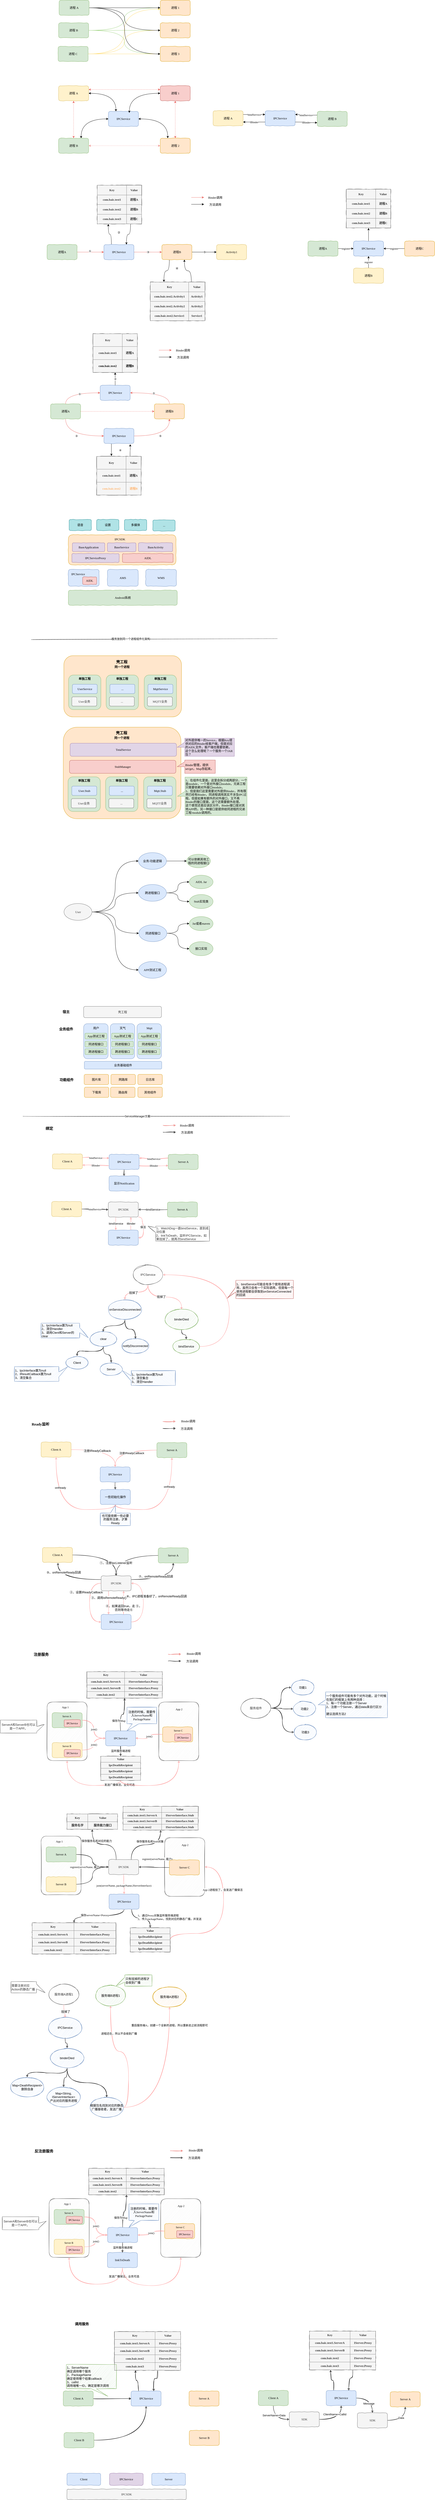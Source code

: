 <mxfile version="20.8.20" type="github">
  <diagram id="qyncAu6Qv25V_P7t79dN" name="第 1 页">
    <mxGraphModel dx="1567" dy="1116" grid="0" gridSize="10" guides="1" tooltips="1" connect="1" arrows="1" fold="1" page="0" pageScale="1" pageWidth="827" pageHeight="1169" math="0" shadow="0">
      <root>
        <mxCell id="0" />
        <mxCell id="1" parent="0" />
        <mxCell id="DzBO7t1ZIwuDMpc-xEhf-256" value="" style="rounded=1;whiteSpace=wrap;html=1;sketch=1;fillStyle=auto;fontSize=15;fillColor=#f5f5f5;fontColor=#333333;strokeColor=#666666;" vertex="1" parent="1">
          <mxGeometry x="507" y="6441" width="160" height="234" as="geometry" />
        </mxCell>
        <mxCell id="DzBO7t1ZIwuDMpc-xEhf-254" value="" style="rounded=1;whiteSpace=wrap;html=1;sketch=1;fillStyle=auto;fontSize=15;fillColor=#f5f5f5;fontColor=#333333;strokeColor=#666666;" vertex="1" parent="1">
          <mxGeometry x="61" y="6441" width="160" height="234" as="geometry" />
        </mxCell>
        <mxCell id="MS5o9K_yfGOzdhD67yCV-18" value="" style="rounded=1;whiteSpace=wrap;html=1;fontFamily=Comic Sans MS;fillColor=#ffe6cc;strokeColor=#d79b00;" parent="1" vertex="1">
          <mxGeometry x="128" y="2270" width="470" height="244" as="geometry" />
        </mxCell>
        <mxCell id="MS5o9K_yfGOzdhD67yCV-8" value="" style="rounded=1;whiteSpace=wrap;html=1;fontFamily=Comic Sans MS;fillColor=#d5e8d4;strokeColor=#82b366;" parent="1" vertex="1">
          <mxGeometry x="147" y="2347" width="129" height="138" as="geometry" />
        </mxCell>
        <mxCell id="7UQE1cCB7YYFybera824-1" value="IPCService" style="rounded=1;whiteSpace=wrap;html=1;comic=1;glass=0;shadow=0;fillColor=#dae8fc;strokeColor=#6c8ebf;fontFamily=Comic Sans MS;" parent="1" vertex="1">
          <mxGeometry x="306" y="100" width="120" height="60" as="geometry" />
        </mxCell>
        <mxCell id="7UQE1cCB7YYFybera824-4" style="edgeStyle=orthogonalEdgeStyle;orthogonalLoop=1;jettySize=auto;html=1;exitX=0.75;exitY=0;exitDx=0;exitDy=0;entryX=0;entryY=0.5;entryDx=0;entryDy=0;fontFamily=Comic Sans MS;curved=1;startArrow=classic;startFill=1;" parent="1" source="7UQE1cCB7YYFybera824-2" target="7UQE1cCB7YYFybera824-1" edge="1">
          <mxGeometry relative="1" as="geometry" />
        </mxCell>
        <mxCell id="7UQE1cCB7YYFybera824-6" style="edgeStyle=orthogonalEdgeStyle;curved=1;orthogonalLoop=1;jettySize=auto;html=1;exitX=1;exitY=0.5;exitDx=0;exitDy=0;entryX=0;entryY=0.5;entryDx=0;entryDy=0;fontFamily=Comic Sans MS;strokeColor=#F19C99;startArrow=classic;startFill=1;dashed=1;" parent="1" source="7UQE1cCB7YYFybera824-2" target="7UQE1cCB7YYFybera824-3" edge="1">
          <mxGeometry relative="1" as="geometry" />
        </mxCell>
        <mxCell id="7UQE1cCB7YYFybera824-2" value="进程 B" style="rounded=1;whiteSpace=wrap;html=1;comic=1;glass=0;shadow=0;fillColor=#d5e8d4;strokeColor=#82b366;fontFamily=Comic Sans MS;" parent="1" vertex="1">
          <mxGeometry x="107" y="207" width="120" height="60" as="geometry" />
        </mxCell>
        <mxCell id="7UQE1cCB7YYFybera824-5" style="edgeStyle=orthogonalEdgeStyle;curved=1;orthogonalLoop=1;jettySize=auto;html=1;exitX=0.25;exitY=0;exitDx=0;exitDy=0;entryX=1;entryY=0.5;entryDx=0;entryDy=0;fontFamily=Comic Sans MS;startArrow=classic;startFill=1;" parent="1" source="7UQE1cCB7YYFybera824-3" target="7UQE1cCB7YYFybera824-1" edge="1">
          <mxGeometry relative="1" as="geometry" />
        </mxCell>
        <mxCell id="7UQE1cCB7YYFybera824-3" value="进程 2" style="rounded=1;whiteSpace=wrap;html=1;comic=1;glass=0;shadow=0;fillColor=#ffe6cc;strokeColor=#d79b00;fontFamily=Comic Sans MS;" parent="1" vertex="1">
          <mxGeometry x="513" y="207" width="120" height="60" as="geometry" />
        </mxCell>
        <mxCell id="7UQE1cCB7YYFybera824-61" style="edgeStyle=orthogonalEdgeStyle;curved=1;orthogonalLoop=1;jettySize=auto;html=1;exitX=1;exitY=0.5;exitDx=0;exitDy=0;entryX=0;entryY=0.5;entryDx=0;entryDy=0;fontFamily=Comic Sans MS;startArrow=none;startFill=0;strokeColor=#97D077;" parent="1" source="7UQE1cCB7YYFybera824-20" target="7UQE1cCB7YYFybera824-57" edge="1">
          <mxGeometry relative="1" as="geometry" />
        </mxCell>
        <mxCell id="7UQE1cCB7YYFybera824-62" style="edgeStyle=orthogonalEdgeStyle;curved=1;orthogonalLoop=1;jettySize=auto;html=1;exitX=1;exitY=0.5;exitDx=0;exitDy=0;fontFamily=Comic Sans MS;startArrow=none;startFill=0;strokeColor=#97D077;" parent="1" source="7UQE1cCB7YYFybera824-20" target="7UQE1cCB7YYFybera824-22" edge="1">
          <mxGeometry relative="1" as="geometry" />
        </mxCell>
        <mxCell id="7UQE1cCB7YYFybera824-63" style="edgeStyle=orthogonalEdgeStyle;curved=1;orthogonalLoop=1;jettySize=auto;html=1;exitX=1;exitY=0.5;exitDx=0;exitDy=0;entryX=0;entryY=0.5;entryDx=0;entryDy=0;fontFamily=Comic Sans MS;startArrow=none;startFill=0;strokeColor=#97D077;" parent="1" source="7UQE1cCB7YYFybera824-20" target="7UQE1cCB7YYFybera824-56" edge="1">
          <mxGeometry relative="1" as="geometry" />
        </mxCell>
        <mxCell id="7UQE1cCB7YYFybera824-20" value="进程 B" style="rounded=1;whiteSpace=wrap;html=1;comic=1;glass=0;shadow=0;fillColor=#d5e8d4;strokeColor=#82b366;fontFamily=Comic Sans MS;" parent="1" vertex="1">
          <mxGeometry x="107" y="-253" width="120" height="60" as="geometry" />
        </mxCell>
        <mxCell id="7UQE1cCB7YYFybera824-22" value="进程 2" style="rounded=1;whiteSpace=wrap;html=1;comic=1;glass=0;shadow=0;fillColor=#ffe6cc;strokeColor=#d79b00;fontFamily=Comic Sans MS;" parent="1" vertex="1">
          <mxGeometry x="513" y="-253" width="120" height="60" as="geometry" />
        </mxCell>
        <mxCell id="7UQE1cCB7YYFybera824-38" style="edgeStyle=orthogonalEdgeStyle;curved=1;orthogonalLoop=1;jettySize=auto;html=1;exitX=1;exitY=0.5;exitDx=0;exitDy=0;entryX=0;entryY=0.5;entryDx=0;entryDy=0;fontFamily=Comic Sans MS;startArrow=none;startFill=0;strokeColor=#EA6B66;" parent="1" source="7UQE1cCB7YYFybera824-25" target="7UQE1cCB7YYFybera824-30" edge="1">
          <mxGeometry relative="1" as="geometry" />
        </mxCell>
        <mxCell id="7UQE1cCB7YYFybera824-69" value="③" style="edgeLabel;html=1;align=center;verticalAlign=middle;resizable=0;points=[];fontFamily=Comic Sans MS;" parent="7UQE1cCB7YYFybera824-38" vertex="1" connectable="0">
          <mxGeometry x="-0.265" relative="1" as="geometry">
            <mxPoint x="15" as="offset" />
          </mxGeometry>
        </mxCell>
        <mxCell id="7UQE1cCB7YYFybera824-42" style="edgeStyle=orthogonalEdgeStyle;curved=1;orthogonalLoop=1;jettySize=auto;html=1;exitX=0.25;exitY=0;exitDx=0;exitDy=0;entryX=0.25;entryY=1;entryDx=0;entryDy=0;fontFamily=Comic Sans MS;startArrow=none;startFill=0;strokeColor=default;" parent="1" source="7UQE1cCB7YYFybera824-25" target="7UQE1cCB7YYFybera824-33" edge="1">
          <mxGeometry relative="1" as="geometry" />
        </mxCell>
        <mxCell id="7UQE1cCB7YYFybera824-25" value="IPCService" style="rounded=1;whiteSpace=wrap;html=1;comic=1;glass=0;shadow=0;fillColor=#dae8fc;strokeColor=#6c8ebf;fontFamily=Comic Sans MS;" parent="1" vertex="1">
          <mxGeometry x="288" y="631" width="120" height="60" as="geometry" />
        </mxCell>
        <mxCell id="7UQE1cCB7YYFybera824-34" style="edgeStyle=orthogonalEdgeStyle;curved=1;orthogonalLoop=1;jettySize=auto;html=1;exitX=1;exitY=0.5;exitDx=0;exitDy=0;entryX=0;entryY=0.5;entryDx=0;entryDy=0;fontFamily=Comic Sans MS;startArrow=none;startFill=0;strokeColor=#EA6B66;" parent="1" source="7UQE1cCB7YYFybera824-28" target="7UQE1cCB7YYFybera824-25" edge="1">
          <mxGeometry relative="1" as="geometry" />
        </mxCell>
        <mxCell id="7UQE1cCB7YYFybera824-67" value="①" style="edgeLabel;html=1;align=center;verticalAlign=middle;resizable=0;points=[];fontFamily=Comic Sans MS;" parent="7UQE1cCB7YYFybera824-34" vertex="1" connectable="0">
          <mxGeometry x="-0.215" relative="1" as="geometry">
            <mxPoint x="9" y="-4" as="offset" />
          </mxGeometry>
        </mxCell>
        <mxCell id="7UQE1cCB7YYFybera824-28" value="进程A" style="rounded=1;whiteSpace=wrap;html=1;comic=1;glass=0;shadow=0;fillColor=#d5e8d4;strokeColor=#82b366;fontFamily=Comic Sans MS;" parent="1" vertex="1">
          <mxGeometry x="61" y="631" width="120" height="60" as="geometry" />
        </mxCell>
        <mxCell id="7UQE1cCB7YYFybera824-40" style="edgeStyle=orthogonalEdgeStyle;curved=1;orthogonalLoop=1;jettySize=auto;html=1;exitX=0.25;exitY=1;exitDx=0;exitDy=0;entryX=0.25;entryY=0;entryDx=0;entryDy=0;fontFamily=Comic Sans MS;startArrow=none;startFill=0;strokeColor=default;" parent="1" source="7UQE1cCB7YYFybera824-30" target="7UQE1cCB7YYFybera824-39" edge="1">
          <mxGeometry relative="1" as="geometry" />
        </mxCell>
        <mxCell id="7UQE1cCB7YYFybera824-46" style="edgeStyle=orthogonalEdgeStyle;curved=1;orthogonalLoop=1;jettySize=auto;html=1;exitX=1;exitY=0.5;exitDx=0;exitDy=0;fontFamily=Comic Sans MS;startArrow=none;startFill=0;strokeColor=default;" parent="1" source="7UQE1cCB7YYFybera824-30" target="7UQE1cCB7YYFybera824-45" edge="1">
          <mxGeometry relative="1" as="geometry" />
        </mxCell>
        <mxCell id="7UQE1cCB7YYFybera824-71" value="⑤" style="edgeLabel;html=1;align=center;verticalAlign=middle;resizable=0;points=[];fontFamily=Comic Sans MS;" parent="7UQE1cCB7YYFybera824-46" vertex="1" connectable="0">
          <mxGeometry x="-0.218" y="2" relative="1" as="geometry">
            <mxPoint x="12" y="2" as="offset" />
          </mxGeometry>
        </mxCell>
        <mxCell id="7UQE1cCB7YYFybera824-30" value="进程B" style="rounded=1;whiteSpace=wrap;html=1;comic=1;glass=0;shadow=0;fillColor=#ffe6cc;strokeColor=#d79b00;fontFamily=Comic Sans MS;" parent="1" vertex="1">
          <mxGeometry x="519.5" y="631" width="120" height="60" as="geometry" />
        </mxCell>
        <mxCell id="7UQE1cCB7YYFybera824-43" style="edgeStyle=orthogonalEdgeStyle;curved=1;orthogonalLoop=1;jettySize=auto;html=1;exitX=0.75;exitY=1;exitDx=0;exitDy=0;entryX=0.75;entryY=0;entryDx=0;entryDy=0;fontFamily=Comic Sans MS;startArrow=none;startFill=0;strokeColor=default;" parent="1" source="7UQE1cCB7YYFybera824-33" target="7UQE1cCB7YYFybera824-25" edge="1">
          <mxGeometry relative="1" as="geometry" />
        </mxCell>
        <mxCell id="7UQE1cCB7YYFybera824-33" value="&lt;table border=&quot;1&quot; width=&quot;100%&quot; height=&quot;100%&quot; cellpadding=&quot;4&quot; style=&quot;width:100%;height:100%;border-collapse:collapse;&quot;&gt;&lt;tbody&gt;&lt;tr&gt;&lt;td&gt;&lt;b&gt;Key&lt;/b&gt;&lt;/td&gt;&lt;th&gt;&lt;b&gt;Value&lt;/b&gt;&lt;/th&gt;&lt;/tr&gt;&lt;tr&gt;&lt;td&gt;&lt;b&gt;com.baic.test1&lt;/b&gt;&lt;/td&gt;&lt;td&gt;&lt;b&gt;进程A&lt;/b&gt;&lt;/td&gt;&lt;/tr&gt;&lt;tr&gt;&lt;td&gt;&lt;b&gt;com.baic.test2&lt;/b&gt;&lt;b&gt;&lt;br&gt;&lt;/b&gt;&lt;/td&gt;&lt;td&gt;&lt;b&gt;进程B&lt;/b&gt;&lt;b&gt;&lt;br&gt;&lt;/b&gt;&lt;/td&gt;&lt;/tr&gt;&lt;tr&gt;&lt;td&gt;&lt;b&gt;com.baic.test3&lt;/b&gt;&lt;b&gt;&lt;br&gt;&lt;/b&gt;&lt;/td&gt;&lt;td&gt;&lt;b&gt;进程C&lt;/b&gt;&lt;b&gt;&lt;br&gt;&lt;/b&gt;&lt;/td&gt;&lt;/tr&gt;&lt;/tbody&gt;&lt;/table&gt;" style="text;html=1;strokeColor=#666666;fillColor=#f5f5f5;overflow=fill;shadow=0;glass=0;comic=1;fillStyle=auto;fontFamily=Comic Sans MS;fontColor=#333333;align=center;" parent="1" vertex="1">
          <mxGeometry x="261" y="394" width="178" height="155" as="geometry" />
        </mxCell>
        <mxCell id="7UQE1cCB7YYFybera824-44" style="edgeStyle=orthogonalEdgeStyle;curved=1;orthogonalLoop=1;jettySize=auto;html=1;exitX=0.75;exitY=0;exitDx=0;exitDy=0;entryX=0.75;entryY=1;entryDx=0;entryDy=0;fontFamily=Comic Sans MS;startArrow=none;startFill=0;strokeColor=default;" parent="1" source="7UQE1cCB7YYFybera824-39" target="7UQE1cCB7YYFybera824-30" edge="1">
          <mxGeometry relative="1" as="geometry" />
        </mxCell>
        <mxCell id="7UQE1cCB7YYFybera824-39" value="&lt;table border=&quot;1&quot; width=&quot;100%&quot; height=&quot;100%&quot; cellpadding=&quot;4&quot; style=&quot;width:100%;height:100%;border-collapse:collapse;&quot;&gt;&lt;tbody&gt;&lt;tr&gt;&lt;td&gt;&lt;b&gt;Key&lt;/b&gt;&lt;/td&gt;&lt;th&gt;&lt;b&gt;Value&lt;/b&gt;&lt;/th&gt;&lt;/tr&gt;&lt;tr&gt;&lt;td&gt;&lt;b&gt;com.baic.test2.Activity1&lt;/b&gt;&lt;/td&gt;&lt;td&gt;&lt;b&gt;Activity1&lt;/b&gt;&lt;/td&gt;&lt;/tr&gt;&lt;tr&gt;&lt;td&gt;&lt;b&gt;com.baic.test2.Activity2&lt;/b&gt;&lt;b&gt;&lt;br&gt;&lt;/b&gt;&lt;/td&gt;&lt;td&gt;&lt;b&gt;Activity2&lt;/b&gt;&lt;b&gt;&lt;br&gt;&lt;/b&gt;&lt;/td&gt;&lt;/tr&gt;&lt;tr&gt;&lt;td&gt;&lt;b&gt;com.baic.test2.Service1&lt;/b&gt;&lt;b&gt;&lt;br&gt;&lt;/b&gt;&lt;/td&gt;&lt;td&gt;&lt;b&gt;Service1&lt;/b&gt;&lt;/td&gt;&lt;/tr&gt;&lt;/tbody&gt;&lt;/table&gt;" style="text;html=1;strokeColor=#666666;fillColor=#f5f5f5;overflow=fill;shadow=0;glass=0;comic=1;fillStyle=auto;fontFamily=Comic Sans MS;fontColor=#333333;align=center;" parent="1" vertex="1">
          <mxGeometry x="473" y="780" width="219" height="155" as="geometry" />
        </mxCell>
        <mxCell id="7UQE1cCB7YYFybera824-45" value="Activity1" style="rounded=1;whiteSpace=wrap;html=1;comic=1;glass=0;shadow=0;fillColor=#fff2cc;strokeColor=#d6b656;fontFamily=Comic Sans MS;" parent="1" vertex="1">
          <mxGeometry x="738" y="631" width="120" height="60" as="geometry" />
        </mxCell>
        <mxCell id="7UQE1cCB7YYFybera824-50" style="edgeStyle=orthogonalEdgeStyle;curved=1;orthogonalLoop=1;jettySize=auto;html=1;exitX=1;exitY=0.5;exitDx=0;exitDy=0;fontFamily=Comic Sans MS;startArrow=none;startFill=0;strokeColor=#EA6B66;" parent="1" edge="1">
          <mxGeometry relative="1" as="geometry">
            <mxPoint x="637" y="443" as="sourcePoint" />
            <mxPoint x="688" y="443" as="targetPoint" />
            <Array as="points">
              <mxPoint x="645" y="443" />
              <mxPoint x="645" y="443" />
            </Array>
          </mxGeometry>
        </mxCell>
        <mxCell id="7UQE1cCB7YYFybera824-51" value="Binder调用" style="text;html=1;strokeColor=none;fillColor=none;align=center;verticalAlign=middle;whiteSpace=wrap;rounded=0;shadow=0;glass=0;comic=1;fillStyle=auto;fontFamily=Comic Sans MS;" parent="1" vertex="1">
          <mxGeometry x="698" y="429" width="70" height="30" as="geometry" />
        </mxCell>
        <mxCell id="7UQE1cCB7YYFybera824-52" style="edgeStyle=orthogonalEdgeStyle;curved=1;orthogonalLoop=1;jettySize=auto;html=1;exitX=1;exitY=0.5;exitDx=0;exitDy=0;fontFamily=Comic Sans MS;startArrow=none;startFill=0;strokeColor=#000000;" parent="1" edge="1">
          <mxGeometry relative="1" as="geometry">
            <mxPoint x="637" y="470.5" as="sourcePoint" />
            <mxPoint x="688" y="470.5" as="targetPoint" />
            <Array as="points">
              <mxPoint x="645" y="470.5" />
              <mxPoint x="645" y="470.5" />
            </Array>
          </mxGeometry>
        </mxCell>
        <mxCell id="7UQE1cCB7YYFybera824-53" value="方法调用" style="text;html=1;strokeColor=none;fillColor=none;align=center;verticalAlign=middle;whiteSpace=wrap;rounded=0;shadow=0;glass=0;comic=1;fillStyle=auto;fontFamily=Comic Sans MS;" parent="1" vertex="1">
          <mxGeometry x="698" y="456.5" width="70" height="30" as="geometry" />
        </mxCell>
        <mxCell id="7UQE1cCB7YYFybera824-64" style="edgeStyle=orthogonalEdgeStyle;curved=1;orthogonalLoop=1;jettySize=auto;html=1;exitX=1;exitY=0.5;exitDx=0;exitDy=0;entryX=0;entryY=0.592;entryDx=0;entryDy=0;entryPerimeter=0;fontFamily=Comic Sans MS;startArrow=none;startFill=0;strokeColor=#FFD966;" parent="1" source="7UQE1cCB7YYFybera824-54" target="7UQE1cCB7YYFybera824-57" edge="1">
          <mxGeometry relative="1" as="geometry" />
        </mxCell>
        <mxCell id="7UQE1cCB7YYFybera824-65" style="edgeStyle=orthogonalEdgeStyle;curved=1;orthogonalLoop=1;jettySize=auto;html=1;exitX=1;exitY=0.5;exitDx=0;exitDy=0;entryX=0;entryY=0.5;entryDx=0;entryDy=0;fontFamily=Comic Sans MS;startArrow=none;startFill=0;strokeColor=#FFD966;" parent="1" source="7UQE1cCB7YYFybera824-54" target="7UQE1cCB7YYFybera824-22" edge="1">
          <mxGeometry relative="1" as="geometry" />
        </mxCell>
        <mxCell id="7UQE1cCB7YYFybera824-66" style="edgeStyle=orthogonalEdgeStyle;curved=1;orthogonalLoop=1;jettySize=auto;html=1;exitX=1;exitY=0.5;exitDx=0;exitDy=0;fontFamily=Comic Sans MS;startArrow=none;startFill=0;strokeColor=#FFD966;" parent="1" source="7UQE1cCB7YYFybera824-54" target="7UQE1cCB7YYFybera824-56" edge="1">
          <mxGeometry relative="1" as="geometry" />
        </mxCell>
        <mxCell id="7UQE1cCB7YYFybera824-54" value="进程 C" style="rounded=1;whiteSpace=wrap;html=1;comic=1;glass=0;shadow=0;fillColor=#d5e8d4;strokeColor=#82b366;fontFamily=Comic Sans MS;" parent="1" vertex="1">
          <mxGeometry x="105" y="-159" width="120" height="60" as="geometry" />
        </mxCell>
        <mxCell id="7UQE1cCB7YYFybera824-58" style="edgeStyle=orthogonalEdgeStyle;curved=1;orthogonalLoop=1;jettySize=auto;html=1;exitX=1;exitY=0.5;exitDx=0;exitDy=0;entryX=0;entryY=0.5;entryDx=0;entryDy=0;fontFamily=Comic Sans MS;startArrow=none;startFill=0;strokeColor=#000000;" parent="1" source="7UQE1cCB7YYFybera824-55" target="7UQE1cCB7YYFybera824-57" edge="1">
          <mxGeometry relative="1" as="geometry" />
        </mxCell>
        <mxCell id="7UQE1cCB7YYFybera824-59" style="edgeStyle=orthogonalEdgeStyle;curved=1;orthogonalLoop=1;jettySize=auto;html=1;exitX=1;exitY=0.5;exitDx=0;exitDy=0;entryX=0;entryY=0.5;entryDx=0;entryDy=0;fontFamily=Comic Sans MS;startArrow=none;startFill=0;strokeColor=#000000;" parent="1" source="7UQE1cCB7YYFybera824-55" target="7UQE1cCB7YYFybera824-22" edge="1">
          <mxGeometry relative="1" as="geometry" />
        </mxCell>
        <mxCell id="7UQE1cCB7YYFybera824-60" style="edgeStyle=orthogonalEdgeStyle;curved=1;orthogonalLoop=1;jettySize=auto;html=1;exitX=1;exitY=0.5;exitDx=0;exitDy=0;entryX=0;entryY=0.5;entryDx=0;entryDy=0;fontFamily=Comic Sans MS;startArrow=none;startFill=0;strokeColor=#000000;" parent="1" source="7UQE1cCB7YYFybera824-55" target="7UQE1cCB7YYFybera824-56" edge="1">
          <mxGeometry relative="1" as="geometry" />
        </mxCell>
        <mxCell id="7UQE1cCB7YYFybera824-55" value="进程 A" style="rounded=1;whiteSpace=wrap;html=1;comic=1;glass=0;shadow=0;fillColor=#d5e8d4;strokeColor=#82b366;fontFamily=Comic Sans MS;" parent="1" vertex="1">
          <mxGeometry x="109" y="-343" width="120" height="60" as="geometry" />
        </mxCell>
        <mxCell id="7UQE1cCB7YYFybera824-56" value="进程 3" style="rounded=1;whiteSpace=wrap;html=1;comic=1;glass=0;shadow=0;fillColor=#ffe6cc;strokeColor=#d79b00;fontFamily=Comic Sans MS;" parent="1" vertex="1">
          <mxGeometry x="513" y="-159" width="120" height="60" as="geometry" />
        </mxCell>
        <mxCell id="7UQE1cCB7YYFybera824-57" value="进程 1" style="rounded=1;whiteSpace=wrap;html=1;comic=1;glass=0;shadow=0;fillColor=#ffe6cc;strokeColor=#d79b00;fontFamily=Comic Sans MS;" parent="1" vertex="1">
          <mxGeometry x="513" y="-343" width="120" height="60" as="geometry" />
        </mxCell>
        <mxCell id="7UQE1cCB7YYFybera824-68" value="②" style="text;html=1;strokeColor=none;fillColor=none;align=center;verticalAlign=middle;whiteSpace=wrap;rounded=0;shadow=0;glass=0;comic=1;fillStyle=auto;fontFamily=Comic Sans MS;" parent="1" vertex="1">
          <mxGeometry x="318" y="568" width="60" height="30" as="geometry" />
        </mxCell>
        <mxCell id="7UQE1cCB7YYFybera824-70" value="④" style="text;html=1;strokeColor=none;fillColor=none;align=center;verticalAlign=middle;whiteSpace=wrap;rounded=0;shadow=0;glass=0;comic=1;fillStyle=auto;fontFamily=Comic Sans MS;" parent="1" vertex="1">
          <mxGeometry x="549.5" y="711" width="60" height="30" as="geometry" />
        </mxCell>
        <mxCell id="7UQE1cCB7YYFybera824-74" style="edgeStyle=orthogonalEdgeStyle;curved=1;orthogonalLoop=1;jettySize=auto;html=1;exitX=0.5;exitY=1;exitDx=0;exitDy=0;dashed=1;fontFamily=Comic Sans MS;startArrow=classic;startFill=1;strokeColor=#EA6B66;" parent="1" source="7UQE1cCB7YYFybera824-72" target="7UQE1cCB7YYFybera824-2" edge="1">
          <mxGeometry relative="1" as="geometry" />
        </mxCell>
        <mxCell id="7UQE1cCB7YYFybera824-76" style="edgeStyle=orthogonalEdgeStyle;curved=1;orthogonalLoop=1;jettySize=auto;html=1;exitX=1;exitY=0.5;exitDx=0;exitDy=0;entryX=0.25;entryY=0;entryDx=0;entryDy=0;fontFamily=Comic Sans MS;startArrow=classic;startFill=1;strokeColor=#000000;" parent="1" source="7UQE1cCB7YYFybera824-72" target="7UQE1cCB7YYFybera824-1" edge="1">
          <mxGeometry relative="1" as="geometry" />
        </mxCell>
        <mxCell id="7UQE1cCB7YYFybera824-78" style="edgeStyle=orthogonalEdgeStyle;curved=1;orthogonalLoop=1;jettySize=auto;html=1;exitX=1;exitY=0.25;exitDx=0;exitDy=0;entryX=0;entryY=0.25;entryDx=0;entryDy=0;fontFamily=Comic Sans MS;startArrow=classic;startFill=1;strokeColor=#EA6B66;dashed=1;" parent="1" source="7UQE1cCB7YYFybera824-72" target="7UQE1cCB7YYFybera824-73" edge="1">
          <mxGeometry relative="1" as="geometry" />
        </mxCell>
        <mxCell id="7UQE1cCB7YYFybera824-72" value="进程 A" style="rounded=1;whiteSpace=wrap;html=1;comic=1;glass=0;shadow=0;fillColor=#fff2cc;strokeColor=#d6b656;fontFamily=Comic Sans MS;" parent="1" vertex="1">
          <mxGeometry x="107" y="-2" width="120" height="60" as="geometry" />
        </mxCell>
        <mxCell id="7UQE1cCB7YYFybera824-75" style="edgeStyle=orthogonalEdgeStyle;curved=1;orthogonalLoop=1;jettySize=auto;html=1;exitX=0.5;exitY=1;exitDx=0;exitDy=0;dashed=1;fontFamily=Comic Sans MS;startArrow=classic;startFill=1;strokeColor=#EA6B66;" parent="1" source="7UQE1cCB7YYFybera824-73" target="7UQE1cCB7YYFybera824-3" edge="1">
          <mxGeometry relative="1" as="geometry" />
        </mxCell>
        <mxCell id="7UQE1cCB7YYFybera824-77" style="edgeStyle=orthogonalEdgeStyle;curved=1;orthogonalLoop=1;jettySize=auto;html=1;exitX=0;exitY=0.5;exitDx=0;exitDy=0;entryX=0.696;entryY=0.1;entryDx=0;entryDy=0;entryPerimeter=0;fontFamily=Comic Sans MS;startArrow=classic;startFill=1;strokeColor=#000000;" parent="1" source="7UQE1cCB7YYFybera824-73" target="7UQE1cCB7YYFybera824-1" edge="1">
          <mxGeometry relative="1" as="geometry" />
        </mxCell>
        <mxCell id="7UQE1cCB7YYFybera824-73" value="进程 1" style="rounded=1;whiteSpace=wrap;html=1;comic=1;glass=0;shadow=0;fillColor=#f8cecc;strokeColor=#b85450;fontFamily=Comic Sans MS;" parent="1" vertex="1">
          <mxGeometry x="513" y="-2" width="120" height="60" as="geometry" />
        </mxCell>
        <mxCell id="7UQE1cCB7YYFybera824-79" value="⑤" style="edgeStyle=orthogonalEdgeStyle;curved=1;orthogonalLoop=1;jettySize=auto;html=1;exitX=1;exitY=0.5;exitDx=0;exitDy=0;entryX=0.5;entryY=1;entryDx=0;entryDy=0;fontFamily=Comic Sans MS;startArrow=none;startFill=0;strokeColor=#EA6B66;" parent="1" source="7UQE1cCB7YYFybera824-82" target="7UQE1cCB7YYFybera824-89" edge="1">
          <mxGeometry relative="1" as="geometry" />
        </mxCell>
        <mxCell id="7UQE1cCB7YYFybera824-104" value="④" style="edgeStyle=orthogonalEdgeStyle;curved=1;orthogonalLoop=1;jettySize=auto;html=1;exitX=0.25;exitY=1;exitDx=0;exitDy=0;fontFamily=Comic Sans MS;startArrow=none;startFill=0;strokeColor=#000000;" parent="1" source="7UQE1cCB7YYFybera824-82" edge="1">
          <mxGeometry x="0.051" y="35" relative="1" as="geometry">
            <mxPoint x="318" y="1473.5" as="targetPoint" />
            <mxPoint as="offset" />
          </mxGeometry>
        </mxCell>
        <mxCell id="7UQE1cCB7YYFybera824-82" value="IPCService" style="rounded=1;whiteSpace=wrap;html=1;comic=1;glass=0;shadow=0;fillColor=#dae8fc;strokeColor=#6c8ebf;fontFamily=Comic Sans MS;" parent="1" vertex="1">
          <mxGeometry x="288" y="1364" width="120" height="60" as="geometry" />
        </mxCell>
        <mxCell id="7UQE1cCB7YYFybera824-83" value="③" style="edgeStyle=orthogonalEdgeStyle;curved=1;orthogonalLoop=1;jettySize=auto;html=1;exitX=0.5;exitY=1;exitDx=0;exitDy=0;entryX=0;entryY=0.5;entryDx=0;entryDy=0;fontFamily=Comic Sans MS;startArrow=none;startFill=0;strokeColor=#EA6B66;" parent="1" source="7UQE1cCB7YYFybera824-85" target="7UQE1cCB7YYFybera824-82" edge="1">
          <mxGeometry relative="1" as="geometry" />
        </mxCell>
        <mxCell id="7UQE1cCB7YYFybera824-101" style="edgeStyle=orthogonalEdgeStyle;curved=1;orthogonalLoop=1;jettySize=auto;html=1;exitX=1;exitY=0.5;exitDx=0;exitDy=0;entryX=0;entryY=0.5;entryDx=0;entryDy=0;dashed=1;fontFamily=Comic Sans MS;startArrow=none;startFill=0;strokeColor=#EA6B66;" parent="1" source="7UQE1cCB7YYFybera824-85" target="7UQE1cCB7YYFybera824-89" edge="1">
          <mxGeometry relative="1" as="geometry" />
        </mxCell>
        <mxCell id="7UQE1cCB7YYFybera824-112" style="edgeStyle=orthogonalEdgeStyle;curved=1;orthogonalLoop=1;jettySize=auto;html=1;exitX=0.5;exitY=0;exitDx=0;exitDy=0;entryX=0;entryY=0.5;entryDx=0;entryDy=0;fontFamily=Comic Sans MS;fontColor=#FFB570;startArrow=none;startFill=0;strokeColor=#EA6B66;" parent="1" source="7UQE1cCB7YYFybera824-85" target="7UQE1cCB7YYFybera824-109" edge="1">
          <mxGeometry relative="1" as="geometry" />
        </mxCell>
        <mxCell id="7UQE1cCB7YYFybera824-125" value="①" style="edgeLabel;html=1;align=center;verticalAlign=middle;resizable=0;points=[];fontFamily=Comic Sans MS;fontColor=#000000;" parent="7UQE1cCB7YYFybera824-112" vertex="1" connectable="0">
          <mxGeometry x="0.082" y="-5" relative="1" as="geometry">
            <mxPoint x="1" as="offset" />
          </mxGeometry>
        </mxCell>
        <mxCell id="7UQE1cCB7YYFybera824-85" value="进程A" style="rounded=1;whiteSpace=wrap;html=1;comic=1;glass=0;shadow=0;fillColor=#d5e8d4;strokeColor=#82b366;fontFamily=Comic Sans MS;" parent="1" vertex="1">
          <mxGeometry x="75" y="1266" width="120" height="60" as="geometry" />
        </mxCell>
        <mxCell id="7UQE1cCB7YYFybera824-113" style="edgeStyle=orthogonalEdgeStyle;curved=1;orthogonalLoop=1;jettySize=auto;html=1;exitX=0.5;exitY=0;exitDx=0;exitDy=0;entryX=1;entryY=0.5;entryDx=0;entryDy=0;fontFamily=Comic Sans MS;fontColor=#FFB570;startArrow=none;startFill=0;strokeColor=#EA6B66;" parent="1" source="7UQE1cCB7YYFybera824-89" target="7UQE1cCB7YYFybera824-109" edge="1">
          <mxGeometry relative="1" as="geometry" />
        </mxCell>
        <mxCell id="7UQE1cCB7YYFybera824-126" value="①" style="edgeLabel;html=1;align=center;verticalAlign=middle;resizable=0;points=[];fontFamily=Comic Sans MS;fontColor=#000000;" parent="7UQE1cCB7YYFybera824-113" vertex="1" connectable="0">
          <mxGeometry x="0.067" y="2" relative="1" as="geometry">
            <mxPoint as="offset" />
          </mxGeometry>
        </mxCell>
        <mxCell id="7UQE1cCB7YYFybera824-89" value="进程B" style="rounded=1;whiteSpace=wrap;html=1;comic=1;glass=0;shadow=0;fillColor=#ffe6cc;strokeColor=#d79b00;fontFamily=Comic Sans MS;" parent="1" vertex="1">
          <mxGeometry x="489.5" y="1266" width="120" height="60" as="geometry" />
        </mxCell>
        <mxCell id="7UQE1cCB7YYFybera824-107" style="edgeStyle=orthogonalEdgeStyle;curved=1;orthogonalLoop=1;jettySize=auto;html=1;exitX=0.75;exitY=0;exitDx=0;exitDy=0;fontFamily=Comic Sans MS;fontColor=#FFB570;startArrow=none;startFill=0;strokeColor=#000000;" parent="1" source="7UQE1cCB7YYFybera824-103" edge="1">
          <mxGeometry relative="1" as="geometry">
            <mxPoint x="393" y="1427" as="targetPoint" />
          </mxGeometry>
        </mxCell>
        <mxCell id="7UQE1cCB7YYFybera824-103" value="&lt;table border=&quot;1&quot; width=&quot;100%&quot; height=&quot;100%&quot; cellpadding=&quot;4&quot; style=&quot;width:100%;height:100%;border-collapse:collapse;&quot;&gt;&lt;tbody&gt;&lt;tr&gt;&lt;td&gt;&lt;b&gt;Key&lt;/b&gt;&lt;/td&gt;&lt;th&gt;&lt;b&gt;Value&lt;/b&gt;&lt;/th&gt;&lt;/tr&gt;&lt;tr&gt;&lt;td&gt;&lt;b&gt;com.baic.test1&lt;/b&gt;&lt;/td&gt;&lt;td&gt;&lt;b&gt;进程A&lt;/b&gt;&lt;/td&gt;&lt;/tr&gt;&lt;tr&gt;&lt;td&gt;&lt;font color=&quot;#ffb570&quot;&gt;&lt;b&gt;com.baic.test2&lt;/b&gt;&lt;b&gt;&lt;br&gt;&lt;/b&gt;&lt;/font&gt;&lt;/td&gt;&lt;td&gt;&lt;b&gt;&lt;font color=&quot;#ffb570&quot;&gt;进程B&lt;/font&gt;&lt;/b&gt;&lt;b&gt;&lt;br&gt;&lt;/b&gt;&lt;/td&gt;&lt;/tr&gt;&lt;/tbody&gt;&lt;/table&gt;" style="text;html=1;strokeColor=#666666;fillColor=#f5f5f5;overflow=fill;shadow=0;glass=0;comic=1;fillStyle=auto;fontFamily=Comic Sans MS;fontColor=#333333;align=center;" parent="1" vertex="1">
          <mxGeometry x="259" y="1475" width="178" height="155" as="geometry" />
        </mxCell>
        <mxCell id="7UQE1cCB7YYFybera824-114" value="②" style="edgeStyle=orthogonalEdgeStyle;curved=1;orthogonalLoop=1;jettySize=auto;html=1;exitX=0.5;exitY=0;exitDx=0;exitDy=0;entryX=0.5;entryY=1;entryDx=0;entryDy=0;fontFamily=Comic Sans MS;fontColor=#000000;startArrow=none;startFill=0;strokeColor=#000000;" parent="1" source="7UQE1cCB7YYFybera824-109" target="7UQE1cCB7YYFybera824-111" edge="1">
          <mxGeometry relative="1" as="geometry" />
        </mxCell>
        <mxCell id="7UQE1cCB7YYFybera824-109" value="IPCService" style="rounded=1;whiteSpace=wrap;html=1;comic=1;glass=0;shadow=0;fillColor=#dae8fc;strokeColor=#6c8ebf;fontFamily=Comic Sans MS;" parent="1" vertex="1">
          <mxGeometry x="273" y="1192" width="120" height="60" as="geometry" />
        </mxCell>
        <mxCell id="7UQE1cCB7YYFybera824-111" value="&lt;table border=&quot;1&quot; width=&quot;100%&quot; height=&quot;100%&quot; cellpadding=&quot;4&quot; style=&quot;width:100%;height:100%;border-collapse:collapse;&quot;&gt;&lt;tbody&gt;&lt;tr&gt;&lt;td&gt;&lt;b&gt;Key&lt;/b&gt;&lt;/td&gt;&lt;th&gt;&lt;b&gt;Value&lt;/b&gt;&lt;/th&gt;&lt;/tr&gt;&lt;tr&gt;&lt;td&gt;&lt;b&gt;com.baic.test1&lt;/b&gt;&lt;/td&gt;&lt;td&gt;&lt;b&gt;进程A&lt;/b&gt;&lt;/td&gt;&lt;/tr&gt;&lt;tr&gt;&lt;td&gt;&lt;font color=&quot;#000000&quot;&gt;&lt;b style=&quot;&quot;&gt;com.baic.test2&lt;/b&gt;&lt;b style=&quot;&quot;&gt;&lt;br&gt;&lt;/b&gt;&lt;/font&gt;&lt;/td&gt;&lt;td&gt;&lt;b&gt;&lt;font color=&quot;#000000&quot;&gt;进程B&lt;/font&gt;&lt;/b&gt;&lt;b&gt;&lt;br&gt;&lt;/b&gt;&lt;/td&gt;&lt;/tr&gt;&lt;/tbody&gt;&lt;/table&gt;" style="text;html=1;strokeColor=#666666;fillColor=#f5f5f5;overflow=fill;shadow=0;glass=0;comic=1;fillStyle=auto;fontFamily=Comic Sans MS;fontColor=#333333;align=center;" parent="1" vertex="1">
          <mxGeometry x="244" y="986" width="178" height="155" as="geometry" />
        </mxCell>
        <mxCell id="7UQE1cCB7YYFybera824-115" style="edgeStyle=orthogonalEdgeStyle;curved=1;orthogonalLoop=1;jettySize=auto;html=1;exitX=1;exitY=0.5;exitDx=0;exitDy=0;fontFamily=Comic Sans MS;startArrow=none;startFill=0;strokeColor=#EA6B66;" parent="1" edge="1">
          <mxGeometry relative="1" as="geometry">
            <mxPoint x="507.5" y="1052" as="sourcePoint" />
            <mxPoint x="558.5" y="1052" as="targetPoint" />
            <Array as="points">
              <mxPoint x="515.5" y="1052" />
              <mxPoint x="515.5" y="1052" />
            </Array>
          </mxGeometry>
        </mxCell>
        <mxCell id="7UQE1cCB7YYFybera824-116" value="Binder调用" style="text;html=1;strokeColor=none;fillColor=none;align=center;verticalAlign=middle;whiteSpace=wrap;rounded=0;shadow=0;glass=0;comic=1;fillStyle=auto;fontFamily=Comic Sans MS;" parent="1" vertex="1">
          <mxGeometry x="568.5" y="1038" width="70" height="30" as="geometry" />
        </mxCell>
        <mxCell id="7UQE1cCB7YYFybera824-117" style="edgeStyle=orthogonalEdgeStyle;curved=1;orthogonalLoop=1;jettySize=auto;html=1;exitX=1;exitY=0.5;exitDx=0;exitDy=0;fontFamily=Comic Sans MS;startArrow=none;startFill=0;strokeColor=#000000;" parent="1" edge="1">
          <mxGeometry relative="1" as="geometry">
            <mxPoint x="507.5" y="1079.5" as="sourcePoint" />
            <mxPoint x="558.5" y="1079.5" as="targetPoint" />
            <Array as="points">
              <mxPoint x="515.5" y="1079.5" />
              <mxPoint x="515.5" y="1079.5" />
            </Array>
          </mxGeometry>
        </mxCell>
        <mxCell id="7UQE1cCB7YYFybera824-118" value="方法调用" style="text;html=1;strokeColor=none;fillColor=none;align=center;verticalAlign=middle;whiteSpace=wrap;rounded=0;shadow=0;glass=0;comic=1;fillStyle=auto;fontFamily=Comic Sans MS;" parent="1" vertex="1">
          <mxGeometry x="568.5" y="1065.5" width="70" height="30" as="geometry" />
        </mxCell>
        <mxCell id="7UQE1cCB7YYFybera824-119" value="Android系统" style="rounded=1;whiteSpace=wrap;html=1;comic=1;glass=0;shadow=0;fillColor=#d5e8d4;strokeColor=#82b366;fontFamily=Comic Sans MS;" parent="1" vertex="1">
          <mxGeometry x="146" y="2009" width="435" height="60" as="geometry" />
        </mxCell>
        <mxCell id="7UQE1cCB7YYFybera824-120" value="" style="rounded=1;whiteSpace=wrap;html=1;comic=1;glass=0;shadow=0;fillColor=#dae8fc;strokeColor=#6c8ebf;fontFamily=Comic Sans MS;" parent="1" vertex="1">
          <mxGeometry x="146" y="1926" width="123" height="67" as="geometry" />
        </mxCell>
        <mxCell id="7UQE1cCB7YYFybera824-124" value="" style="rounded=1;whiteSpace=wrap;html=1;comic=1;glass=0;shadow=0;fillColor=#ffe6cc;strokeColor=#d79b00;fontFamily=Comic Sans MS;" parent="1" vertex="1">
          <mxGeometry x="146" y="1788" width="430" height="120" as="geometry" />
        </mxCell>
        <mxCell id="7UQE1cCB7YYFybera824-130" value="AMS" style="rounded=1;whiteSpace=wrap;html=1;comic=1;glass=0;shadow=0;fillColor=#dae8fc;strokeColor=#6c8ebf;fontFamily=Comic Sans MS;" parent="1" vertex="1">
          <mxGeometry x="302" y="1926" width="123" height="67" as="geometry" />
        </mxCell>
        <mxCell id="7UQE1cCB7YYFybera824-131" value="WMS" style="rounded=1;whiteSpace=wrap;html=1;comic=1;glass=0;shadow=0;fillColor=#dae8fc;strokeColor=#6c8ebf;fontFamily=Comic Sans MS;" parent="1" vertex="1">
          <mxGeometry x="455" y="1926" width="123" height="67" as="geometry" />
        </mxCell>
        <mxCell id="7UQE1cCB7YYFybera824-132" value="AIDL" style="rounded=1;whiteSpace=wrap;html=1;comic=1;glass=0;shadow=0;fillColor=#f8cecc;strokeColor=#b85450;fontFamily=Comic Sans MS;" parent="1" vertex="1">
          <mxGeometry x="203" y="1956" width="56" height="30" as="geometry" />
        </mxCell>
        <mxCell id="7UQE1cCB7YYFybera824-133" value="IPCService" style="text;html=1;strokeColor=none;fillColor=none;align=center;verticalAlign=middle;whiteSpace=wrap;rounded=0;shadow=0;glass=0;comic=1;fillStyle=auto;fontFamily=Comic Sans MS;fontColor=#000000;" parent="1" vertex="1">
          <mxGeometry x="155" y="1930" width="60" height="30" as="geometry" />
        </mxCell>
        <mxCell id="7UQE1cCB7YYFybera824-134" value="AIDL" style="rounded=1;whiteSpace=wrap;html=1;comic=1;glass=0;shadow=0;fillColor=#f8cecc;strokeColor=#b85450;fontFamily=Comic Sans MS;" parent="1" vertex="1">
          <mxGeometry x="362" y="1863" width="202.5" height="35" as="geometry" />
        </mxCell>
        <mxCell id="7UQE1cCB7YYFybera824-135" value="IPCSDK" style="text;html=1;strokeColor=none;fillColor=none;align=center;verticalAlign=middle;whiteSpace=wrap;rounded=0;shadow=0;glass=0;comic=1;fillStyle=auto;fontFamily=Comic Sans MS;fontColor=#000000;" parent="1" vertex="1">
          <mxGeometry x="322" y="1791" width="60" height="30" as="geometry" />
        </mxCell>
        <mxCell id="7UQE1cCB7YYFybera824-136" value="BaseApplication" style="rounded=1;whiteSpace=wrap;html=1;comic=1;glass=0;shadow=0;fillColor=#e1d5e7;strokeColor=#9673a6;fontFamily=Comic Sans MS;" parent="1" vertex="1">
          <mxGeometry x="162" y="1820" width="129.5" height="35" as="geometry" />
        </mxCell>
        <mxCell id="7UQE1cCB7YYFybera824-137" value="IPCServiceProxy" style="rounded=1;whiteSpace=wrap;html=1;comic=1;glass=0;shadow=0;fillColor=#e1d5e7;strokeColor=#9673a6;fontFamily=Comic Sans MS;" parent="1" vertex="1">
          <mxGeometry x="160" y="1863" width="189" height="35" as="geometry" />
        </mxCell>
        <mxCell id="7UQE1cCB7YYFybera824-138" value="BaseService" style="rounded=1;whiteSpace=wrap;html=1;comic=1;glass=0;shadow=0;fillColor=#e1d5e7;strokeColor=#9673a6;fontFamily=Comic Sans MS;" parent="1" vertex="1">
          <mxGeometry x="302" y="1820" width="114" height="35" as="geometry" />
        </mxCell>
        <mxCell id="7UQE1cCB7YYFybera824-139" value="BaseActivity" style="rounded=1;whiteSpace=wrap;html=1;comic=1;glass=0;shadow=0;fillColor=#e1d5e7;strokeColor=#9673a6;fontFamily=Comic Sans MS;" parent="1" vertex="1">
          <mxGeometry x="426" y="1820" width="136.5" height="35" as="geometry" />
        </mxCell>
        <mxCell id="7UQE1cCB7YYFybera824-140" value="语音" style="rounded=1;whiteSpace=wrap;html=1;comic=1;glass=0;shadow=0;fillColor=#b0e3e6;strokeColor=#0e8088;fontFamily=Comic Sans MS;" parent="1" vertex="1">
          <mxGeometry x="149" y="1727" width="89" height="44" as="geometry" />
        </mxCell>
        <mxCell id="7UQE1cCB7YYFybera824-146" value="设置" style="rounded=1;whiteSpace=wrap;html=1;comic=1;glass=0;shadow=0;fillColor=#b0e3e6;strokeColor=#0e8088;fontFamily=Comic Sans MS;" parent="1" vertex="1">
          <mxGeometry x="259" y="1727" width="89" height="44" as="geometry" />
        </mxCell>
        <mxCell id="7UQE1cCB7YYFybera824-147" value="多媒体" style="rounded=1;whiteSpace=wrap;html=1;comic=1;glass=0;shadow=0;fillColor=#b0e3e6;strokeColor=#0e8088;fontFamily=Comic Sans MS;" parent="1" vertex="1">
          <mxGeometry x="370" y="1727" width="89" height="44" as="geometry" />
        </mxCell>
        <mxCell id="7UQE1cCB7YYFybera824-148" value="..." style="rounded=1;whiteSpace=wrap;html=1;comic=1;glass=0;shadow=0;fillColor=#b0e3e6;strokeColor=#0e8088;fontFamily=Comic Sans MS;" parent="1" vertex="1">
          <mxGeometry x="483.5" y="1729" width="89" height="44" as="geometry" />
        </mxCell>
        <mxCell id="7UQE1cCB7YYFybera824-163" value="IBinder" style="edgeStyle=orthogonalEdgeStyle;curved=1;orthogonalLoop=1;jettySize=auto;html=1;exitX=0;exitY=0.75;exitDx=0;exitDy=0;entryX=1;entryY=0.75;entryDx=0;entryDy=0;fontFamily=Comic Sans MS;fontColor=#000000;startArrow=none;startFill=0;strokeColor=#000000;" parent="1" source="7UQE1cCB7YYFybera824-149" target="7UQE1cCB7YYFybera824-158" edge="1">
          <mxGeometry relative="1" as="geometry" />
        </mxCell>
        <mxCell id="7UQE1cCB7YYFybera824-166" value="IBinder" style="edgeStyle=orthogonalEdgeStyle;curved=1;orthogonalLoop=1;jettySize=auto;html=1;exitX=1;exitY=0.75;exitDx=0;exitDy=0;entryX=0;entryY=0.75;entryDx=0;entryDy=0;fontFamily=Comic Sans MS;fontColor=#000000;startArrow=none;startFill=0;strokeColor=#000000;" parent="1" source="7UQE1cCB7YYFybera824-149" target="7UQE1cCB7YYFybera824-152" edge="1">
          <mxGeometry relative="1" as="geometry" />
        </mxCell>
        <mxCell id="7UQE1cCB7YYFybera824-149" value="IPCService" style="rounded=1;whiteSpace=wrap;html=1;comic=1;glass=0;shadow=0;fillColor=#dae8fc;strokeColor=#6c8ebf;fontFamily=Comic Sans MS;" parent="1" vertex="1">
          <mxGeometry x="932" y="97.5" width="120" height="60" as="geometry" />
        </mxCell>
        <mxCell id="7UQE1cCB7YYFybera824-165" value="bindService" style="edgeStyle=orthogonalEdgeStyle;curved=1;orthogonalLoop=1;jettySize=auto;html=1;exitX=0;exitY=0.25;exitDx=0;exitDy=0;entryX=1;entryY=0.25;entryDx=0;entryDy=0;fontFamily=Comic Sans MS;fontColor=#000000;startArrow=none;startFill=0;strokeColor=#000000;" parent="1" source="7UQE1cCB7YYFybera824-152" target="7UQE1cCB7YYFybera824-149" edge="1">
          <mxGeometry relative="1" as="geometry">
            <Array as="points">
              <mxPoint x="1087" y="115" />
              <mxPoint x="1087" y="113" />
            </Array>
          </mxGeometry>
        </mxCell>
        <mxCell id="7UQE1cCB7YYFybera824-152" value="进程 B" style="rounded=1;whiteSpace=wrap;html=1;comic=1;glass=0;shadow=0;fillColor=#d5e8d4;strokeColor=#82b366;fontFamily=Comic Sans MS;" parent="1" vertex="1">
          <mxGeometry x="1140" y="100" width="120" height="60" as="geometry" />
        </mxCell>
        <mxCell id="7UQE1cCB7YYFybera824-162" value="bindService" style="edgeStyle=orthogonalEdgeStyle;curved=1;orthogonalLoop=1;jettySize=auto;html=1;exitX=1;exitY=0.25;exitDx=0;exitDy=0;entryX=0;entryY=0.25;entryDx=0;entryDy=0;fontFamily=Comic Sans MS;fontColor=#000000;startArrow=none;startFill=0;strokeColor=#000000;" parent="1" source="7UQE1cCB7YYFybera824-158" target="7UQE1cCB7YYFybera824-149" edge="1">
          <mxGeometry relative="1" as="geometry" />
        </mxCell>
        <mxCell id="7UQE1cCB7YYFybera824-158" value="进程 A" style="rounded=1;whiteSpace=wrap;html=1;comic=1;glass=0;shadow=0;fillColor=#fff2cc;strokeColor=#d6b656;fontFamily=Comic Sans MS;" parent="1" vertex="1">
          <mxGeometry x="724" y="97.5" width="120" height="60" as="geometry" />
        </mxCell>
        <mxCell id="7UQE1cCB7YYFybera824-175" style="edgeStyle=orthogonalEdgeStyle;curved=1;orthogonalLoop=1;jettySize=auto;html=1;exitX=0.5;exitY=0;exitDx=0;exitDy=0;entryX=0.5;entryY=1;entryDx=0;entryDy=0;fontFamily=Comic Sans MS;fontColor=#000000;startArrow=none;startFill=0;strokeColor=#000000;" parent="1" source="7UQE1cCB7YYFybera824-168" target="7UQE1cCB7YYFybera824-173" edge="1">
          <mxGeometry relative="1" as="geometry" />
        </mxCell>
        <mxCell id="7UQE1cCB7YYFybera824-168" value="IPCService" style="rounded=1;whiteSpace=wrap;html=1;comic=1;glass=0;shadow=0;fillColor=#dae8fc;strokeColor=#6c8ebf;fontFamily=Comic Sans MS;" parent="1" vertex="1">
          <mxGeometry x="1285" y="617" width="120" height="60" as="geometry" />
        </mxCell>
        <mxCell id="7UQE1cCB7YYFybera824-169" value="register" style="edgeStyle=orthogonalEdgeStyle;curved=1;orthogonalLoop=1;jettySize=auto;html=1;exitX=1;exitY=0.5;exitDx=0;exitDy=0;entryX=0;entryY=0.5;entryDx=0;entryDy=0;fontFamily=Comic Sans MS;startArrow=none;startFill=0;strokeColor=#000000;" parent="1" source="7UQE1cCB7YYFybera824-171" target="7UQE1cCB7YYFybera824-168" edge="1">
          <mxGeometry relative="1" as="geometry" />
        </mxCell>
        <mxCell id="7UQE1cCB7YYFybera824-171" value="进程A" style="rounded=1;whiteSpace=wrap;html=1;comic=1;glass=0;shadow=0;fillColor=#d5e8d4;strokeColor=#82b366;fontFamily=Comic Sans MS;" parent="1" vertex="1">
          <mxGeometry x="1103" y="617" width="120" height="60" as="geometry" />
        </mxCell>
        <mxCell id="7UQE1cCB7YYFybera824-173" value="&lt;table border=&quot;1&quot; width=&quot;100%&quot; height=&quot;100%&quot; cellpadding=&quot;4&quot; style=&quot;width:100%;height:100%;border-collapse:collapse;&quot;&gt;&lt;tbody&gt;&lt;tr&gt;&lt;td&gt;&lt;b&gt;Key&lt;/b&gt;&lt;/td&gt;&lt;th&gt;&lt;b&gt;Value&lt;/b&gt;&lt;/th&gt;&lt;/tr&gt;&lt;tr&gt;&lt;td&gt;&lt;b&gt;com.baic.test1&lt;/b&gt;&lt;/td&gt;&lt;td&gt;&lt;b&gt;进程A&lt;/b&gt;&lt;/td&gt;&lt;/tr&gt;&lt;tr&gt;&lt;td&gt;&lt;b&gt;com.baic.test2&lt;/b&gt;&lt;b&gt;&lt;br&gt;&lt;/b&gt;&lt;/td&gt;&lt;td&gt;&lt;b&gt;进程B&lt;/b&gt;&lt;b&gt;&lt;br&gt;&lt;/b&gt;&lt;/td&gt;&lt;/tr&gt;&lt;tr&gt;&lt;td&gt;&lt;b&gt;com.baic.test3&lt;/b&gt;&lt;b&gt;&lt;br&gt;&lt;/b&gt;&lt;/td&gt;&lt;td&gt;&lt;b&gt;进程C&lt;/b&gt;&lt;b&gt;&lt;br&gt;&lt;/b&gt;&lt;/td&gt;&lt;/tr&gt;&lt;/tbody&gt;&lt;/table&gt;" style="text;html=1;strokeColor=#666666;fillColor=#f5f5f5;overflow=fill;shadow=0;glass=0;comic=1;fillStyle=auto;fontFamily=Comic Sans MS;fontColor=#333333;align=center;" parent="1" vertex="1">
          <mxGeometry x="1256" y="410" width="178" height="155" as="geometry" />
        </mxCell>
        <mxCell id="7UQE1cCB7YYFybera824-179" value="register" style="edgeStyle=orthogonalEdgeStyle;curved=1;orthogonalLoop=1;jettySize=auto;html=1;exitX=0.5;exitY=0;exitDx=0;exitDy=0;fontFamily=Comic Sans MS;fontColor=#000000;startArrow=none;startFill=0;strokeColor=#000000;" parent="1" source="7UQE1cCB7YYFybera824-176" target="7UQE1cCB7YYFybera824-168" edge="1">
          <mxGeometry relative="1" as="geometry" />
        </mxCell>
        <mxCell id="7UQE1cCB7YYFybera824-176" value="进程B" style="rounded=1;whiteSpace=wrap;html=1;comic=1;glass=0;shadow=0;fillColor=#fff2cc;strokeColor=#d6b656;fontFamily=Comic Sans MS;" parent="1" vertex="1">
          <mxGeometry x="1285" y="725" width="120" height="60" as="geometry" />
        </mxCell>
        <mxCell id="7UQE1cCB7YYFybera824-178" value="register" style="edgeStyle=orthogonalEdgeStyle;curved=1;orthogonalLoop=1;jettySize=auto;html=1;exitX=0;exitY=0.5;exitDx=0;exitDy=0;entryX=1;entryY=0.5;entryDx=0;entryDy=0;fontFamily=Comic Sans MS;fontColor=#000000;startArrow=none;startFill=0;strokeColor=#000000;" parent="1" source="7UQE1cCB7YYFybera824-177" target="7UQE1cCB7YYFybera824-168" edge="1">
          <mxGeometry relative="1" as="geometry" />
        </mxCell>
        <mxCell id="7UQE1cCB7YYFybera824-177" value="进程C" style="rounded=1;whiteSpace=wrap;html=1;comic=1;glass=0;shadow=0;fillColor=#ffe6cc;strokeColor=#d79b00;fontFamily=Comic Sans MS;" parent="1" vertex="1">
          <mxGeometry x="1489" y="617" width="120" height="60" as="geometry" />
        </mxCell>
        <mxCell id="MS5o9K_yfGOzdhD67yCV-1" value="User业务" style="rounded=1;whiteSpace=wrap;html=1;fillColor=#f5f5f5;fontColor=#333333;strokeColor=#666666;fontFamily=Comic Sans MS;" parent="1" vertex="1">
          <mxGeometry x="160" y="2434" width="99.5" height="37" as="geometry" />
        </mxCell>
        <mxCell id="MS5o9K_yfGOzdhD67yCV-4" value="UserService" style="rounded=1;whiteSpace=wrap;html=1;fillColor=#dae8fc;strokeColor=#6c8ebf;fontFamily=Comic Sans MS;" parent="1" vertex="1">
          <mxGeometry x="162" y="2384" width="99.5" height="37" as="geometry" />
        </mxCell>
        <mxCell id="MS5o9K_yfGOzdhD67yCV-9" value="&lt;b&gt;单独工程&lt;/b&gt;" style="text;html=1;strokeColor=none;fillColor=none;align=center;verticalAlign=middle;whiteSpace=wrap;rounded=0;fontFamily=Comic Sans MS;" parent="1" vertex="1">
          <mxGeometry x="181" y="2347" width="60" height="30" as="geometry" />
        </mxCell>
        <mxCell id="MS5o9K_yfGOzdhD67yCV-10" value="" style="rounded=1;whiteSpace=wrap;html=1;fontFamily=Comic Sans MS;fillColor=#d5e8d4;strokeColor=#82b366;" parent="1" vertex="1">
          <mxGeometry x="297" y="2347" width="129" height="138" as="geometry" />
        </mxCell>
        <mxCell id="MS5o9K_yfGOzdhD67yCV-11" value="..." style="rounded=1;whiteSpace=wrap;html=1;fillColor=#f5f5f5;fontColor=#333333;strokeColor=#666666;fontFamily=Comic Sans MS;" parent="1" vertex="1">
          <mxGeometry x="310" y="2434" width="99.5" height="37" as="geometry" />
        </mxCell>
        <mxCell id="MS5o9K_yfGOzdhD67yCV-12" value="..." style="rounded=1;whiteSpace=wrap;html=1;fillColor=#dae8fc;strokeColor=#6c8ebf;fontFamily=Comic Sans MS;" parent="1" vertex="1">
          <mxGeometry x="312" y="2384" width="99.5" height="37" as="geometry" />
        </mxCell>
        <mxCell id="MS5o9K_yfGOzdhD67yCV-13" value="&lt;b&gt;单独工程&lt;/b&gt;" style="text;html=1;strokeColor=none;fillColor=none;align=center;verticalAlign=middle;whiteSpace=wrap;rounded=0;fontFamily=Comic Sans MS;" parent="1" vertex="1">
          <mxGeometry x="331" y="2347" width="60" height="30" as="geometry" />
        </mxCell>
        <mxCell id="MS5o9K_yfGOzdhD67yCV-14" value="" style="rounded=1;whiteSpace=wrap;html=1;fontFamily=Comic Sans MS;fillColor=#d5e8d4;strokeColor=#82b366;" parent="1" vertex="1">
          <mxGeometry x="449" y="2347" width="129" height="138" as="geometry" />
        </mxCell>
        <mxCell id="MS5o9K_yfGOzdhD67yCV-15" value="MQTT业务" style="rounded=1;whiteSpace=wrap;html=1;fillColor=#f5f5f5;fontColor=#333333;strokeColor=#666666;fontFamily=Comic Sans MS;" parent="1" vertex="1">
          <mxGeometry x="462" y="2434" width="99.5" height="37" as="geometry" />
        </mxCell>
        <mxCell id="MS5o9K_yfGOzdhD67yCV-16" value="MqttService" style="rounded=1;whiteSpace=wrap;html=1;fillColor=#dae8fc;strokeColor=#6c8ebf;fontFamily=Comic Sans MS;" parent="1" vertex="1">
          <mxGeometry x="464" y="2384" width="99.5" height="37" as="geometry" />
        </mxCell>
        <mxCell id="MS5o9K_yfGOzdhD67yCV-17" value="&lt;b&gt;单独工程&lt;/b&gt;" style="text;html=1;strokeColor=none;fillColor=none;align=center;verticalAlign=middle;whiteSpace=wrap;rounded=0;fontFamily=Comic Sans MS;" parent="1" vertex="1">
          <mxGeometry x="483" y="2347" width="60" height="30" as="geometry" />
        </mxCell>
        <mxCell id="MS5o9K_yfGOzdhD67yCV-19" value="&lt;font style=&quot;font-size: 15px;&quot;&gt;&lt;b&gt;壳工程&lt;/b&gt;&lt;/font&gt;" style="text;html=1;strokeColor=none;fillColor=none;align=center;verticalAlign=middle;whiteSpace=wrap;rounded=0;fontFamily=Comic Sans MS;" parent="1" vertex="1">
          <mxGeometry x="326.25" y="2279" width="67" height="30" as="geometry" />
        </mxCell>
        <mxCell id="MS5o9K_yfGOzdhD67yCV-20" value="&lt;font style=&quot;font-size: 12px;&quot;&gt;&lt;b&gt;同一个进程&lt;/b&gt;&lt;/font&gt;" style="text;html=1;strokeColor=none;fillColor=none;align=center;verticalAlign=middle;whiteSpace=wrap;rounded=0;fontSize=15;fontFamily=Comic Sans MS;" parent="1" vertex="1">
          <mxGeometry x="314.25" y="2298" width="93" height="30" as="geometry" />
        </mxCell>
        <mxCell id="MS5o9K_yfGOzdhD67yCV-21" value="" style="rounded=1;whiteSpace=wrap;html=1;fontFamily=Comic Sans MS;fillColor=#ffe6cc;strokeColor=#d79b00;" parent="1" vertex="1">
          <mxGeometry x="125.75" y="2555" width="470" height="365" as="geometry" />
        </mxCell>
        <mxCell id="MS5o9K_yfGOzdhD67yCV-22" value="" style="rounded=1;whiteSpace=wrap;html=1;fontFamily=Comic Sans MS;fillColor=#d5e8d4;strokeColor=#82b366;" parent="1" vertex="1">
          <mxGeometry x="144.75" y="2753" width="129" height="138" as="geometry" />
        </mxCell>
        <mxCell id="MS5o9K_yfGOzdhD67yCV-23" value="User业务" style="rounded=1;whiteSpace=wrap;html=1;fillColor=#f5f5f5;fontColor=#333333;strokeColor=#666666;fontFamily=Comic Sans MS;" parent="1" vertex="1">
          <mxGeometry x="157.75" y="2840" width="99.5" height="37" as="geometry" />
        </mxCell>
        <mxCell id="MS5o9K_yfGOzdhD67yCV-24" value="User.Stub" style="rounded=1;whiteSpace=wrap;html=1;fillColor=#dae8fc;strokeColor=#6c8ebf;fontFamily=Comic Sans MS;" parent="1" vertex="1">
          <mxGeometry x="159.75" y="2790" width="99.5" height="37" as="geometry" />
        </mxCell>
        <mxCell id="MS5o9K_yfGOzdhD67yCV-25" value="&lt;b&gt;单独工程&lt;/b&gt;" style="text;html=1;strokeColor=none;fillColor=none;align=center;verticalAlign=middle;whiteSpace=wrap;rounded=0;fontFamily=Comic Sans MS;" parent="1" vertex="1">
          <mxGeometry x="178.75" y="2753" width="60" height="30" as="geometry" />
        </mxCell>
        <mxCell id="MS5o9K_yfGOzdhD67yCV-26" value="" style="rounded=1;whiteSpace=wrap;html=1;fontFamily=Comic Sans MS;fillColor=#d5e8d4;strokeColor=#82b366;" parent="1" vertex="1">
          <mxGeometry x="294.75" y="2753" width="129" height="138" as="geometry" />
        </mxCell>
        <mxCell id="MS5o9K_yfGOzdhD67yCV-27" value="..." style="rounded=1;whiteSpace=wrap;html=1;fillColor=#f5f5f5;fontColor=#333333;strokeColor=#666666;fontFamily=Comic Sans MS;" parent="1" vertex="1">
          <mxGeometry x="307.75" y="2840" width="99.5" height="37" as="geometry" />
        </mxCell>
        <mxCell id="MS5o9K_yfGOzdhD67yCV-28" value="..." style="rounded=1;whiteSpace=wrap;html=1;fillColor=#dae8fc;strokeColor=#6c8ebf;fontFamily=Comic Sans MS;" parent="1" vertex="1">
          <mxGeometry x="309.75" y="2790" width="99.5" height="37" as="geometry" />
        </mxCell>
        <mxCell id="MS5o9K_yfGOzdhD67yCV-29" value="&lt;b&gt;单独工程&lt;/b&gt;" style="text;html=1;strokeColor=none;fillColor=none;align=center;verticalAlign=middle;whiteSpace=wrap;rounded=0;fontFamily=Comic Sans MS;" parent="1" vertex="1">
          <mxGeometry x="328.75" y="2753" width="60" height="30" as="geometry" />
        </mxCell>
        <mxCell id="MS5o9K_yfGOzdhD67yCV-30" value="" style="rounded=1;whiteSpace=wrap;html=1;fontFamily=Comic Sans MS;fillColor=#d5e8d4;strokeColor=#82b366;" parent="1" vertex="1">
          <mxGeometry x="446.75" y="2753" width="129" height="138" as="geometry" />
        </mxCell>
        <mxCell id="MS5o9K_yfGOzdhD67yCV-31" value="MQTT业务" style="rounded=1;whiteSpace=wrap;html=1;fillColor=#f5f5f5;fontColor=#333333;strokeColor=#666666;fontFamily=Comic Sans MS;" parent="1" vertex="1">
          <mxGeometry x="459.75" y="2840" width="99.5" height="37" as="geometry" />
        </mxCell>
        <mxCell id="MS5o9K_yfGOzdhD67yCV-32" value="Mqtt.Stub" style="rounded=1;whiteSpace=wrap;html=1;fillColor=#dae8fc;strokeColor=#6c8ebf;fontFamily=Comic Sans MS;" parent="1" vertex="1">
          <mxGeometry x="461.75" y="2790" width="99.5" height="37" as="geometry" />
        </mxCell>
        <mxCell id="MS5o9K_yfGOzdhD67yCV-33" value="&lt;b&gt;单独工程&lt;/b&gt;" style="text;html=1;strokeColor=none;fillColor=none;align=center;verticalAlign=middle;whiteSpace=wrap;rounded=0;fontFamily=Comic Sans MS;" parent="1" vertex="1">
          <mxGeometry x="480.75" y="2753" width="60" height="30" as="geometry" />
        </mxCell>
        <mxCell id="MS5o9K_yfGOzdhD67yCV-34" value="&lt;font style=&quot;font-size: 15px;&quot;&gt;&lt;b&gt;壳工程&lt;/b&gt;&lt;/font&gt;" style="text;html=1;strokeColor=none;fillColor=none;align=center;verticalAlign=middle;whiteSpace=wrap;rounded=0;fontFamily=Comic Sans MS;" parent="1" vertex="1">
          <mxGeometry x="324.75" y="2562" width="67" height="30" as="geometry" />
        </mxCell>
        <mxCell id="MS5o9K_yfGOzdhD67yCV-35" value="&lt;font style=&quot;font-size: 12px;&quot;&gt;&lt;b&gt;同一个进程&lt;/b&gt;&lt;/font&gt;" style="text;html=1;strokeColor=none;fillColor=none;align=center;verticalAlign=middle;whiteSpace=wrap;rounded=0;fontSize=15;fontFamily=Comic Sans MS;" parent="1" vertex="1">
          <mxGeometry x="312.75" y="2581" width="93" height="30" as="geometry" />
        </mxCell>
        <mxCell id="MS5o9K_yfGOzdhD67yCV-36" value="StubManager" style="rounded=1;whiteSpace=wrap;html=1;fontFamily=Comic Sans MS;fontSize=12;fillColor=#f8cecc;strokeColor=#b85450;" parent="1" vertex="1">
          <mxGeometry x="150.5" y="2687" width="425" height="52" as="geometry" />
        </mxCell>
        <mxCell id="MS5o9K_yfGOzdhD67yCV-37" value="TotalService" style="rounded=1;whiteSpace=wrap;html=1;fontFamily=Comic Sans MS;fontSize=12;fillColor=#e1d5e7;strokeColor=#9673a6;" parent="1" vertex="1">
          <mxGeometry x="153" y="2619" width="425" height="52" as="geometry" />
        </mxCell>
        <mxCell id="MS5o9K_yfGOzdhD67yCV-38" value="Binder管理，提供set/get，Map存起来。" style="shape=callout;whiteSpace=wrap;html=1;perimeter=calloutPerimeter;fontFamily=Comic Sans MS;fontSize=12;direction=south;flipH=0;flipV=1;fillColor=#f8cecc;strokeColor=#b85450;fillStyle=solid;align=left;" parent="1" vertex="1">
          <mxGeometry x="581" y="2686" width="152" height="53" as="geometry" />
        </mxCell>
        <mxCell id="MS5o9K_yfGOzdhD67yCV-39" value="1、在组件化里面，这里会拆分成两部分，一个是module，一个是对外接口module。兄弟工程只需要依赖对外接口module。&lt;br&gt;2、但是我们这里需要对外提供Binder，所有既然已经有Binder，同进程调用其实不涉及IPC过程。但是如果有额外的对外接口，又不再Binder的接口里面，这个还需要额外处理。&lt;br&gt;这个感觉还是应该区分开，Binder接口是对其他APP的，另一种接口是提供给同进程的兄弟工程/module调用的。" style="shape=callout;whiteSpace=wrap;html=1;perimeter=calloutPerimeter;fontFamily=Comic Sans MS;fontSize=12;direction=south;flipH=0;flipV=1;fillColor=#d5e8d4;strokeColor=#82b366;fillStyle=solid;align=left;" parent="1" vertex="1">
          <mxGeometry x="582" y="2754" width="277.5" height="153" as="geometry" />
        </mxCell>
        <mxCell id="MS5o9K_yfGOzdhD67yCV-40" value="对外提供唯一的Service，根据Key提供对应的Binder给客户端，但是对应的AIDL文件，客户端也需要依赖，这个怎么处理呢？一个服务一个JAR包？" style="shape=callout;whiteSpace=wrap;html=1;perimeter=calloutPerimeter;fontFamily=Comic Sans MS;fontSize=12;direction=south;flipH=0;flipV=1;fillColor=#e1d5e7;strokeColor=#9673a6;fillStyle=solid;align=left;" parent="1" vertex="1">
          <mxGeometry x="581" y="2599" width="228" height="72" as="geometry" />
        </mxCell>
        <mxCell id="MS5o9K_yfGOzdhD67yCV-46" style="edgeStyle=orthogonalEdgeStyle;orthogonalLoop=1;jettySize=auto;html=1;exitX=1;exitY=0.5;exitDx=0;exitDy=0;entryX=0;entryY=0.5;entryDx=0;entryDy=0;fontFamily=Comic Sans MS;fontSize=12;curved=1;" parent="1" source="MS5o9K_yfGOzdhD67yCV-43" target="MS5o9K_yfGOzdhD67yCV-44" edge="1">
          <mxGeometry relative="1" as="geometry" />
        </mxCell>
        <mxCell id="MS5o9K_yfGOzdhD67yCV-47" style="edgeStyle=orthogonalEdgeStyle;curved=1;orthogonalLoop=1;jettySize=auto;html=1;exitX=1;exitY=0.5;exitDx=0;exitDy=0;entryX=0;entryY=0.5;entryDx=0;entryDy=0;fontFamily=Comic Sans MS;fontSize=12;" parent="1" source="MS5o9K_yfGOzdhD67yCV-43" target="MS5o9K_yfGOzdhD67yCV-45" edge="1">
          <mxGeometry relative="1" as="geometry" />
        </mxCell>
        <mxCell id="MS5o9K_yfGOzdhD67yCV-49" style="edgeStyle=orthogonalEdgeStyle;curved=1;orthogonalLoop=1;jettySize=auto;html=1;exitX=1;exitY=0.5;exitDx=0;exitDy=0;entryX=0;entryY=0.5;entryDx=0;entryDy=0;fontFamily=Comic Sans MS;fontSize=12;" parent="1" source="MS5o9K_yfGOzdhD67yCV-43" target="MS5o9K_yfGOzdhD67yCV-48" edge="1">
          <mxGeometry relative="1" as="geometry" />
        </mxCell>
        <mxCell id="MS5o9K_yfGOzdhD67yCV-51" style="edgeStyle=orthogonalEdgeStyle;curved=1;orthogonalLoop=1;jettySize=auto;html=1;exitX=1;exitY=0.5;exitDx=0;exitDy=0;entryX=0;entryY=0.5;entryDx=0;entryDy=0;fontFamily=Comic Sans MS;fontSize=12;" parent="1" source="MS5o9K_yfGOzdhD67yCV-43" target="MS5o9K_yfGOzdhD67yCV-50" edge="1">
          <mxGeometry relative="1" as="geometry" />
        </mxCell>
        <mxCell id="MS5o9K_yfGOzdhD67yCV-43" value="User" style="ellipse;whiteSpace=wrap;html=1;fillStyle=solid;fontFamily=Comic Sans MS;fontSize=12;fillColor=#f5f5f5;fontColor=#333333;strokeColor=#666666;" parent="1" vertex="1">
          <mxGeometry x="128.5" y="3258" width="112" height="67" as="geometry" />
        </mxCell>
        <mxCell id="MS5o9K_yfGOzdhD67yCV-57" style="edgeStyle=orthogonalEdgeStyle;curved=1;orthogonalLoop=1;jettySize=auto;html=1;exitX=1;exitY=0.5;exitDx=0;exitDy=0;entryX=0;entryY=0.5;entryDx=0;entryDy=0;fontFamily=Comic Sans MS;fontSize=12;" parent="1" source="MS5o9K_yfGOzdhD67yCV-44" target="MS5o9K_yfGOzdhD67yCV-56" edge="1">
          <mxGeometry relative="1" as="geometry" />
        </mxCell>
        <mxCell id="MS5o9K_yfGOzdhD67yCV-44" value="业务/功能逻辑" style="ellipse;whiteSpace=wrap;html=1;fillStyle=solid;fontFamily=Comic Sans MS;fontSize=12;fillColor=#dae8fc;strokeColor=#6c8ebf;" parent="1" vertex="1">
          <mxGeometry x="426" y="3055" width="112" height="67" as="geometry" />
        </mxCell>
        <mxCell id="MS5o9K_yfGOzdhD67yCV-54" style="edgeStyle=orthogonalEdgeStyle;curved=1;orthogonalLoop=1;jettySize=auto;html=1;exitX=1;exitY=0.5;exitDx=0;exitDy=0;entryX=0;entryY=0.5;entryDx=0;entryDy=0;fontFamily=Comic Sans MS;fontSize=12;" parent="1" source="MS5o9K_yfGOzdhD67yCV-45" target="MS5o9K_yfGOzdhD67yCV-52" edge="1">
          <mxGeometry relative="1" as="geometry" />
        </mxCell>
        <mxCell id="MS5o9K_yfGOzdhD67yCV-55" style="edgeStyle=orthogonalEdgeStyle;curved=1;orthogonalLoop=1;jettySize=auto;html=1;exitX=1;exitY=0.5;exitDx=0;exitDy=0;entryX=0;entryY=0.5;entryDx=0;entryDy=0;fontFamily=Comic Sans MS;fontSize=12;" parent="1" source="MS5o9K_yfGOzdhD67yCV-45" target="MS5o9K_yfGOzdhD67yCV-53" edge="1">
          <mxGeometry relative="1" as="geometry" />
        </mxCell>
        <mxCell id="MS5o9K_yfGOzdhD67yCV-45" value="跨进程接口" style="ellipse;whiteSpace=wrap;html=1;fillStyle=solid;fontFamily=Comic Sans MS;fontSize=12;fillColor=#dae8fc;strokeColor=#6c8ebf;" parent="1" vertex="1">
          <mxGeometry x="426" y="3182" width="112" height="67" as="geometry" />
        </mxCell>
        <mxCell id="MS5o9K_yfGOzdhD67yCV-59" style="edgeStyle=orthogonalEdgeStyle;curved=1;orthogonalLoop=1;jettySize=auto;html=1;exitX=1;exitY=0.5;exitDx=0;exitDy=0;entryX=0;entryY=0.5;entryDx=0;entryDy=0;fontFamily=Comic Sans MS;fontSize=12;" parent="1" source="MS5o9K_yfGOzdhD67yCV-48" target="MS5o9K_yfGOzdhD67yCV-58" edge="1">
          <mxGeometry relative="1" as="geometry" />
        </mxCell>
        <mxCell id="MS5o9K_yfGOzdhD67yCV-61" style="edgeStyle=orthogonalEdgeStyle;curved=1;orthogonalLoop=1;jettySize=auto;html=1;exitX=1;exitY=0.5;exitDx=0;exitDy=0;fontFamily=Comic Sans MS;fontSize=12;" parent="1" source="MS5o9K_yfGOzdhD67yCV-48" target="MS5o9K_yfGOzdhD67yCV-60" edge="1">
          <mxGeometry relative="1" as="geometry" />
        </mxCell>
        <mxCell id="MS5o9K_yfGOzdhD67yCV-48" value="同进程接口" style="ellipse;whiteSpace=wrap;html=1;fillStyle=solid;fontFamily=Comic Sans MS;fontSize=12;fillColor=#dae8fc;strokeColor=#6c8ebf;" parent="1" vertex="1">
          <mxGeometry x="427.5" y="3343" width="112" height="67" as="geometry" />
        </mxCell>
        <mxCell id="MS5o9K_yfGOzdhD67yCV-50" value="APP测试工程" style="ellipse;whiteSpace=wrap;html=1;fillStyle=solid;fontFamily=Comic Sans MS;fontSize=12;fillColor=#dae8fc;strokeColor=#6c8ebf;" parent="1" vertex="1">
          <mxGeometry x="426.25" y="3489" width="112" height="67" as="geometry" />
        </mxCell>
        <mxCell id="MS5o9K_yfGOzdhD67yCV-52" value="AIDL Jar" style="ellipse;whiteSpace=wrap;html=1;fillStyle=solid;fontFamily=Comic Sans MS;fontSize=12;fillColor=#d5e8d4;strokeColor=#82b366;" parent="1" vertex="1">
          <mxGeometry x="629" y="3145" width="95" height="54" as="geometry" />
        </mxCell>
        <mxCell id="MS5o9K_yfGOzdhD67yCV-53" value="Stub实现类" style="ellipse;whiteSpace=wrap;html=1;fillStyle=solid;fontFamily=Comic Sans MS;fontSize=12;fillColor=#d5e8d4;strokeColor=#82b366;" parent="1" vertex="1">
          <mxGeometry x="629" y="3222" width="95" height="56" as="geometry" />
        </mxCell>
        <mxCell id="MS5o9K_yfGOzdhD67yCV-56" value="可以依赖其他工程的同进程接口" style="ellipse;whiteSpace=wrap;html=1;fillStyle=solid;fontFamily=Comic Sans MS;fontSize=12;fillColor=#d5e8d4;strokeColor=#82b366;" parent="1" vertex="1">
          <mxGeometry x="618.5" y="3061.5" width="95" height="54" as="geometry" />
        </mxCell>
        <mxCell id="MS5o9K_yfGOzdhD67yCV-58" value="接口实现" style="ellipse;whiteSpace=wrap;html=1;fillStyle=solid;fontFamily=Comic Sans MS;fontSize=12;fillColor=#d5e8d4;strokeColor=#82b366;" parent="1" vertex="1">
          <mxGeometry x="629" y="3410" width="95" height="56" as="geometry" />
        </mxCell>
        <mxCell id="MS5o9K_yfGOzdhD67yCV-60" value="Jar或者maven" style="ellipse;whiteSpace=wrap;html=1;fillStyle=solid;fontFamily=Comic Sans MS;fontSize=12;fillColor=#d5e8d4;strokeColor=#82b366;" parent="1" vertex="1">
          <mxGeometry x="629" y="3310" width="95" height="56" as="geometry" />
        </mxCell>
        <mxCell id="MS5o9K_yfGOzdhD67yCV-62" value="壳工程" style="rounded=1;whiteSpace=wrap;html=1;fillStyle=solid;fontFamily=Comic Sans MS;fontSize=12;fillColor=#f5f5f5;strokeColor=#666666;fontColor=#333333;" parent="1" vertex="1">
          <mxGeometry x="207" y="3668" width="311" height="45" as="geometry" />
        </mxCell>
        <mxCell id="MS5o9K_yfGOzdhD67yCV-63" value="&lt;font style=&quot;font-size: 14px;&quot;&gt;&lt;b&gt;宿主&lt;/b&gt;&lt;/font&gt;" style="text;html=1;strokeColor=none;fillColor=none;align=center;verticalAlign=middle;whiteSpace=wrap;rounded=0;fontSize=12;fontFamily=Comic Sans MS;" parent="1" vertex="1">
          <mxGeometry x="107" y="3676" width="60" height="30" as="geometry" />
        </mxCell>
        <mxCell id="MS5o9K_yfGOzdhD67yCV-64" value="" style="rounded=1;whiteSpace=wrap;html=1;fillStyle=solid;fontFamily=Comic Sans MS;fontSize=12;fillColor=#dae8fc;strokeColor=#6c8ebf;" parent="1" vertex="1">
          <mxGeometry x="207" y="3737" width="98" height="140" as="geometry" />
        </mxCell>
        <mxCell id="MS5o9K_yfGOzdhD67yCV-65" value="&lt;font style=&quot;font-size: 14px;&quot;&gt;&lt;b&gt;业务组件&lt;/b&gt;&lt;/font&gt;" style="text;html=1;strokeColor=none;fillColor=none;align=center;verticalAlign=middle;whiteSpace=wrap;rounded=0;fontSize=12;fontFamily=Comic Sans MS;" parent="1" vertex="1">
          <mxGeometry x="107" y="3745" width="60" height="30" as="geometry" />
        </mxCell>
        <mxCell id="MS5o9K_yfGOzdhD67yCV-68" value="图片库" style="rounded=1;whiteSpace=wrap;html=1;fillStyle=solid;fontFamily=Comic Sans MS;fontSize=12;fillColor=#ffe6cc;strokeColor=#d79b00;" parent="1" vertex="1">
          <mxGeometry x="209" y="3939" width="98" height="41" as="geometry" />
        </mxCell>
        <mxCell id="MS5o9K_yfGOzdhD67yCV-69" value="&lt;span style=&quot;font-size: 14px;&quot;&gt;&lt;b&gt;功能组件&lt;/b&gt;&lt;/span&gt;" style="text;html=1;strokeColor=none;fillColor=none;align=center;verticalAlign=middle;whiteSpace=wrap;rounded=0;fontSize=12;fontFamily=Comic Sans MS;" parent="1" vertex="1">
          <mxGeometry x="109" y="3947" width="60" height="30" as="geometry" />
        </mxCell>
        <mxCell id="MS5o9K_yfGOzdhD67yCV-70" value="网路库" style="rounded=1;whiteSpace=wrap;html=1;fillStyle=solid;fontFamily=Comic Sans MS;fontSize=12;fillColor=#ffe6cc;strokeColor=#d79b00;" parent="1" vertex="1">
          <mxGeometry x="316" y="3939" width="98" height="41" as="geometry" />
        </mxCell>
        <mxCell id="MS5o9K_yfGOzdhD67yCV-71" value="日志库" style="rounded=1;whiteSpace=wrap;html=1;fillStyle=solid;fontFamily=Comic Sans MS;fontSize=12;fillColor=#ffe6cc;strokeColor=#d79b00;" parent="1" vertex="1">
          <mxGeometry x="423.5" y="3939" width="98" height="41" as="geometry" />
        </mxCell>
        <mxCell id="MS5o9K_yfGOzdhD67yCV-72" value="业务基础组件" style="rounded=1;whiteSpace=wrap;html=1;fillStyle=solid;fontFamily=Comic Sans MS;fontSize=12;fillColor=#dae8fc;strokeColor=#6c8ebf;" parent="1" vertex="1">
          <mxGeometry x="209.75" y="3887" width="309.25" height="31" as="geometry" />
        </mxCell>
        <mxCell id="MS5o9K_yfGOzdhD67yCV-78" value="用户" style="text;html=1;strokeColor=none;fillColor=none;align=center;verticalAlign=middle;whiteSpace=wrap;rounded=0;fontSize=12;fontFamily=Comic Sans MS;" parent="1" vertex="1">
          <mxGeometry x="227" y="3740" width="60" height="30" as="geometry" />
        </mxCell>
        <mxCell id="MS5o9K_yfGOzdhD67yCV-79" value="App测试工程" style="rounded=1;whiteSpace=wrap;html=1;fillStyle=solid;fontFamily=Comic Sans MS;fontSize=12;fillColor=#d5e8d4;strokeColor=#82b366;" parent="1" vertex="1">
          <mxGeometry x="212.5" y="3775" width="87" height="23" as="geometry" />
        </mxCell>
        <mxCell id="MS5o9K_yfGOzdhD67yCV-80" value="同进程接口" style="rounded=1;whiteSpace=wrap;html=1;fillStyle=solid;fontFamily=Comic Sans MS;fontSize=12;fillColor=#d5e8d4;strokeColor=#82b366;" parent="1" vertex="1">
          <mxGeometry x="212.5" y="3807" width="87" height="23" as="geometry" />
        </mxCell>
        <mxCell id="MS5o9K_yfGOzdhD67yCV-81" value="跨进程接口" style="rounded=1;whiteSpace=wrap;html=1;fillStyle=solid;fontFamily=Comic Sans MS;fontSize=12;fillColor=#d5e8d4;strokeColor=#82b366;" parent="1" vertex="1">
          <mxGeometry x="212.5" y="3837" width="87" height="23" as="geometry" />
        </mxCell>
        <mxCell id="MS5o9K_yfGOzdhD67yCV-82" value="" style="rounded=1;whiteSpace=wrap;html=1;fillStyle=solid;fontFamily=Comic Sans MS;fontSize=12;fillColor=#dae8fc;strokeColor=#6c8ebf;" parent="1" vertex="1">
          <mxGeometry x="313.38" y="3737" width="98" height="140" as="geometry" />
        </mxCell>
        <mxCell id="MS5o9K_yfGOzdhD67yCV-83" value="天气" style="text;html=1;strokeColor=none;fillColor=none;align=center;verticalAlign=middle;whiteSpace=wrap;rounded=0;fontSize=12;fontFamily=Comic Sans MS;" parent="1" vertex="1">
          <mxGeometry x="333.38" y="3740" width="60" height="30" as="geometry" />
        </mxCell>
        <mxCell id="MS5o9K_yfGOzdhD67yCV-84" value="App测试工程" style="rounded=1;whiteSpace=wrap;html=1;fillStyle=solid;fontFamily=Comic Sans MS;fontSize=12;fillColor=#d5e8d4;strokeColor=#82b366;" parent="1" vertex="1">
          <mxGeometry x="318.88" y="3775" width="87" height="23" as="geometry" />
        </mxCell>
        <mxCell id="MS5o9K_yfGOzdhD67yCV-85" value="同进程接口" style="rounded=1;whiteSpace=wrap;html=1;fillStyle=solid;fontFamily=Comic Sans MS;fontSize=12;fillColor=#d5e8d4;strokeColor=#82b366;" parent="1" vertex="1">
          <mxGeometry x="318.88" y="3807" width="87" height="23" as="geometry" />
        </mxCell>
        <mxCell id="MS5o9K_yfGOzdhD67yCV-86" value="跨进程接口" style="rounded=1;whiteSpace=wrap;html=1;fillStyle=solid;fontFamily=Comic Sans MS;fontSize=12;fillColor=#d5e8d4;strokeColor=#82b366;" parent="1" vertex="1">
          <mxGeometry x="318.88" y="3837" width="87" height="23" as="geometry" />
        </mxCell>
        <mxCell id="MS5o9K_yfGOzdhD67yCV-87" value="" style="rounded=1;whiteSpace=wrap;html=1;fillStyle=solid;fontFamily=Comic Sans MS;fontSize=12;fillColor=#dae8fc;strokeColor=#6c8ebf;" parent="1" vertex="1">
          <mxGeometry x="420" y="3737" width="98" height="140" as="geometry" />
        </mxCell>
        <mxCell id="MS5o9K_yfGOzdhD67yCV-88" value="Mqtt" style="text;html=1;strokeColor=none;fillColor=none;align=center;verticalAlign=middle;whiteSpace=wrap;rounded=0;fontSize=12;fontFamily=Comic Sans MS;" parent="1" vertex="1">
          <mxGeometry x="440" y="3740" width="60" height="30" as="geometry" />
        </mxCell>
        <mxCell id="MS5o9K_yfGOzdhD67yCV-89" value="App测试工程" style="rounded=1;whiteSpace=wrap;html=1;fillStyle=solid;fontFamily=Comic Sans MS;fontSize=12;fillColor=#d5e8d4;strokeColor=#82b366;" parent="1" vertex="1">
          <mxGeometry x="425.5" y="3775" width="87" height="23" as="geometry" />
        </mxCell>
        <mxCell id="MS5o9K_yfGOzdhD67yCV-90" value="同进程接口" style="rounded=1;whiteSpace=wrap;html=1;fillStyle=solid;fontFamily=Comic Sans MS;fontSize=12;fillColor=#d5e8d4;strokeColor=#82b366;" parent="1" vertex="1">
          <mxGeometry x="425.5" y="3807" width="87" height="23" as="geometry" />
        </mxCell>
        <mxCell id="MS5o9K_yfGOzdhD67yCV-91" value="跨进程接口" style="rounded=1;whiteSpace=wrap;html=1;fillStyle=solid;fontFamily=Comic Sans MS;fontSize=12;fillColor=#d5e8d4;strokeColor=#82b366;" parent="1" vertex="1">
          <mxGeometry x="425.5" y="3837" width="87" height="23" as="geometry" />
        </mxCell>
        <mxCell id="MS5o9K_yfGOzdhD67yCV-92" value="下载库" style="rounded=1;whiteSpace=wrap;html=1;fillStyle=solid;fontFamily=Comic Sans MS;fontSize=12;fillColor=#ffe6cc;strokeColor=#d79b00;" parent="1" vertex="1">
          <mxGeometry x="209.75" y="3990" width="98" height="41" as="geometry" />
        </mxCell>
        <mxCell id="MS5o9K_yfGOzdhD67yCV-93" value="路由库" style="rounded=1;whiteSpace=wrap;html=1;fillStyle=solid;fontFamily=Comic Sans MS;fontSize=12;fillColor=#ffe6cc;strokeColor=#d79b00;" parent="1" vertex="1">
          <mxGeometry x="314.5" y="3990" width="98" height="41" as="geometry" />
        </mxCell>
        <mxCell id="MS5o9K_yfGOzdhD67yCV-94" value="其他组件" style="rounded=1;whiteSpace=wrap;html=1;fillStyle=solid;fontFamily=Comic Sans MS;fontSize=12;fillColor=#ffe6cc;strokeColor=#d79b00;" parent="1" vertex="1">
          <mxGeometry x="423.5" y="3990" width="98" height="41" as="geometry" />
        </mxCell>
        <mxCell id="DzBO7t1ZIwuDMpc-xEhf-1" value="IBinder" style="edgeStyle=orthogonalEdgeStyle;curved=1;orthogonalLoop=1;jettySize=auto;html=1;exitX=0;exitY=0.75;exitDx=0;exitDy=0;entryX=1;entryY=0.75;entryDx=0;entryDy=0;fontFamily=Comic Sans MS;fontColor=#000000;startArrow=none;startFill=0;strokeColor=#FF9999;sketch=1;curveFitting=1;jiggle=2;" edge="1" parent="1" source="DzBO7t1ZIwuDMpc-xEhf-3" target="DzBO7t1ZIwuDMpc-xEhf-7">
          <mxGeometry relative="1" as="geometry" />
        </mxCell>
        <mxCell id="DzBO7t1ZIwuDMpc-xEhf-2" value="IBinder" style="edgeStyle=orthogonalEdgeStyle;curved=1;orthogonalLoop=1;jettySize=auto;html=1;exitX=1;exitY=0.75;exitDx=0;exitDy=0;entryX=0;entryY=0.75;entryDx=0;entryDy=0;fontFamily=Comic Sans MS;fontColor=#000000;startArrow=none;startFill=0;strokeColor=#FF9999;sketch=1;curveFitting=1;jiggle=2;" edge="1" parent="1" source="DzBO7t1ZIwuDMpc-xEhf-3" target="DzBO7t1ZIwuDMpc-xEhf-5">
          <mxGeometry relative="1" as="geometry" />
        </mxCell>
        <mxCell id="DzBO7t1ZIwuDMpc-xEhf-153" style="edgeStyle=orthogonalEdgeStyle;curved=1;sketch=1;orthogonalLoop=1;jettySize=auto;html=1;exitX=0.5;exitY=1;exitDx=0;exitDy=0;shadow=0;" edge="1" parent="1" source="DzBO7t1ZIwuDMpc-xEhf-3" target="DzBO7t1ZIwuDMpc-xEhf-152">
          <mxGeometry relative="1" as="geometry" />
        </mxCell>
        <mxCell id="DzBO7t1ZIwuDMpc-xEhf-3" value="IPCService" style="rounded=1;whiteSpace=wrap;html=1;comic=1;glass=0;shadow=0;fillColor=#dae8fc;strokeColor=#6c8ebf;fontFamily=Comic Sans MS;" vertex="1" parent="1">
          <mxGeometry x="308.64" y="4258" width="120" height="60" as="geometry" />
        </mxCell>
        <mxCell id="DzBO7t1ZIwuDMpc-xEhf-4" value="bindService" style="edgeStyle=orthogonalEdgeStyle;curved=1;orthogonalLoop=1;jettySize=auto;html=1;exitX=0;exitY=0.25;exitDx=0;exitDy=0;entryX=1;entryY=0.25;entryDx=0;entryDy=0;fontFamily=Comic Sans MS;fontColor=#000000;startArrow=none;startFill=0;strokeColor=#FF9999;sketch=1;curveFitting=1;jiggle=2;" edge="1" parent="1" source="DzBO7t1ZIwuDMpc-xEhf-5" target="DzBO7t1ZIwuDMpc-xEhf-3">
          <mxGeometry relative="1" as="geometry">
            <Array as="points">
              <mxPoint x="455.76" y="4275.5" />
              <mxPoint x="455.76" y="4273.5" />
            </Array>
          </mxGeometry>
        </mxCell>
        <mxCell id="DzBO7t1ZIwuDMpc-xEhf-5" value="Server A" style="rounded=1;whiteSpace=wrap;html=1;comic=1;glass=0;shadow=0;fillColor=#d5e8d4;strokeColor=#82b366;fontFamily=Comic Sans MS;" vertex="1" parent="1">
          <mxGeometry x="544.76" y="4258" width="120" height="60" as="geometry" />
        </mxCell>
        <mxCell id="DzBO7t1ZIwuDMpc-xEhf-6" value="bindService" style="edgeStyle=orthogonalEdgeStyle;curved=1;orthogonalLoop=1;jettySize=auto;html=1;exitX=1;exitY=0.25;exitDx=0;exitDy=0;entryX=0;entryY=0.25;entryDx=0;entryDy=0;fontFamily=Comic Sans MS;fontColor=#000000;startArrow=none;startFill=0;strokeColor=#FF9999;sketch=1;curveFitting=1;jiggle=2;" edge="1" parent="1" source="DzBO7t1ZIwuDMpc-xEhf-7" target="DzBO7t1ZIwuDMpc-xEhf-3">
          <mxGeometry relative="1" as="geometry" />
        </mxCell>
        <mxCell id="DzBO7t1ZIwuDMpc-xEhf-7" value="Client A" style="rounded=1;whiteSpace=wrap;html=1;comic=1;glass=0;shadow=0;fillColor=#fff2cc;strokeColor=#d6b656;fontFamily=Comic Sans MS;" vertex="1" parent="1">
          <mxGeometry x="82.26" y="4256" width="120" height="60" as="geometry" />
        </mxCell>
        <mxCell id="DzBO7t1ZIwuDMpc-xEhf-9" value="&lt;span style=&quot;font-size: 15px;&quot;&gt;&lt;b style=&quot;font-size: 15px;&quot;&gt;绑定&lt;/b&gt;&lt;/span&gt;" style="text;html=1;strokeColor=none;fillColor=none;align=center;verticalAlign=middle;whiteSpace=wrap;rounded=0;fontSize=15;fontFamily=Comic Sans MS;" vertex="1" parent="1">
          <mxGeometry x="40.25" y="4139" width="60" height="30" as="geometry" />
        </mxCell>
        <mxCell id="DzBO7t1ZIwuDMpc-xEhf-10" value="保存为Map" style="edgeStyle=orthogonalEdgeStyle;curved=1;orthogonalLoop=1;jettySize=auto;html=1;exitX=0.5;exitY=0;exitDx=0;exitDy=0;entryX=0.5;entryY=1;entryDx=0;entryDy=0;fontFamily=Comic Sans MS;fontColor=#000000;startArrow=none;startFill=0;strokeColor=#000000;sketch=1;curveFitting=1;jiggle=2;" edge="1" parent="1" source="DzBO7t1ZIwuDMpc-xEhf-11" target="DzBO7t1ZIwuDMpc-xEhf-14">
          <mxGeometry x="-0.456" y="8" relative="1" as="geometry">
            <mxPoint as="offset" />
          </mxGeometry>
        </mxCell>
        <mxCell id="DzBO7t1ZIwuDMpc-xEhf-265" value="监听服务端进程" style="edgeStyle=orthogonalEdgeStyle;curved=1;sketch=1;orthogonalLoop=1;jettySize=auto;html=1;exitX=0.5;exitY=1;exitDx=0;exitDy=0;shadow=0;strokeColor=#000000;fontFamily=Comic Sans MS;fontSize=11;entryX=0.5;entryY=0;entryDx=0;entryDy=0;" edge="1" parent="1" source="DzBO7t1ZIwuDMpc-xEhf-11" target="DzBO7t1ZIwuDMpc-xEhf-400">
          <mxGeometry x="-0.019" relative="1" as="geometry">
            <mxPoint x="354" y="6656" as="targetPoint" />
            <mxPoint as="offset" />
          </mxGeometry>
        </mxCell>
        <mxCell id="DzBO7t1ZIwuDMpc-xEhf-11" value="IPCService" style="rounded=1;whiteSpace=wrap;html=1;comic=1;glass=0;shadow=0;fillColor=#dae8fc;strokeColor=#6c8ebf;fontFamily=Comic Sans MS;" vertex="1" parent="1">
          <mxGeometry x="294.75" y="6556" width="120" height="60" as="geometry" />
        </mxCell>
        <mxCell id="DzBO7t1ZIwuDMpc-xEhf-12" value="join()" style="edgeStyle=orthogonalEdgeStyle;curved=1;orthogonalLoop=1;jettySize=auto;html=1;exitX=1;exitY=0.5;exitDx=0;exitDy=0;entryX=0;entryY=0.5;entryDx=0;entryDy=0;fontFamily=Comic Sans MS;startArrow=none;startFill=0;strokeColor=#FF9999;sketch=1;curveFitting=1;jiggle=2;" edge="1" parent="1" source="DzBO7t1ZIwuDMpc-xEhf-13" target="DzBO7t1ZIwuDMpc-xEhf-11">
          <mxGeometry x="-0.006" relative="1" as="geometry">
            <mxPoint as="offset" />
          </mxGeometry>
        </mxCell>
        <mxCell id="DzBO7t1ZIwuDMpc-xEhf-13" value="" style="rounded=1;whiteSpace=wrap;html=1;comic=1;glass=0;shadow=0;fillColor=#d5e8d4;strokeColor=#82b366;fontFamily=Comic Sans MS;" vertex="1" parent="1">
          <mxGeometry x="81.25" y="6484" width="120" height="60" as="geometry" />
        </mxCell>
        <mxCell id="DzBO7t1ZIwuDMpc-xEhf-14" value="&lt;table border=&quot;1&quot; width=&quot;100%&quot; height=&quot;100%&quot; cellpadding=&quot;4&quot; style=&quot;width:100%;height:100%;border-collapse:collapse;&quot;&gt;&lt;tbody&gt;&lt;tr&gt;&lt;td&gt;&lt;b&gt;Key&lt;/b&gt;&lt;/td&gt;&lt;th&gt;&lt;b&gt;Value&lt;/b&gt;&lt;/th&gt;&lt;/tr&gt;&lt;tr&gt;&lt;td&gt;&lt;b&gt;com.baic.test1.ServerA&lt;/b&gt;&lt;/td&gt;&lt;td&gt;&lt;b&gt;IServerInterface.Proxy&lt;/b&gt;&lt;/td&gt;&lt;/tr&gt;&lt;tr&gt;&lt;td&gt;&lt;b style=&quot;border-color: var(--border-color);&quot;&gt;com.baic.test1.ServerB&lt;/b&gt;&lt;br&gt;&lt;/td&gt;&lt;td&gt;&lt;b style=&quot;border-color: var(--border-color);&quot;&gt;IServerInterface.Proxy&lt;/b&gt;&lt;br&gt;&lt;/td&gt;&lt;/tr&gt;&lt;tr&gt;&lt;td&gt;&lt;b&gt;com.baic.test2&lt;/b&gt;&lt;b&gt;&lt;br&gt;&lt;/b&gt;&lt;/td&gt;&lt;td&gt;&lt;b style=&quot;border-color: var(--border-color);&quot;&gt;IServerInterface.Proxy&lt;/b&gt;&lt;br&gt;&lt;/td&gt;&lt;/tr&gt;&lt;/tbody&gt;&lt;/table&gt;" style="text;html=1;strokeColor=#666666;fillColor=#f5f5f5;overflow=fill;shadow=0;glass=0;comic=1;fillStyle=auto;fontFamily=Comic Sans MS;fontColor=#333333;align=center;" vertex="1" parent="1">
          <mxGeometry x="219.5" y="6320" width="302" height="106" as="geometry" />
        </mxCell>
        <mxCell id="DzBO7t1ZIwuDMpc-xEhf-17" value="join()" style="edgeStyle=orthogonalEdgeStyle;curved=1;orthogonalLoop=1;jettySize=auto;html=1;exitX=0;exitY=0.5;exitDx=0;exitDy=0;entryX=1;entryY=0.5;entryDx=0;entryDy=0;fontFamily=Comic Sans MS;fontColor=#000000;startArrow=none;startFill=0;strokeColor=#FF9999;sketch=1;curveFitting=1;jiggle=2;" edge="1" parent="1" source="DzBO7t1ZIwuDMpc-xEhf-27" target="DzBO7t1ZIwuDMpc-xEhf-11">
          <mxGeometry x="-0.008" relative="1" as="geometry">
            <mxPoint x="487.5" y="6505" as="sourcePoint" />
            <mxPoint as="offset" />
          </mxGeometry>
        </mxCell>
        <mxCell id="DzBO7t1ZIwuDMpc-xEhf-19" value="&lt;b style=&quot;&quot;&gt;&lt;font style=&quot;font-size: 15px;&quot;&gt;注册服务&lt;/font&gt;&lt;/b&gt;" style="text;html=1;strokeColor=none;fillColor=none;align=center;verticalAlign=middle;whiteSpace=wrap;rounded=0;fontSize=12;fontFamily=Comic Sans MS;" vertex="1" parent="1">
          <mxGeometry x="2.5" y="6236" width="69" height="30" as="geometry" />
        </mxCell>
        <mxCell id="DzBO7t1ZIwuDMpc-xEhf-22" value="&lt;font style=&quot;font-size: 10px;&quot;&gt;IPCService&lt;/font&gt;" style="rounded=1;whiteSpace=wrap;html=1;comic=1;glass=0;shadow=0;fillColor=#f8cecc;strokeColor=#b85450;fontFamily=Comic Sans MS;fontSize=9;" vertex="1" parent="1">
          <mxGeometry x="129.25" y="6512" width="65" height="28" as="geometry" />
        </mxCell>
        <mxCell id="DzBO7t1ZIwuDMpc-xEhf-23" value="&lt;font face=&quot;Comic Sans MS&quot;&gt;Server A&lt;/font&gt;" style="text;html=1;strokeColor=none;fillColor=none;align=center;verticalAlign=middle;whiteSpace=wrap;rounded=0;fontSize=10;" vertex="1" parent="1">
          <mxGeometry x="110.25" y="6483" width="60" height="30" as="geometry" />
        </mxCell>
        <mxCell id="DzBO7t1ZIwuDMpc-xEhf-253" value="&lt;font face=&quot;Comic Sans MS&quot; style=&quot;font-size: 11px;&quot;&gt;join()&lt;/font&gt;" style="edgeStyle=orthogonalEdgeStyle;curved=1;sketch=1;orthogonalLoop=1;jettySize=auto;html=1;exitX=1;exitY=0.5;exitDx=0;exitDy=0;shadow=0;strokeColor=#FF9999;fontSize=15;" edge="1" parent="1" source="DzBO7t1ZIwuDMpc-xEhf-24" target="DzBO7t1ZIwuDMpc-xEhf-11">
          <mxGeometry relative="1" as="geometry" />
        </mxCell>
        <mxCell id="DzBO7t1ZIwuDMpc-xEhf-24" value="" style="rounded=1;whiteSpace=wrap;html=1;comic=1;glass=0;shadow=0;fillColor=#fff2cc;strokeColor=#d6b656;fontFamily=Comic Sans MS;" vertex="1" parent="1">
          <mxGeometry x="81.25" y="6603" width="120" height="60" as="geometry" />
        </mxCell>
        <mxCell id="DzBO7t1ZIwuDMpc-xEhf-25" value="&lt;font style=&quot;font-size: 10px;&quot;&gt;IPCService&lt;/font&gt;" style="rounded=1;whiteSpace=wrap;html=1;comic=1;glass=0;shadow=0;fillColor=#f8cecc;strokeColor=#b85450;fontFamily=Comic Sans MS;fontSize=9;" vertex="1" parent="1">
          <mxGeometry x="129.25" y="6631" width="65" height="28" as="geometry" />
        </mxCell>
        <mxCell id="DzBO7t1ZIwuDMpc-xEhf-26" value="&lt;font face=&quot;Comic Sans MS&quot;&gt;Server B&lt;/font&gt;" style="text;html=1;strokeColor=none;fillColor=none;align=center;verticalAlign=middle;whiteSpace=wrap;rounded=0;fontSize=10;" vertex="1" parent="1">
          <mxGeometry x="110.25" y="6602" width="60" height="30" as="geometry" />
        </mxCell>
        <mxCell id="DzBO7t1ZIwuDMpc-xEhf-27" value="" style="rounded=1;whiteSpace=wrap;html=1;comic=1;glass=0;shadow=0;fillColor=#ffe6cc;strokeColor=#d79b00;fontFamily=Comic Sans MS;" vertex="1" parent="1">
          <mxGeometry x="522.5" y="6540.5" width="120" height="60" as="geometry" />
        </mxCell>
        <mxCell id="DzBO7t1ZIwuDMpc-xEhf-28" value="&lt;font style=&quot;font-size: 10px;&quot;&gt;IPCService&lt;/font&gt;" style="rounded=1;whiteSpace=wrap;html=1;comic=1;glass=0;shadow=0;fillColor=#f8cecc;strokeColor=#b85450;fontFamily=Comic Sans MS;fontSize=9;" vertex="1" parent="1">
          <mxGeometry x="570.5" y="6568.5" width="65" height="28" as="geometry" />
        </mxCell>
        <mxCell id="DzBO7t1ZIwuDMpc-xEhf-29" value="&lt;font face=&quot;Comic Sans MS&quot;&gt;Server C&lt;/font&gt;" style="text;html=1;strokeColor=none;fillColor=none;align=center;verticalAlign=middle;whiteSpace=wrap;rounded=0;fontSize=10;" vertex="1" parent="1">
          <mxGeometry x="558" y="6539.5" width="53.5" height="30" as="geometry" />
        </mxCell>
        <mxCell id="DzBO7t1ZIwuDMpc-xEhf-32" style="edgeStyle=orthogonalEdgeStyle;curved=1;orthogonalLoop=1;jettySize=auto;html=1;exitX=0.25;exitY=0;exitDx=0;exitDy=0;entryX=0.25;entryY=1;entryDx=0;entryDy=0;fontFamily=Comic Sans MS;startArrow=none;startFill=0;strokeColor=default;shadow=0;sketch=1;curveFitting=1;jiggle=2;" edge="1" parent="1" source="DzBO7t1ZIwuDMpc-xEhf-33">
          <mxGeometry relative="1" as="geometry">
            <mxPoint x="414" y="9106" as="targetPoint" />
          </mxGeometry>
        </mxCell>
        <mxCell id="DzBO7t1ZIwuDMpc-xEhf-33" value="IPCService" style="rounded=1;whiteSpace=wrap;html=1;comic=1;glass=0;shadow=0;fillColor=#dae8fc;strokeColor=#6c8ebf;fontFamily=Comic Sans MS;" vertex="1" parent="1">
          <mxGeometry x="396.5" y="9188" width="120" height="60" as="geometry" />
        </mxCell>
        <mxCell id="DzBO7t1ZIwuDMpc-xEhf-58" style="edgeStyle=orthogonalEdgeStyle;orthogonalLoop=1;jettySize=auto;html=1;exitX=1;exitY=0.5;exitDx=0;exitDy=0;sketch=1;curveFitting=1;jiggle=2;curved=1;" edge="1" parent="1" source="DzBO7t1ZIwuDMpc-xEhf-36" target="DzBO7t1ZIwuDMpc-xEhf-33">
          <mxGeometry relative="1" as="geometry" />
        </mxCell>
        <mxCell id="DzBO7t1ZIwuDMpc-xEhf-36" value="Client A" style="rounded=1;whiteSpace=wrap;html=1;comic=1;glass=0;shadow=0;fillColor=#d5e8d4;strokeColor=#82b366;fontFamily=Comic Sans MS;" vertex="1" parent="1">
          <mxGeometry x="125.5" y="9188" width="120" height="60" as="geometry" />
        </mxCell>
        <mxCell id="DzBO7t1ZIwuDMpc-xEhf-40" value="Server A" style="rounded=1;whiteSpace=wrap;html=1;comic=1;glass=0;shadow=0;fillColor=#ffe6cc;strokeColor=#d79b00;fontFamily=Comic Sans MS;" vertex="1" parent="1">
          <mxGeometry x="628" y="9188" width="120" height="60" as="geometry" />
        </mxCell>
        <mxCell id="DzBO7t1ZIwuDMpc-xEhf-41" style="edgeStyle=orthogonalEdgeStyle;curved=1;orthogonalLoop=1;jettySize=auto;html=1;exitX=0.75;exitY=1;exitDx=0;exitDy=0;entryX=0.75;entryY=0;entryDx=0;entryDy=0;fontFamily=Comic Sans MS;startArrow=none;startFill=0;strokeColor=default;shadow=0;sketch=1;curveFitting=1;jiggle=2;" edge="1" parent="1" target="DzBO7t1ZIwuDMpc-xEhf-33">
          <mxGeometry relative="1" as="geometry">
            <mxPoint x="503" y="9106" as="sourcePoint" />
            <Array as="points">
              <mxPoint x="503.5" y="9138" />
              <mxPoint x="486.5" y="9138" />
            </Array>
          </mxGeometry>
        </mxCell>
        <mxCell id="DzBO7t1ZIwuDMpc-xEhf-52" value="&lt;span style=&quot;font-size: 14px;&quot;&gt;&lt;b&gt;调用服务&lt;/b&gt;&lt;/span&gt;" style="text;html=1;strokeColor=none;fillColor=none;align=center;verticalAlign=middle;whiteSpace=wrap;rounded=0;fontSize=12;fontFamily=Comic Sans MS;" vertex="1" parent="1">
          <mxGeometry x="169.5" y="8907" width="60" height="30" as="geometry" />
        </mxCell>
        <mxCell id="DzBO7t1ZIwuDMpc-xEhf-55" value="&lt;table border=&quot;1&quot; width=&quot;100%&quot; height=&quot;100%&quot; cellpadding=&quot;4&quot; style=&quot;width:100%;height:100%;border-collapse:collapse;&quot;&gt;&lt;tbody&gt;&lt;tr&gt;&lt;td&gt;&lt;b&gt;Key&lt;/b&gt;&lt;/td&gt;&lt;th&gt;&lt;b&gt;Value&lt;/b&gt;&lt;/th&gt;&lt;/tr&gt;&lt;tr&gt;&lt;td&gt;&lt;b&gt;com.baic.test1.ServerA&lt;/b&gt;&lt;/td&gt;&lt;td&gt;&lt;b&gt;IServer.Proxy&lt;/b&gt;&lt;/td&gt;&lt;/tr&gt;&lt;tr&gt;&lt;td&gt;&lt;b style=&quot;border-color: var(--border-color);&quot;&gt;com.baic.test1.ServerB&lt;/b&gt;&lt;br&gt;&lt;/td&gt;&lt;td&gt;&lt;b style=&quot;border-color: var(--border-color);&quot;&gt;IServer.Proxy&lt;/b&gt;&lt;br&gt;&lt;/td&gt;&lt;/tr&gt;&lt;tr&gt;&lt;td&gt;&lt;b&gt;com.baic.test2&lt;/b&gt;&lt;b&gt;&lt;br&gt;&lt;/b&gt;&lt;/td&gt;&lt;td&gt;&lt;b style=&quot;border-color: var(--border-color);&quot;&gt;IServer.Proxy&lt;/b&gt;&lt;br&gt;&lt;/td&gt;&lt;/tr&gt;&lt;tr&gt;&lt;td&gt;&lt;b&gt;com.baic.test3&lt;/b&gt;&lt;b&gt;&lt;br&gt;&lt;/b&gt;&lt;/td&gt;&lt;td&gt;&lt;b style=&quot;border-color: var(--border-color);&quot;&gt;IServer.Proxy&lt;/b&gt;&lt;b&gt;&lt;br&gt;&lt;/b&gt;&lt;/td&gt;&lt;/tr&gt;&lt;/tbody&gt;&lt;/table&gt;" style="text;html=1;strokeColor=#666666;fillColor=#f5f5f5;overflow=fill;shadow=0;glass=0;comic=1;fillStyle=auto;fontFamily=Comic Sans MS;fontColor=#333333;align=center;" vertex="1" parent="1">
          <mxGeometry x="329.5" y="8951" width="265" height="155" as="geometry" />
        </mxCell>
        <mxCell id="DzBO7t1ZIwuDMpc-xEhf-59" style="edgeStyle=orthogonalEdgeStyle;curved=1;sketch=1;orthogonalLoop=1;jettySize=auto;html=1;exitX=1;exitY=0.5;exitDx=0;exitDy=0;" edge="1" parent="1" source="DzBO7t1ZIwuDMpc-xEhf-56" target="DzBO7t1ZIwuDMpc-xEhf-33">
          <mxGeometry relative="1" as="geometry" />
        </mxCell>
        <mxCell id="DzBO7t1ZIwuDMpc-xEhf-56" value="Client B" style="rounded=1;whiteSpace=wrap;html=1;comic=1;glass=0;shadow=0;fillColor=#d5e8d4;strokeColor=#82b366;fontFamily=Comic Sans MS;" vertex="1" parent="1">
          <mxGeometry x="128.5" y="9354" width="120" height="60" as="geometry" />
        </mxCell>
        <mxCell id="DzBO7t1ZIwuDMpc-xEhf-57" value="Server B" style="rounded=1;whiteSpace=wrap;html=1;comic=1;glass=0;shadow=0;fillColor=#ffe6cc;strokeColor=#d79b00;fontFamily=Comic Sans MS;" vertex="1" parent="1">
          <mxGeometry x="629" y="9345" width="120" height="60" as="geometry" />
        </mxCell>
        <mxCell id="DzBO7t1ZIwuDMpc-xEhf-63" value="1、ServerName&lt;br&gt;&lt;span style=&quot;&quot;&gt;	&lt;/span&gt;确定调用哪个服务&lt;br&gt;2、PackageName&lt;br&gt;&lt;span style=&quot;&quot;&gt;	&lt;/span&gt;确定使用哪个结果callback&lt;br&gt;3、callId&lt;br&gt;&lt;span style=&quot;&quot;&gt;	&lt;/span&gt;调用端唯一ID，确定是哪次调用" style="shape=callout;whiteSpace=wrap;html=1;perimeter=calloutPerimeter;fillStyle=auto;sketch=1;curveFitting=1;jiggle=2;fillColor=#d5e8d4;strokeColor=#82b366;position2=0.83;align=left;" vertex="1" parent="1">
          <mxGeometry x="138" y="9082" width="200" height="127" as="geometry" />
        </mxCell>
        <mxCell id="DzBO7t1ZIwuDMpc-xEhf-64" value="ServerA和ServerB也可以是一个APP。" style="shape=callout;whiteSpace=wrap;html=1;perimeter=calloutPerimeter;sketch=1;fillStyle=auto;fillColor=#f5f5f5;strokeColor=#666666;direction=south;flipH=1;position2=0.34;flipV=0;fontColor=#333333;" vertex="1" parent="1">
          <mxGeometry x="-126" y="6513" width="176" height="52" as="geometry" />
        </mxCell>
        <mxCell id="DzBO7t1ZIwuDMpc-xEhf-92" style="edgeStyle=orthogonalEdgeStyle;curved=1;sketch=1;orthogonalLoop=1;jettySize=auto;html=1;exitX=0.5;exitY=1;exitDx=0;exitDy=0;shadow=0;" edge="1" parent="1" source="DzBO7t1ZIwuDMpc-xEhf-77" target="DzBO7t1ZIwuDMpc-xEhf-91">
          <mxGeometry relative="1" as="geometry" />
        </mxCell>
        <mxCell id="DzBO7t1ZIwuDMpc-xEhf-77" value="IPCService" style="rounded=1;whiteSpace=wrap;html=1;comic=1;glass=0;shadow=0;fillColor=#dae8fc;strokeColor=#6c8ebf;fontFamily=Comic Sans MS;" vertex="1" parent="1">
          <mxGeometry x="273" y="5504" width="120" height="60" as="geometry" />
        </mxCell>
        <mxCell id="DzBO7t1ZIwuDMpc-xEhf-88" style="edgeStyle=orthogonalEdgeStyle;curved=1;sketch=1;orthogonalLoop=1;jettySize=auto;html=1;exitX=0;exitY=0.5;exitDx=0;exitDy=0;shadow=0;strokeColor=#FF9999;" edge="1" parent="1" source="DzBO7t1ZIwuDMpc-xEhf-81" target="DzBO7t1ZIwuDMpc-xEhf-77">
          <mxGeometry relative="1" as="geometry" />
        </mxCell>
        <mxCell id="DzBO7t1ZIwuDMpc-xEhf-90" value="注册IReadyCallback" style="edgeLabel;html=1;align=center;verticalAlign=middle;resizable=0;points=[];" vertex="1" connectable="0" parent="DzBO7t1ZIwuDMpc-xEhf-88">
          <mxGeometry x="-0.139" y="12" relative="1" as="geometry">
            <mxPoint as="offset" />
          </mxGeometry>
        </mxCell>
        <mxCell id="DzBO7t1ZIwuDMpc-xEhf-81" value="Server A" style="rounded=1;whiteSpace=wrap;html=1;comic=1;glass=0;shadow=0;fillColor=#d5e8d4;strokeColor=#82b366;fontFamily=Comic Sans MS;" vertex="1" parent="1">
          <mxGeometry x="499.5" y="5407" width="120" height="60" as="geometry" />
        </mxCell>
        <mxCell id="DzBO7t1ZIwuDMpc-xEhf-87" style="edgeStyle=orthogonalEdgeStyle;curved=1;sketch=1;orthogonalLoop=1;jettySize=auto;html=1;exitX=1;exitY=0.5;exitDx=0;exitDy=0;entryX=0.5;entryY=0;entryDx=0;entryDy=0;shadow=0;strokeColor=#FF9999;" edge="1" parent="1" source="DzBO7t1ZIwuDMpc-xEhf-85" target="DzBO7t1ZIwuDMpc-xEhf-77">
          <mxGeometry relative="1" as="geometry" />
        </mxCell>
        <mxCell id="DzBO7t1ZIwuDMpc-xEhf-212" value="&lt;font style=&quot;font-size: 12px;&quot;&gt;注册IReadyCallback&lt;/font&gt;" style="edgeLabel;html=1;align=center;verticalAlign=middle;resizable=0;points=[];fontSize=15;" vertex="1" connectable="0" parent="DzBO7t1ZIwuDMpc-xEhf-87">
          <mxGeometry x="-0.157" y="-3" relative="1" as="geometry">
            <mxPoint as="offset" />
          </mxGeometry>
        </mxCell>
        <mxCell id="DzBO7t1ZIwuDMpc-xEhf-85" value="Client A" style="rounded=1;whiteSpace=wrap;html=1;comic=1;glass=0;shadow=0;fillColor=#fff2cc;strokeColor=#d6b656;fontFamily=Comic Sans MS;" vertex="1" parent="1">
          <mxGeometry x="37" y="5405" width="120" height="60" as="geometry" />
        </mxCell>
        <mxCell id="DzBO7t1ZIwuDMpc-xEhf-86" value="&lt;b style=&quot;&quot;&gt;&lt;font style=&quot;font-size: 15px;&quot;&gt;Ready监听&lt;/font&gt;&lt;/b&gt;" style="text;html=1;strokeColor=none;fillColor=none;align=center;verticalAlign=middle;whiteSpace=wrap;rounded=0;fontSize=12;fontFamily=Comic Sans MS;" vertex="1" parent="1">
          <mxGeometry x="-5" y="5318" width="80" height="30" as="geometry" />
        </mxCell>
        <mxCell id="DzBO7t1ZIwuDMpc-xEhf-93" style="edgeStyle=orthogonalEdgeStyle;curved=1;sketch=1;orthogonalLoop=1;jettySize=auto;html=1;exitX=0.5;exitY=1;exitDx=0;exitDy=0;entryX=0.5;entryY=1;entryDx=0;entryDy=0;shadow=0;strokeColor=#FF9999;" edge="1" parent="1" source="DzBO7t1ZIwuDMpc-xEhf-91" target="DzBO7t1ZIwuDMpc-xEhf-85">
          <mxGeometry relative="1" as="geometry" />
        </mxCell>
        <mxCell id="DzBO7t1ZIwuDMpc-xEhf-95" value="onReady" style="edgeLabel;html=1;align=center;verticalAlign=middle;resizable=0;points=[];" vertex="1" connectable="0" parent="DzBO7t1ZIwuDMpc-xEhf-93">
          <mxGeometry x="0.48" y="-17" relative="1" as="geometry">
            <mxPoint as="offset" />
          </mxGeometry>
        </mxCell>
        <mxCell id="DzBO7t1ZIwuDMpc-xEhf-94" style="edgeStyle=orthogonalEdgeStyle;curved=1;sketch=1;orthogonalLoop=1;jettySize=auto;html=1;exitX=0.5;exitY=1;exitDx=0;exitDy=0;entryX=0.5;entryY=1;entryDx=0;entryDy=0;shadow=0;strokeColor=#FF9999;" edge="1" parent="1" source="DzBO7t1ZIwuDMpc-xEhf-91" target="DzBO7t1ZIwuDMpc-xEhf-81">
          <mxGeometry relative="1" as="geometry" />
        </mxCell>
        <mxCell id="DzBO7t1ZIwuDMpc-xEhf-96" value="onReady" style="edgeLabel;html=1;align=center;verticalAlign=middle;resizable=0;points=[];" vertex="1" connectable="0" parent="DzBO7t1ZIwuDMpc-xEhf-94">
          <mxGeometry x="0.494" y="12" relative="1" as="geometry">
            <mxPoint x="1" y="1" as="offset" />
          </mxGeometry>
        </mxCell>
        <mxCell id="DzBO7t1ZIwuDMpc-xEhf-91" value="一些初始化操作" style="rounded=1;whiteSpace=wrap;html=1;comic=1;glass=0;shadow=0;fillColor=#dae8fc;strokeColor=#6c8ebf;fontFamily=Comic Sans MS;" vertex="1" parent="1">
          <mxGeometry x="273.75" y="5594" width="120" height="60" as="geometry" />
        </mxCell>
        <mxCell id="DzBO7t1ZIwuDMpc-xEhf-97" value="也可能依赖一些必要的服务注册，才算Ready" style="shape=callout;whiteSpace=wrap;html=1;perimeter=calloutPerimeter;sketch=1;fillStyle=auto;direction=west;fillColor=#dae8fc;strokeColor=#6c8ebf;" vertex="1" parent="1">
          <mxGeometry x="273.75" y="5658" width="120" height="80" as="geometry" />
        </mxCell>
        <mxCell id="DzBO7t1ZIwuDMpc-xEhf-102" value="&lt;font face=&quot;Comic Sans MS&quot;&gt;注册的时候，需要传入ServerName和PackageName&lt;/font&gt;" style="shape=callout;whiteSpace=wrap;html=1;perimeter=calloutPerimeter;sketch=1;fillStyle=auto;fillColor=#dae8fc;strokeColor=#6c8ebf;direction=east;flipH=1;position2=1;size=28;position=0.6;base=26;" vertex="1" parent="1">
          <mxGeometry x="380" y="6462" width="119" height="94" as="geometry" />
        </mxCell>
        <mxCell id="DzBO7t1ZIwuDMpc-xEhf-103" style="edgeStyle=orthogonalEdgeStyle;curved=1;orthogonalLoop=1;jettySize=auto;html=1;exitX=0.25;exitY=0;exitDx=0;exitDy=0;entryX=0.25;entryY=1;entryDx=0;entryDy=0;fontFamily=Comic Sans MS;startArrow=none;startFill=0;strokeColor=default;shadow=0;sketch=1;curveFitting=1;jiggle=2;" edge="1" parent="1" source="DzBO7t1ZIwuDMpc-xEhf-104">
          <mxGeometry relative="1" as="geometry">
            <mxPoint x="1193.25" y="9104" as="targetPoint" />
          </mxGeometry>
        </mxCell>
        <mxCell id="DzBO7t1ZIwuDMpc-xEhf-119" value="Message" style="edgeStyle=orthogonalEdgeStyle;curved=1;sketch=1;orthogonalLoop=1;jettySize=auto;html=1;exitX=1;exitY=0.5;exitDx=0;exitDy=0;entryX=0.5;entryY=0;entryDx=0;entryDy=0;shadow=0;" edge="1" parent="1" source="DzBO7t1ZIwuDMpc-xEhf-104" target="DzBO7t1ZIwuDMpc-xEhf-112">
          <mxGeometry x="0.402" y="-15" relative="1" as="geometry">
            <mxPoint as="offset" />
          </mxGeometry>
        </mxCell>
        <mxCell id="DzBO7t1ZIwuDMpc-xEhf-104" value="IPCService" style="rounded=1;whiteSpace=wrap;html=1;comic=1;glass=0;shadow=0;fillColor=#dae8fc;strokeColor=#6c8ebf;fontFamily=Comic Sans MS;" vertex="1" parent="1">
          <mxGeometry x="1175.75" y="9186" width="120" height="60" as="geometry" />
        </mxCell>
        <mxCell id="DzBO7t1ZIwuDMpc-xEhf-115" style="edgeStyle=orthogonalEdgeStyle;curved=1;sketch=1;orthogonalLoop=1;jettySize=auto;html=1;exitX=0.5;exitY=1;exitDx=0;exitDy=0;entryX=0;entryY=0.5;entryDx=0;entryDy=0;shadow=0;" edge="1" parent="1" source="DzBO7t1ZIwuDMpc-xEhf-106" target="DzBO7t1ZIwuDMpc-xEhf-114">
          <mxGeometry relative="1" as="geometry" />
        </mxCell>
        <mxCell id="DzBO7t1ZIwuDMpc-xEhf-116" value="ServerName+Data" style="edgeLabel;html=1;align=center;verticalAlign=middle;resizable=0;points=[];" vertex="1" connectable="0" parent="DzBO7t1ZIwuDMpc-xEhf-115">
          <mxGeometry x="-0.334" y="11" relative="1" as="geometry">
            <mxPoint x="-9" y="-1" as="offset" />
          </mxGeometry>
        </mxCell>
        <mxCell id="DzBO7t1ZIwuDMpc-xEhf-106" value="Client A" style="rounded=1;whiteSpace=wrap;html=1;comic=1;glass=0;shadow=0;fillColor=#d5e8d4;strokeColor=#82b366;fontFamily=Comic Sans MS;" vertex="1" parent="1">
          <mxGeometry x="904.75" y="9186" width="120" height="60" as="geometry" />
        </mxCell>
        <mxCell id="DzBO7t1ZIwuDMpc-xEhf-107" value="Server A" style="rounded=1;whiteSpace=wrap;html=1;comic=1;glass=0;shadow=0;fillColor=#ffe6cc;strokeColor=#d79b00;fontFamily=Comic Sans MS;" vertex="1" parent="1">
          <mxGeometry x="1431.5" y="9191" width="120" height="60" as="geometry" />
        </mxCell>
        <mxCell id="DzBO7t1ZIwuDMpc-xEhf-108" style="edgeStyle=orthogonalEdgeStyle;curved=1;orthogonalLoop=1;jettySize=auto;html=1;exitX=0.75;exitY=1;exitDx=0;exitDy=0;entryX=0.75;entryY=0;entryDx=0;entryDy=0;fontFamily=Comic Sans MS;startArrow=none;startFill=0;strokeColor=default;shadow=0;sketch=1;curveFitting=1;jiggle=2;" edge="1" parent="1" target="DzBO7t1ZIwuDMpc-xEhf-104">
          <mxGeometry relative="1" as="geometry">
            <mxPoint x="1282.25" y="9104" as="sourcePoint" />
            <Array as="points">
              <mxPoint x="1282.75" y="9136" />
              <mxPoint x="1265.75" y="9136" />
            </Array>
          </mxGeometry>
        </mxCell>
        <mxCell id="DzBO7t1ZIwuDMpc-xEhf-109" value="&lt;table border=&quot;1&quot; width=&quot;100%&quot; height=&quot;100%&quot; cellpadding=&quot;4&quot; style=&quot;width:100%;height:100%;border-collapse:collapse;&quot;&gt;&lt;tbody&gt;&lt;tr&gt;&lt;td&gt;&lt;b&gt;Key&lt;/b&gt;&lt;/td&gt;&lt;th&gt;&lt;b&gt;Value&lt;/b&gt;&lt;/th&gt;&lt;/tr&gt;&lt;tr&gt;&lt;td&gt;&lt;b&gt;com.baic.test1.ServerA&lt;/b&gt;&lt;/td&gt;&lt;td&gt;&lt;b&gt;IServer.Proxy&lt;/b&gt;&lt;/td&gt;&lt;/tr&gt;&lt;tr&gt;&lt;td&gt;&lt;b style=&quot;border-color: var(--border-color);&quot;&gt;com.baic.test1.ServerB&lt;/b&gt;&lt;br&gt;&lt;/td&gt;&lt;td&gt;&lt;b style=&quot;border-color: var(--border-color);&quot;&gt;IServer.Proxy&lt;/b&gt;&lt;br&gt;&lt;/td&gt;&lt;/tr&gt;&lt;tr&gt;&lt;td&gt;&lt;b&gt;com.baic.test2&lt;/b&gt;&lt;b&gt;&lt;br&gt;&lt;/b&gt;&lt;/td&gt;&lt;td&gt;&lt;b style=&quot;border-color: var(--border-color);&quot;&gt;IServer.Proxy&lt;/b&gt;&lt;br&gt;&lt;/td&gt;&lt;/tr&gt;&lt;tr&gt;&lt;td&gt;&lt;b&gt;com.baic.test3&lt;/b&gt;&lt;b&gt;&lt;br&gt;&lt;/b&gt;&lt;/td&gt;&lt;td&gt;&lt;b style=&quot;border-color: var(--border-color);&quot;&gt;IServer.Proxy&lt;/b&gt;&lt;b&gt;&lt;br&gt;&lt;/b&gt;&lt;/td&gt;&lt;/tr&gt;&lt;/tbody&gt;&lt;/table&gt;" style="text;html=1;strokeColor=#666666;fillColor=#f5f5f5;overflow=fill;shadow=0;glass=0;comic=1;fillStyle=auto;fontFamily=Comic Sans MS;fontColor=#333333;align=center;" vertex="1" parent="1">
          <mxGeometry x="1108.75" y="8949" width="265" height="155" as="geometry" />
        </mxCell>
        <mxCell id="DzBO7t1ZIwuDMpc-xEhf-120" style="edgeStyle=orthogonalEdgeStyle;curved=1;sketch=1;orthogonalLoop=1;jettySize=auto;html=1;exitX=1;exitY=0.5;exitDx=0;exitDy=0;entryX=0.5;entryY=1;entryDx=0;entryDy=0;shadow=0;" edge="1" parent="1" source="DzBO7t1ZIwuDMpc-xEhf-112" target="DzBO7t1ZIwuDMpc-xEhf-107">
          <mxGeometry relative="1" as="geometry" />
        </mxCell>
        <mxCell id="DzBO7t1ZIwuDMpc-xEhf-121" value="Data" style="edgeLabel;html=1;align=center;verticalAlign=middle;resizable=0;points=[];" vertex="1" connectable="0" parent="DzBO7t1ZIwuDMpc-xEhf-120">
          <mxGeometry x="-0.136" y="11" relative="1" as="geometry">
            <mxPoint y="1" as="offset" />
          </mxGeometry>
        </mxCell>
        <mxCell id="DzBO7t1ZIwuDMpc-xEhf-112" value="SDK" style="rounded=1;whiteSpace=wrap;html=1;comic=1;glass=0;shadow=0;fillColor=#f5f5f5;strokeColor=#666666;fontFamily=Comic Sans MS;fontColor=#333333;" vertex="1" parent="1">
          <mxGeometry x="1300.5" y="9275" width="120" height="60" as="geometry" />
        </mxCell>
        <mxCell id="DzBO7t1ZIwuDMpc-xEhf-117" style="edgeStyle=orthogonalEdgeStyle;curved=1;sketch=1;orthogonalLoop=1;jettySize=auto;html=1;exitX=1;exitY=0.5;exitDx=0;exitDy=0;entryX=0.5;entryY=1;entryDx=0;entryDy=0;shadow=0;" edge="1" parent="1" source="DzBO7t1ZIwuDMpc-xEhf-114" target="DzBO7t1ZIwuDMpc-xEhf-104">
          <mxGeometry relative="1" as="geometry" />
        </mxCell>
        <mxCell id="DzBO7t1ZIwuDMpc-xEhf-118" value="ClientName+CallId" style="edgeLabel;html=1;align=center;verticalAlign=middle;resizable=0;points=[];" vertex="1" connectable="0" parent="DzBO7t1ZIwuDMpc-xEhf-117">
          <mxGeometry x="-0.213" y="9" relative="1" as="geometry">
            <mxPoint x="5" y="-11" as="offset" />
          </mxGeometry>
        </mxCell>
        <mxCell id="DzBO7t1ZIwuDMpc-xEhf-114" value="SDK" style="rounded=1;whiteSpace=wrap;html=1;comic=1;glass=0;shadow=0;fillColor=#f5f5f5;strokeColor=#666666;fontFamily=Comic Sans MS;fontColor=#333333;" vertex="1" parent="1">
          <mxGeometry x="1028.5" y="9271" width="120" height="60" as="geometry" />
        </mxCell>
        <mxCell id="DzBO7t1ZIwuDMpc-xEhf-128" style="edgeStyle=orthogonalEdgeStyle;curved=1;sketch=1;orthogonalLoop=1;jettySize=auto;html=1;exitX=1;exitY=0.5;exitDx=0;exitDy=0;entryX=0;entryY=0.5;entryDx=0;entryDy=0;shadow=0;" edge="1" parent="1" source="DzBO7t1ZIwuDMpc-xEhf-123" target="DzBO7t1ZIwuDMpc-xEhf-124">
          <mxGeometry relative="1" as="geometry" />
        </mxCell>
        <mxCell id="DzBO7t1ZIwuDMpc-xEhf-129" style="edgeStyle=orthogonalEdgeStyle;curved=1;sketch=1;orthogonalLoop=1;jettySize=auto;html=1;exitX=1;exitY=0.5;exitDx=0;exitDy=0;entryX=0;entryY=0.5;entryDx=0;entryDy=0;shadow=0;" edge="1" parent="1" source="DzBO7t1ZIwuDMpc-xEhf-123" target="DzBO7t1ZIwuDMpc-xEhf-126">
          <mxGeometry relative="1" as="geometry" />
        </mxCell>
        <mxCell id="DzBO7t1ZIwuDMpc-xEhf-130" style="edgeStyle=orthogonalEdgeStyle;curved=1;sketch=1;orthogonalLoop=1;jettySize=auto;html=1;exitX=1;exitY=0.5;exitDx=0;exitDy=0;entryX=0;entryY=0.5;entryDx=0;entryDy=0;shadow=0;" edge="1" parent="1" source="DzBO7t1ZIwuDMpc-xEhf-123" target="DzBO7t1ZIwuDMpc-xEhf-127">
          <mxGeometry relative="1" as="geometry" />
        </mxCell>
        <mxCell id="DzBO7t1ZIwuDMpc-xEhf-123" value="服务组件" style="ellipse;whiteSpace=wrap;html=1;sketch=1;fillStyle=auto;fillColor=#f5f5f5;fontColor=#333333;strokeColor=#666666;" vertex="1" parent="1">
          <mxGeometry x="834.5" y="6426" width="120" height="80" as="geometry" />
        </mxCell>
        <mxCell id="DzBO7t1ZIwuDMpc-xEhf-124" value="功能1" style="ellipse;whiteSpace=wrap;html=1;sketch=1;fillStyle=auto;fillColor=#dae8fc;strokeColor=#6c8ebf;" vertex="1" parent="1">
          <mxGeometry x="1036.5" y="6354" width="91" height="59" as="geometry" />
        </mxCell>
        <mxCell id="DzBO7t1ZIwuDMpc-xEhf-126" value="功能2" style="ellipse;whiteSpace=wrap;html=1;sketch=1;fillStyle=auto;fillColor=#dae8fc;strokeColor=#6c8ebf;" vertex="1" parent="1">
          <mxGeometry x="1043.5" y="6439" width="91" height="59" as="geometry" />
        </mxCell>
        <mxCell id="DzBO7t1ZIwuDMpc-xEhf-127" value="功能3" style="ellipse;whiteSpace=wrap;html=1;sketch=1;fillStyle=auto;fillColor=#dae8fc;strokeColor=#6c8ebf;" vertex="1" parent="1">
          <mxGeometry x="1047" y="6532" width="91" height="59" as="geometry" />
        </mxCell>
        <mxCell id="DzBO7t1ZIwuDMpc-xEhf-131" value="一个服务组件可能有多个对外功能，这个时候在我们的框架上有两种选择：&lt;br&gt;1、每一个功能注册一个Server&lt;br&gt;2、注册一个Server，通过data来自行区分&lt;br&gt;&lt;br&gt;建议选择方法2" style="shape=callout;whiteSpace=wrap;html=1;perimeter=calloutPerimeter;sketch=1;fillStyle=auto;direction=south;flipV=1;align=left;fillColor=#dae8fc;strokeColor=#6c8ebf;" vertex="1" parent="1">
          <mxGeometry x="1143.5" y="6401" width="277" height="103" as="geometry" />
        </mxCell>
        <mxCell id="DzBO7t1ZIwuDMpc-xEhf-132" value="Client" style="rounded=1;whiteSpace=wrap;html=1;comic=1;glass=0;shadow=0;fillColor=#dae8fc;strokeColor=#6c8ebf;fontFamily=Comic Sans MS;" vertex="1" parent="1">
          <mxGeometry x="140.38" y="9516" width="134.75" height="48" as="geometry" />
        </mxCell>
        <mxCell id="DzBO7t1ZIwuDMpc-xEhf-133" value="IPCSDK" style="rounded=1;whiteSpace=wrap;html=1;comic=1;glass=0;shadow=0;fillColor=#f5f5f5;strokeColor=#666666;fontFamily=Comic Sans MS;fontColor=#333333;" vertex="1" parent="1">
          <mxGeometry x="140.38" y="9579" width="476.75" height="42" as="geometry" />
        </mxCell>
        <mxCell id="DzBO7t1ZIwuDMpc-xEhf-134" value="IPCService" style="rounded=1;whiteSpace=wrap;html=1;comic=1;glass=0;shadow=0;fillColor=#e1d5e7;strokeColor=#9673a6;fontFamily=Comic Sans MS;" vertex="1" parent="1">
          <mxGeometry x="310.38" y="9516" width="134.75" height="48" as="geometry" />
        </mxCell>
        <mxCell id="DzBO7t1ZIwuDMpc-xEhf-135" value="Server" style="rounded=1;whiteSpace=wrap;html=1;comic=1;glass=0;shadow=0;fillColor=#dae8fc;strokeColor=#6c8ebf;fontFamily=Comic Sans MS;" vertex="1" parent="1">
          <mxGeometry x="479.13" y="9516" width="134.75" height="48" as="geometry" />
        </mxCell>
        <mxCell id="DzBO7t1ZIwuDMpc-xEhf-137" value="" style="endArrow=none;dashed=1;html=1;shadow=0;sketch=1;curved=1;" edge="1" parent="1">
          <mxGeometry width="50" height="50" relative="1" as="geometry">
            <mxPoint x="-1" y="2206" as="sourcePoint" />
            <mxPoint x="981" y="2202" as="targetPoint" />
          </mxGeometry>
        </mxCell>
        <mxCell id="DzBO7t1ZIwuDMpc-xEhf-138" value="服务放到同一个进程组件化架构" style="edgeLabel;html=1;align=center;verticalAlign=middle;resizable=0;points=[];" vertex="1" connectable="0" parent="DzBO7t1ZIwuDMpc-xEhf-137">
          <mxGeometry x="-0.194" y="2" relative="1" as="geometry">
            <mxPoint as="offset" />
          </mxGeometry>
        </mxCell>
        <mxCell id="DzBO7t1ZIwuDMpc-xEhf-139" value="" style="endArrow=none;dashed=1;html=1;shadow=0;sketch=1;curved=1;" edge="1" parent="1">
          <mxGeometry width="50" height="50" relative="1" as="geometry">
            <mxPoint x="-35" y="4106" as="sourcePoint" />
            <mxPoint x="1032" y="4106" as="targetPoint" />
          </mxGeometry>
        </mxCell>
        <mxCell id="DzBO7t1ZIwuDMpc-xEhf-140" value="ServiceManager方案" style="edgeLabel;html=1;align=center;verticalAlign=middle;resizable=0;points=[];" vertex="1" connectable="0" parent="DzBO7t1ZIwuDMpc-xEhf-139">
          <mxGeometry x="-0.277" relative="1" as="geometry">
            <mxPoint x="71" as="offset" />
          </mxGeometry>
        </mxCell>
        <mxCell id="DzBO7t1ZIwuDMpc-xEhf-174" value="bindService" style="edgeStyle=orthogonalEdgeStyle;curved=1;sketch=1;orthogonalLoop=1;jettySize=auto;html=1;exitX=0.25;exitY=1;exitDx=0;exitDy=0;entryX=0.25;entryY=0;entryDx=0;entryDy=0;shadow=0;strokeColor=#FF9999;" edge="1" parent="1" source="DzBO7t1ZIwuDMpc-xEhf-143" target="DzBO7t1ZIwuDMpc-xEhf-172">
          <mxGeometry relative="1" as="geometry" />
        </mxCell>
        <mxCell id="DzBO7t1ZIwuDMpc-xEhf-178" style="edgeStyle=orthogonalEdgeStyle;curved=1;sketch=1;orthogonalLoop=1;jettySize=auto;html=1;exitX=1;exitY=1;exitDx=0;exitDy=0;entryX=1;entryY=0.5;entryDx=0;entryDy=0;shadow=0;strokeColor=#FF9999;" edge="1" parent="1" source="DzBO7t1ZIwuDMpc-xEhf-143" target="DzBO7t1ZIwuDMpc-xEhf-172">
          <mxGeometry relative="1" as="geometry">
            <Array as="points">
              <mxPoint x="441" y="4508" />
              <mxPoint x="441" y="4534" />
              <mxPoint x="446" y="4534" />
              <mxPoint x="446" y="4590" />
            </Array>
          </mxGeometry>
        </mxCell>
        <mxCell id="DzBO7t1ZIwuDMpc-xEhf-179" value="保活" style="edgeLabel;html=1;align=center;verticalAlign=middle;resizable=0;points=[];" vertex="1" connectable="0" parent="DzBO7t1ZIwuDMpc-xEhf-178">
          <mxGeometry x="-0.019" y="-2" relative="1" as="geometry">
            <mxPoint as="offset" />
          </mxGeometry>
        </mxCell>
        <mxCell id="DzBO7t1ZIwuDMpc-xEhf-143" value="IPCSDK" style="rounded=1;whiteSpace=wrap;html=1;comic=1;glass=0;shadow=0;fillColor=#f5f5f5;strokeColor=#666666;fontFamily=Comic Sans MS;fontColor=#333333;" vertex="1" parent="1">
          <mxGeometry x="305.64" y="4448" width="120" height="60" as="geometry" />
        </mxCell>
        <mxCell id="DzBO7t1ZIwuDMpc-xEhf-171" value="bindService" style="edgeStyle=orthogonalEdgeStyle;curved=1;sketch=1;orthogonalLoop=1;jettySize=auto;html=1;exitX=0;exitY=0.5;exitDx=0;exitDy=0;entryX=1;entryY=0.5;entryDx=0;entryDy=0;shadow=0;strokeColor=#000000;" edge="1" parent="1" source="DzBO7t1ZIwuDMpc-xEhf-147" target="DzBO7t1ZIwuDMpc-xEhf-143">
          <mxGeometry relative="1" as="geometry" />
        </mxCell>
        <mxCell id="DzBO7t1ZIwuDMpc-xEhf-147" value="Server A" style="rounded=1;whiteSpace=wrap;html=1;comic=1;glass=0;shadow=0;fillColor=#d5e8d4;strokeColor=#82b366;fontFamily=Comic Sans MS;" vertex="1" parent="1">
          <mxGeometry x="541.76" y="4448" width="120" height="60" as="geometry" />
        </mxCell>
        <mxCell id="DzBO7t1ZIwuDMpc-xEhf-148" value="bindService" style="edgeStyle=orthogonalEdgeStyle;curved=1;orthogonalLoop=1;jettySize=auto;html=1;exitX=1;exitY=0.5;exitDx=0;exitDy=0;entryX=0;entryY=0.5;entryDx=0;entryDy=0;fontFamily=Comic Sans MS;fontColor=#000000;startArrow=none;startFill=0;strokeColor=#000000;sketch=1;curveFitting=1;jiggle=2;" edge="1" parent="1" source="DzBO7t1ZIwuDMpc-xEhf-151" target="DzBO7t1ZIwuDMpc-xEhf-143">
          <mxGeometry x="0.005" relative="1" as="geometry">
            <mxPoint as="offset" />
          </mxGeometry>
        </mxCell>
        <mxCell id="DzBO7t1ZIwuDMpc-xEhf-151" value="Client A" style="rounded=1;whiteSpace=wrap;html=1;comic=1;glass=0;shadow=0;fillColor=#fff2cc;strokeColor=#d6b656;fontFamily=Comic Sans MS;" vertex="1" parent="1">
          <mxGeometry x="79.26" y="4446" width="120" height="60" as="geometry" />
        </mxCell>
        <mxCell id="DzBO7t1ZIwuDMpc-xEhf-152" value="显示Notification" style="rounded=1;whiteSpace=wrap;html=1;comic=1;glass=0;shadow=0;fillColor=#dae8fc;strokeColor=#6c8ebf;fontFamily=Comic Sans MS;" vertex="1" parent="1">
          <mxGeometry x="308.64" y="4344" width="120" height="60" as="geometry" />
        </mxCell>
        <mxCell id="DzBO7t1ZIwuDMpc-xEhf-154" style="edgeStyle=orthogonalEdgeStyle;curved=1;orthogonalLoop=1;jettySize=auto;html=1;exitX=1;exitY=0.5;exitDx=0;exitDy=0;fontFamily=Comic Sans MS;startArrow=none;startFill=0;strokeColor=#EA6B66;sketch=1;curveFitting=1;jiggle=2;" edge="1" parent="1">
          <mxGeometry relative="1" as="geometry">
            <mxPoint x="524" y="4142" as="sourcePoint" />
            <mxPoint x="575" y="4142" as="targetPoint" />
            <Array as="points">
              <mxPoint x="532" y="4142" />
              <mxPoint x="532" y="4142" />
            </Array>
          </mxGeometry>
        </mxCell>
        <mxCell id="DzBO7t1ZIwuDMpc-xEhf-155" value="Binder调用" style="text;html=1;strokeColor=none;fillColor=none;align=center;verticalAlign=middle;whiteSpace=wrap;rounded=0;shadow=0;glass=0;comic=1;fillStyle=auto;fontFamily=Comic Sans MS;" vertex="1" parent="1">
          <mxGeometry x="585" y="4128" width="70" height="30" as="geometry" />
        </mxCell>
        <mxCell id="DzBO7t1ZIwuDMpc-xEhf-156" style="edgeStyle=orthogonalEdgeStyle;curved=1;orthogonalLoop=1;jettySize=auto;html=1;exitX=1;exitY=0.5;exitDx=0;exitDy=0;fontFamily=Comic Sans MS;startArrow=none;startFill=0;strokeColor=#000000;sketch=1;curveFitting=1;jiggle=2;" edge="1" parent="1">
          <mxGeometry relative="1" as="geometry">
            <mxPoint x="524" y="4169.5" as="sourcePoint" />
            <mxPoint x="575" y="4169.5" as="targetPoint" />
            <Array as="points">
              <mxPoint x="532" y="4169.5" />
              <mxPoint x="532" y="4169.5" />
            </Array>
          </mxGeometry>
        </mxCell>
        <mxCell id="DzBO7t1ZIwuDMpc-xEhf-157" value="方法调用" style="text;html=1;strokeColor=none;fillColor=none;align=center;verticalAlign=middle;whiteSpace=wrap;rounded=0;shadow=0;glass=0;comic=1;fillStyle=auto;fontFamily=Comic Sans MS;" vertex="1" parent="1">
          <mxGeometry x="585" y="4155.5" width="70" height="30" as="geometry" />
        </mxCell>
        <mxCell id="DzBO7t1ZIwuDMpc-xEhf-175" value="IBinder" style="edgeStyle=orthogonalEdgeStyle;curved=1;sketch=1;orthogonalLoop=1;jettySize=auto;html=1;exitX=0.75;exitY=0;exitDx=0;exitDy=0;entryX=0.75;entryY=1;entryDx=0;entryDy=0;shadow=0;strokeColor=#FF9999;" edge="1" parent="1" source="DzBO7t1ZIwuDMpc-xEhf-172" target="DzBO7t1ZIwuDMpc-xEhf-143">
          <mxGeometry relative="1" as="geometry" />
        </mxCell>
        <mxCell id="DzBO7t1ZIwuDMpc-xEhf-172" value="IPCService" style="rounded=1;whiteSpace=wrap;html=1;comic=1;glass=0;shadow=0;fillColor=#dae8fc;strokeColor=#6c8ebf;fontFamily=Comic Sans MS;" vertex="1" parent="1">
          <mxGeometry x="305.5" y="4560" width="120" height="60" as="geometry" />
        </mxCell>
        <mxCell id="DzBO7t1ZIwuDMpc-xEhf-176" value="1、WatchDog一直bindService，直到成功位置&lt;br&gt;2、linkToDeath，监听IPCServcie，如果挂掉了，就再次bindService" style="shape=callout;whiteSpace=wrap;html=1;perimeter=calloutPerimeter;sketch=1;fillStyle=auto;fillColor=#f5f5f5;strokeColor=#666666;direction=north;flipH=1;position2=0;size=31;position=0.1;flipV=1;fontColor=#333333;align=left;" vertex="1" parent="1">
          <mxGeometry x="464" y="4544" width="246" height="60" as="geometry" />
        </mxCell>
        <mxCell id="DzBO7t1ZIwuDMpc-xEhf-183" style="edgeStyle=orthogonalEdgeStyle;curved=1;sketch=1;orthogonalLoop=1;jettySize=auto;html=1;exitX=0.5;exitY=1;exitDx=0;exitDy=0;shadow=0;strokeColor=#FF9999;fontSize=15;" edge="1" parent="1" source="DzBO7t1ZIwuDMpc-xEhf-181" target="DzBO7t1ZIwuDMpc-xEhf-182">
          <mxGeometry relative="1" as="geometry" />
        </mxCell>
        <mxCell id="DzBO7t1ZIwuDMpc-xEhf-200" value="挂掉了" style="edgeLabel;html=1;align=center;verticalAlign=middle;resizable=0;points=[];fontSize=12;" vertex="1" connectable="0" parent="DzBO7t1ZIwuDMpc-xEhf-183">
          <mxGeometry x="0.162" y="2" relative="1" as="geometry">
            <mxPoint as="offset" />
          </mxGeometry>
        </mxCell>
        <mxCell id="DzBO7t1ZIwuDMpc-xEhf-192" style="edgeStyle=orthogonalEdgeStyle;curved=1;sketch=1;orthogonalLoop=1;jettySize=auto;html=1;exitX=0.5;exitY=1;exitDx=0;exitDy=0;entryX=0.5;entryY=0;entryDx=0;entryDy=0;shadow=0;strokeColor=#FF9999;fontSize=12;" edge="1" parent="1" source="DzBO7t1ZIwuDMpc-xEhf-181" target="DzBO7t1ZIwuDMpc-xEhf-185">
          <mxGeometry relative="1" as="geometry" />
        </mxCell>
        <mxCell id="DzBO7t1ZIwuDMpc-xEhf-199" value="挂掉了" style="edgeLabel;html=1;align=center;verticalAlign=middle;resizable=0;points=[];fontSize=12;" vertex="1" connectable="0" parent="DzBO7t1ZIwuDMpc-xEhf-192">
          <mxGeometry x="-0.125" y="1" relative="1" as="geometry">
            <mxPoint as="offset" />
          </mxGeometry>
        </mxCell>
        <mxCell id="DzBO7t1ZIwuDMpc-xEhf-181" value="IPCService" style="ellipse;whiteSpace=wrap;html=1;sketch=1;fillStyle=auto;fontSize=12;fillColor=#f5f5f5;fontColor=#333333;strokeColor=#666666;" vertex="1" parent="1">
          <mxGeometry x="404" y="4698" width="120" height="80" as="geometry" />
        </mxCell>
        <mxCell id="DzBO7t1ZIwuDMpc-xEhf-194" style="edgeStyle=orthogonalEdgeStyle;curved=1;sketch=1;orthogonalLoop=1;jettySize=auto;html=1;exitX=0.5;exitY=1;exitDx=0;exitDy=0;entryX=0.5;entryY=0;entryDx=0;entryDy=0;shadow=0;strokeColor=#000000;fontSize=12;" edge="1" parent="1" source="DzBO7t1ZIwuDMpc-xEhf-182" target="DzBO7t1ZIwuDMpc-xEhf-186">
          <mxGeometry relative="1" as="geometry" />
        </mxCell>
        <mxCell id="DzBO7t1ZIwuDMpc-xEhf-195" style="edgeStyle=orthogonalEdgeStyle;curved=1;sketch=1;orthogonalLoop=1;jettySize=auto;html=1;exitX=0.5;exitY=1;exitDx=0;exitDy=0;shadow=0;strokeColor=#000000;fontSize=12;" edge="1" parent="1" source="DzBO7t1ZIwuDMpc-xEhf-182" target="DzBO7t1ZIwuDMpc-xEhf-190">
          <mxGeometry relative="1" as="geometry" />
        </mxCell>
        <mxCell id="DzBO7t1ZIwuDMpc-xEhf-182" value="onServiceDisconnected" style="ellipse;whiteSpace=wrap;html=1;sketch=1;fillStyle=auto;fontSize=12;fillColor=#dae8fc;strokeColor=#6c8ebf;" vertex="1" parent="1">
          <mxGeometry x="305" y="4837" width="134" height="80" as="geometry" />
        </mxCell>
        <mxCell id="DzBO7t1ZIwuDMpc-xEhf-197" style="edgeStyle=orthogonalEdgeStyle;curved=1;sketch=1;orthogonalLoop=1;jettySize=auto;html=1;exitX=0.5;exitY=1;exitDx=0;exitDy=0;shadow=0;strokeColor=#000000;fontSize=12;" edge="1" parent="1" source="DzBO7t1ZIwuDMpc-xEhf-185" target="DzBO7t1ZIwuDMpc-xEhf-196">
          <mxGeometry relative="1" as="geometry" />
        </mxCell>
        <mxCell id="DzBO7t1ZIwuDMpc-xEhf-185" value="binderDied" style="ellipse;whiteSpace=wrap;html=1;sketch=1;fillStyle=auto;fontSize=12;fillColor=#d5e8d4;strokeColor=#82b366;" vertex="1" parent="1">
          <mxGeometry x="531" y="4876" width="134" height="80" as="geometry" />
        </mxCell>
        <mxCell id="DzBO7t1ZIwuDMpc-xEhf-204" style="edgeStyle=orthogonalEdgeStyle;curved=1;sketch=1;orthogonalLoop=1;jettySize=auto;html=1;exitX=0.5;exitY=1;exitDx=0;exitDy=0;shadow=0;strokeColor=#000000;fontSize=12;" edge="1" parent="1" source="DzBO7t1ZIwuDMpc-xEhf-186" target="DzBO7t1ZIwuDMpc-xEhf-202">
          <mxGeometry relative="1" as="geometry" />
        </mxCell>
        <mxCell id="DzBO7t1ZIwuDMpc-xEhf-205" style="edgeStyle=orthogonalEdgeStyle;curved=1;sketch=1;orthogonalLoop=1;jettySize=auto;html=1;exitX=0.5;exitY=1;exitDx=0;exitDy=0;shadow=0;strokeColor=#000000;fontSize=12;" edge="1" parent="1" source="DzBO7t1ZIwuDMpc-xEhf-186" target="DzBO7t1ZIwuDMpc-xEhf-203">
          <mxGeometry relative="1" as="geometry" />
        </mxCell>
        <mxCell id="DzBO7t1ZIwuDMpc-xEhf-186" value="clear" style="ellipse;whiteSpace=wrap;html=1;sketch=1;fillStyle=auto;fontSize=12;fillColor=#dae8fc;strokeColor=#6c8ebf;" vertex="1" parent="1">
          <mxGeometry x="231.75" y="4965" width="108" height="58" as="geometry" />
        </mxCell>
        <mxCell id="DzBO7t1ZIwuDMpc-xEhf-190" value="notifyDisconnected" style="ellipse;whiteSpace=wrap;html=1;sketch=1;fillStyle=auto;fontSize=12;fillColor=#dae8fc;strokeColor=#6c8ebf;" vertex="1" parent="1">
          <mxGeometry x="360" y="4993" width="108" height="58" as="geometry" />
        </mxCell>
        <mxCell id="DzBO7t1ZIwuDMpc-xEhf-198" style="edgeStyle=orthogonalEdgeStyle;curved=1;sketch=1;orthogonalLoop=1;jettySize=auto;html=1;exitX=1;exitY=0.5;exitDx=0;exitDy=0;entryX=1;entryY=0.5;entryDx=0;entryDy=0;shadow=0;strokeColor=#FF9999;fontSize=12;" edge="1" parent="1" source="DzBO7t1ZIwuDMpc-xEhf-196" target="DzBO7t1ZIwuDMpc-xEhf-181">
          <mxGeometry relative="1" as="geometry">
            <Array as="points">
              <mxPoint x="789" y="5024" />
              <mxPoint x="789" y="4738" />
            </Array>
          </mxGeometry>
        </mxCell>
        <mxCell id="DzBO7t1ZIwuDMpc-xEhf-196" value="bindService" style="ellipse;whiteSpace=wrap;html=1;sketch=1;fillStyle=auto;fontSize=12;fillColor=#d5e8d4;strokeColor=#82b366;" vertex="1" parent="1">
          <mxGeometry x="562.75" y="4995" width="108" height="58" as="geometry" />
        </mxCell>
        <mxCell id="DzBO7t1ZIwuDMpc-xEhf-201" value="1、IpcInterface置为null&lt;br&gt;&lt;div style=&quot;&quot;&gt;&lt;span style=&quot;background-color: initial;&quot;&gt;2&lt;/span&gt;&lt;span style=&quot;background-color: initial;&quot;&gt;、清空Handler&lt;/span&gt;&lt;/div&gt;&lt;div style=&quot;&quot;&gt;&lt;span style=&quot;background-color: initial;&quot;&gt;3、调用Clent和Server的clear&lt;/span&gt;&lt;/div&gt;" style="shape=callout;whiteSpace=wrap;html=1;perimeter=calloutPerimeter;sketch=1;fillStyle=auto;fontSize=12;direction=north;flipH=0;flipV=0;fillColor=#dae8fc;strokeColor=#6c8ebf;size=35;position=0.36;position2=0.01;align=left;" vertex="1" parent="1">
          <mxGeometry x="37" y="4931" width="189" height="59" as="geometry" />
        </mxCell>
        <mxCell id="DzBO7t1ZIwuDMpc-xEhf-202" value="Client" style="ellipse;whiteSpace=wrap;html=1;sketch=1;fillStyle=auto;fontSize=12;fillColor=#dae8fc;strokeColor=#6c8ebf;" vertex="1" parent="1">
          <mxGeometry x="136" y="5062" width="90" height="53" as="geometry" />
        </mxCell>
        <mxCell id="DzBO7t1ZIwuDMpc-xEhf-203" value="Server" style="ellipse;whiteSpace=wrap;html=1;sketch=1;fillStyle=auto;fontSize=12;fillColor=#dae8fc;strokeColor=#6c8ebf;" vertex="1" parent="1">
          <mxGeometry x="272" y="5088" width="90" height="53" as="geometry" />
        </mxCell>
        <mxCell id="DzBO7t1ZIwuDMpc-xEhf-206" value="1、IpcInterface置为null&lt;br&gt;&lt;div style=&quot;&quot;&gt;&lt;/div&gt;2、IResultCallback置为null&lt;div style=&quot;&quot;&gt;&lt;span style=&quot;background-color: initial;&quot;&gt;3、清空集合&lt;/span&gt;&lt;/div&gt;" style="shape=callout;whiteSpace=wrap;html=1;perimeter=calloutPerimeter;sketch=1;fillStyle=auto;fontSize=12;direction=north;flipH=0;flipV=1;fillColor=#dae8fc;strokeColor=#6c8ebf;size=35;position=0.36;position2=0.01;align=left;" vertex="1" parent="1">
          <mxGeometry x="-69" y="5104" width="212" height="59" as="geometry" />
        </mxCell>
        <mxCell id="DzBO7t1ZIwuDMpc-xEhf-207" value="1、IpcInterface置为null&lt;br&gt;&lt;div style=&quot;&quot;&gt;&lt;/div&gt;2、&lt;span style=&quot;background-color: initial;&quot;&gt;清空集合&lt;br&gt;&lt;/span&gt;3、清空Handler" style="shape=callout;whiteSpace=wrap;html=1;perimeter=calloutPerimeter;sketch=1;fillStyle=auto;fontSize=12;direction=north;flipH=1;flipV=1;fillColor=#dae8fc;strokeColor=#6c8ebf;size=35;position=0.36;position2=0.01;align=left;" vertex="1" parent="1">
          <mxGeometry x="362" y="5120" width="212" height="59" as="geometry" />
        </mxCell>
        <mxCell id="DzBO7t1ZIwuDMpc-xEhf-208" value="1、bindService可能会有多个使用进程调用，虽然只会有一个实际调用，但是每一个使用进程都会获取到onServiceConnected的回调" style="shape=callout;whiteSpace=wrap;html=1;perimeter=calloutPerimeter;sketch=1;fillStyle=auto;fontSize=12;direction=north;flipH=1;flipV=0;fillColor=#f8cecc;strokeColor=#b85450;size=35;position=0.36;position2=0.01;align=left;" vertex="1" parent="1">
          <mxGeometry x="780" y="4760" width="265" height="73" as="geometry" />
        </mxCell>
        <mxCell id="DzBO7t1ZIwuDMpc-xEhf-209" style="edgeStyle=orthogonalEdgeStyle;curved=1;orthogonalLoop=1;jettySize=auto;html=1;exitX=1;exitY=0.5;exitDx=0;exitDy=0;fontFamily=Comic Sans MS;startArrow=none;startFill=0;strokeColor=#EA6B66;sketch=1;curveFitting=1;jiggle=2;" edge="1" parent="1">
          <mxGeometry relative="1" as="geometry">
            <mxPoint x="523.25" y="5323" as="sourcePoint" />
            <mxPoint x="574.25" y="5323" as="targetPoint" />
            <Array as="points">
              <mxPoint x="531.25" y="5323" />
              <mxPoint x="531.25" y="5323" />
            </Array>
          </mxGeometry>
        </mxCell>
        <mxCell id="DzBO7t1ZIwuDMpc-xEhf-210" style="edgeStyle=orthogonalEdgeStyle;curved=1;orthogonalLoop=1;jettySize=auto;html=1;exitX=1;exitY=0.5;exitDx=0;exitDy=0;fontFamily=Comic Sans MS;startArrow=none;startFill=0;strokeColor=#000000;sketch=1;curveFitting=1;jiggle=2;" edge="1" parent="1">
          <mxGeometry relative="1" as="geometry">
            <mxPoint x="523.25" y="5350.5" as="sourcePoint" />
            <mxPoint x="574.25" y="5350.5" as="targetPoint" />
            <Array as="points">
              <mxPoint x="531.25" y="5350.5" />
              <mxPoint x="531.25" y="5350.5" />
            </Array>
          </mxGeometry>
        </mxCell>
        <mxCell id="DzBO7t1ZIwuDMpc-xEhf-211" value="方法调用" style="text;html=1;strokeColor=none;fillColor=none;align=center;verticalAlign=middle;whiteSpace=wrap;rounded=0;shadow=0;glass=0;comic=1;fillStyle=auto;fontFamily=Comic Sans MS;" vertex="1" parent="1">
          <mxGeometry x="584.25" y="5336.5" width="70" height="30" as="geometry" />
        </mxCell>
        <mxCell id="DzBO7t1ZIwuDMpc-xEhf-213" value="Binder调用" style="text;html=1;strokeColor=none;fillColor=none;align=center;verticalAlign=middle;whiteSpace=wrap;rounded=0;shadow=0;glass=0;comic=1;fillStyle=auto;fontFamily=Comic Sans MS;" vertex="1" parent="1">
          <mxGeometry x="590" y="5306.5" width="70" height="30" as="geometry" />
        </mxCell>
        <mxCell id="DzBO7t1ZIwuDMpc-xEhf-236" value="④、如果返回true，走 ⑤，&lt;br&gt;否则等待走⑥" style="edgeStyle=orthogonalEdgeStyle;curved=1;sketch=1;orthogonalLoop=1;jettySize=auto;html=1;exitX=0.75;exitY=0;exitDx=0;exitDy=0;entryX=0.75;entryY=1;entryDx=0;entryDy=0;shadow=0;strokeColor=#FF9999;fontSize=12;" edge="1" parent="1" source="DzBO7t1ZIwuDMpc-xEhf-215" target="DzBO7t1ZIwuDMpc-xEhf-228">
          <mxGeometry x="-0.447" relative="1" as="geometry">
            <mxPoint as="offset" />
          </mxGeometry>
        </mxCell>
        <mxCell id="DzBO7t1ZIwuDMpc-xEhf-240" style="edgeStyle=orthogonalEdgeStyle;curved=1;sketch=1;orthogonalLoop=1;jettySize=auto;html=1;exitX=1;exitY=0.5;exitDx=0;exitDy=0;entryX=1;entryY=0.5;entryDx=0;entryDy=0;shadow=0;strokeColor=#FF9999;fontSize=12;" edge="1" parent="1" source="DzBO7t1ZIwuDMpc-xEhf-215" target="DzBO7t1ZIwuDMpc-xEhf-228">
          <mxGeometry relative="1" as="geometry">
            <Array as="points">
              <mxPoint x="445.75" y="6122" />
              <mxPoint x="445.75" y="5968" />
            </Array>
          </mxGeometry>
        </mxCell>
        <mxCell id="DzBO7t1ZIwuDMpc-xEhf-245" value="⑥、IPC进程准备好了，onRemoteReady回调" style="edgeLabel;html=1;align=center;verticalAlign=middle;resizable=0;points=[];fontSize=12;" vertex="1" connectable="0" parent="DzBO7t1ZIwuDMpc-xEhf-240">
          <mxGeometry x="0.354" y="9" relative="1" as="geometry">
            <mxPoint x="61" y="19" as="offset" />
          </mxGeometry>
        </mxCell>
        <mxCell id="DzBO7t1ZIwuDMpc-xEhf-215" value="IPCService" style="rounded=1;whiteSpace=wrap;html=1;comic=1;glass=0;shadow=0;fillColor=#dae8fc;strokeColor=#6c8ebf;fontFamily=Comic Sans MS;" vertex="1" parent="1">
          <mxGeometry x="276.75" y="6092" width="120" height="60" as="geometry" />
        </mxCell>
        <mxCell id="DzBO7t1ZIwuDMpc-xEhf-230" style="edgeStyle=orthogonalEdgeStyle;curved=1;sketch=1;orthogonalLoop=1;jettySize=auto;html=1;exitX=0;exitY=0.5;exitDx=0;exitDy=0;entryX=0.5;entryY=0;entryDx=0;entryDy=0;shadow=0;strokeColor=#000000;fontSize=12;" edge="1" parent="1" source="DzBO7t1ZIwuDMpc-xEhf-218" target="DzBO7t1ZIwuDMpc-xEhf-228">
          <mxGeometry relative="1" as="geometry" />
        </mxCell>
        <mxCell id="DzBO7t1ZIwuDMpc-xEhf-218" value="Server A" style="rounded=1;whiteSpace=wrap;html=1;comic=1;glass=0;shadow=0;fillColor=#d5e8d4;strokeColor=#82b366;fontFamily=Comic Sans MS;" vertex="1" parent="1">
          <mxGeometry x="505" y="5827" width="120" height="60" as="geometry" />
        </mxCell>
        <mxCell id="DzBO7t1ZIwuDMpc-xEhf-229" style="edgeStyle=orthogonalEdgeStyle;curved=1;sketch=1;orthogonalLoop=1;jettySize=auto;html=1;exitX=1;exitY=0.5;exitDx=0;exitDy=0;entryX=0.5;entryY=0;entryDx=0;entryDy=0;shadow=0;strokeColor=#000000;fontSize=12;" edge="1" parent="1" source="DzBO7t1ZIwuDMpc-xEhf-221" target="DzBO7t1ZIwuDMpc-xEhf-228">
          <mxGeometry relative="1" as="geometry" />
        </mxCell>
        <mxCell id="DzBO7t1ZIwuDMpc-xEhf-231" value="①、注册IpcListener监听" style="edgeLabel;html=1;align=center;verticalAlign=middle;resizable=0;points=[];fontSize=12;" vertex="1" connectable="0" parent="DzBO7t1ZIwuDMpc-xEhf-229">
          <mxGeometry x="-0.545" y="-3" relative="1" as="geometry">
            <mxPoint x="115" y="29" as="offset" />
          </mxGeometry>
        </mxCell>
        <mxCell id="DzBO7t1ZIwuDMpc-xEhf-221" value="Client A" style="rounded=1;whiteSpace=wrap;html=1;comic=1;glass=0;shadow=0;fillColor=#fff2cc;strokeColor=#d6b656;fontFamily=Comic Sans MS;" vertex="1" parent="1">
          <mxGeometry x="42.5" y="5825" width="120" height="60" as="geometry" />
        </mxCell>
        <mxCell id="DzBO7t1ZIwuDMpc-xEhf-235" value="③、调用isRemoteReady()" style="edgeStyle=orthogonalEdgeStyle;curved=1;sketch=1;orthogonalLoop=1;jettySize=auto;html=1;exitX=0.25;exitY=1;exitDx=0;exitDy=0;entryX=0.25;entryY=0;entryDx=0;entryDy=0;shadow=0;strokeColor=#FF9999;fontSize=12;" edge="1" parent="1" source="DzBO7t1ZIwuDMpc-xEhf-228" target="DzBO7t1ZIwuDMpc-xEhf-215">
          <mxGeometry x="-0.404" relative="1" as="geometry">
            <mxPoint as="offset" />
          </mxGeometry>
        </mxCell>
        <mxCell id="DzBO7t1ZIwuDMpc-xEhf-238" style="edgeStyle=orthogonalEdgeStyle;curved=1;sketch=1;orthogonalLoop=1;jettySize=auto;html=1;exitX=0;exitY=0.5;exitDx=0;exitDy=0;entryX=0;entryY=0.5;entryDx=0;entryDy=0;shadow=0;strokeColor=#FF9999;fontSize=12;" edge="1" parent="1" source="DzBO7t1ZIwuDMpc-xEhf-228" target="DzBO7t1ZIwuDMpc-xEhf-215">
          <mxGeometry relative="1" as="geometry">
            <Array as="points">
              <mxPoint x="230.75" y="5968" />
              <mxPoint x="230.75" y="6122" />
            </Array>
          </mxGeometry>
        </mxCell>
        <mxCell id="DzBO7t1ZIwuDMpc-xEhf-239" value="②、设置IReadyCallback" style="edgeLabel;html=1;align=center;verticalAlign=middle;resizable=0;points=[];fontSize=12;" vertex="1" connectable="0" parent="DzBO7t1ZIwuDMpc-xEhf-238">
          <mxGeometry x="-0.201" y="-1" relative="1" as="geometry">
            <mxPoint x="-13" y="-17" as="offset" />
          </mxGeometry>
        </mxCell>
        <mxCell id="DzBO7t1ZIwuDMpc-xEhf-242" style="edgeStyle=orthogonalEdgeStyle;curved=1;sketch=1;orthogonalLoop=1;jettySize=auto;html=1;exitX=0;exitY=0.25;exitDx=0;exitDy=0;shadow=0;strokeColor=#000000;fontSize=12;" edge="1" parent="1" source="DzBO7t1ZIwuDMpc-xEhf-228">
          <mxGeometry relative="1" as="geometry">
            <mxPoint x="104.306" y="5886.444" as="targetPoint" />
          </mxGeometry>
        </mxCell>
        <mxCell id="DzBO7t1ZIwuDMpc-xEhf-244" value="⑤、onRemoteReady回调" style="edgeLabel;html=1;align=center;verticalAlign=middle;resizable=0;points=[];fontSize=12;" vertex="1" connectable="0" parent="DzBO7t1ZIwuDMpc-xEhf-242">
          <mxGeometry x="0.679" y="-22" relative="1" as="geometry">
            <mxPoint as="offset" />
          </mxGeometry>
        </mxCell>
        <mxCell id="DzBO7t1ZIwuDMpc-xEhf-243" style="edgeStyle=orthogonalEdgeStyle;curved=1;sketch=1;orthogonalLoop=1;jettySize=auto;html=1;exitX=1;exitY=0.25;exitDx=0;exitDy=0;entryX=0.5;entryY=1;entryDx=0;entryDy=0;shadow=0;strokeColor=#000000;fontSize=12;" edge="1" parent="1" source="DzBO7t1ZIwuDMpc-xEhf-228" target="DzBO7t1ZIwuDMpc-xEhf-218">
          <mxGeometry relative="1" as="geometry" />
        </mxCell>
        <mxCell id="DzBO7t1ZIwuDMpc-xEhf-246" value="⑦、onRemoteReady回调" style="edgeLabel;html=1;align=center;verticalAlign=middle;resizable=0;points=[];fontSize=12;" vertex="1" connectable="0" parent="DzBO7t1ZIwuDMpc-xEhf-243">
          <mxGeometry x="-0.167" y="12" relative="1" as="geometry">
            <mxPoint as="offset" />
          </mxGeometry>
        </mxCell>
        <mxCell id="DzBO7t1ZIwuDMpc-xEhf-228" value="IPCSDK" style="rounded=1;whiteSpace=wrap;html=1;comic=1;glass=0;shadow=0;fillColor=#f5f5f5;strokeColor=#666666;fontFamily=Comic Sans MS;fontColor=#333333;" vertex="1" parent="1">
          <mxGeometry x="276.75" y="5938" width="120" height="60" as="geometry" />
        </mxCell>
        <mxCell id="DzBO7t1ZIwuDMpc-xEhf-247" style="edgeStyle=orthogonalEdgeStyle;curved=1;orthogonalLoop=1;jettySize=auto;html=1;exitX=1;exitY=0.5;exitDx=0;exitDy=0;fontFamily=Comic Sans MS;startArrow=none;startFill=0;strokeColor=#EA6B66;sketch=1;curveFitting=1;jiggle=2;" edge="1" parent="1">
          <mxGeometry relative="1" as="geometry">
            <mxPoint x="544.76" y="6250.5" as="sourcePoint" />
            <mxPoint x="595.76" y="6250.5" as="targetPoint" />
            <Array as="points">
              <mxPoint x="552.76" y="6250.5" />
              <mxPoint x="552.76" y="6250.5" />
            </Array>
          </mxGeometry>
        </mxCell>
        <mxCell id="DzBO7t1ZIwuDMpc-xEhf-248" style="edgeStyle=orthogonalEdgeStyle;curved=1;orthogonalLoop=1;jettySize=auto;html=1;exitX=1;exitY=0.5;exitDx=0;exitDy=0;fontFamily=Comic Sans MS;startArrow=none;startFill=0;strokeColor=#000000;sketch=1;curveFitting=1;jiggle=2;" edge="1" parent="1">
          <mxGeometry relative="1" as="geometry">
            <mxPoint x="544.76" y="6278" as="sourcePoint" />
            <mxPoint x="595.76" y="6278" as="targetPoint" />
            <Array as="points">
              <mxPoint x="552.76" y="6278" />
              <mxPoint x="552.76" y="6278" />
            </Array>
          </mxGeometry>
        </mxCell>
        <mxCell id="DzBO7t1ZIwuDMpc-xEhf-249" value="方法调用" style="text;html=1;strokeColor=none;fillColor=none;align=center;verticalAlign=middle;whiteSpace=wrap;rounded=0;shadow=0;glass=0;comic=1;fillStyle=auto;fontFamily=Comic Sans MS;" vertex="1" parent="1">
          <mxGeometry x="605.76" y="6264" width="70" height="30" as="geometry" />
        </mxCell>
        <mxCell id="DzBO7t1ZIwuDMpc-xEhf-250" value="Binder调用" style="text;html=1;strokeColor=none;fillColor=none;align=center;verticalAlign=middle;whiteSpace=wrap;rounded=0;shadow=0;glass=0;comic=1;fillStyle=auto;fontFamily=Comic Sans MS;" vertex="1" parent="1">
          <mxGeometry x="611.51" y="6234" width="70" height="30" as="geometry" />
        </mxCell>
        <mxCell id="DzBO7t1ZIwuDMpc-xEhf-255" value="App 1" style="text;html=1;strokeColor=none;fillColor=none;align=center;verticalAlign=middle;whiteSpace=wrap;rounded=0;fontSize=11;fontFamily=Comic Sans MS;" vertex="1" parent="1">
          <mxGeometry x="104" y="6447" width="60" height="30" as="geometry" />
        </mxCell>
        <mxCell id="DzBO7t1ZIwuDMpc-xEhf-257" value="App 2" style="text;html=1;strokeColor=none;fillColor=none;align=center;verticalAlign=middle;whiteSpace=wrap;rounded=0;fontSize=11;fontFamily=Comic Sans MS;" vertex="1" parent="1">
          <mxGeometry x="558" y="6455" width="60" height="30" as="geometry" />
        </mxCell>
        <mxCell id="DzBO7t1ZIwuDMpc-xEhf-271" style="edgeStyle=orthogonalEdgeStyle;curved=1;sketch=1;orthogonalLoop=1;jettySize=auto;html=1;exitX=0.5;exitY=1;exitDx=0;exitDy=0;shadow=0;strokeColor=#FF9999;fontSize=15;" edge="1" parent="1" source="DzBO7t1ZIwuDMpc-xEhf-275" target="DzBO7t1ZIwuDMpc-xEhf-278">
          <mxGeometry relative="1" as="geometry" />
        </mxCell>
        <mxCell id="DzBO7t1ZIwuDMpc-xEhf-272" value="挂掉了" style="edgeLabel;html=1;align=center;verticalAlign=middle;resizable=0;points=[];fontSize=12;" vertex="1" connectable="0" parent="DzBO7t1ZIwuDMpc-xEhf-271">
          <mxGeometry x="0.162" y="2" relative="1" as="geometry">
            <mxPoint as="offset" />
          </mxGeometry>
        </mxCell>
        <mxCell id="DzBO7t1ZIwuDMpc-xEhf-275" value="服务端A进程1" style="ellipse;whiteSpace=wrap;html=1;sketch=1;fillStyle=auto;fontSize=12;fillColor=#f5f5f5;fontColor=#333333;strokeColor=#666666;" vertex="1" parent="1">
          <mxGeometry x="68.13" y="7567" width="120" height="80" as="geometry" />
        </mxCell>
        <mxCell id="DzBO7t1ZIwuDMpc-xEhf-340" style="edgeStyle=orthogonalEdgeStyle;curved=1;sketch=1;orthogonalLoop=1;jettySize=auto;html=1;exitX=0.5;exitY=1;exitDx=0;exitDy=0;entryX=0.5;entryY=0;entryDx=0;entryDy=0;shadow=0;strokeColor=#000000;fontFamily=Comic Sans MS;fontSize=11;" edge="1" parent="1" source="DzBO7t1ZIwuDMpc-xEhf-278" target="DzBO7t1ZIwuDMpc-xEhf-339">
          <mxGeometry relative="1" as="geometry" />
        </mxCell>
        <mxCell id="DzBO7t1ZIwuDMpc-xEhf-278" value="IPCService" style="ellipse;whiteSpace=wrap;html=1;sketch=1;fillStyle=auto;fontSize=12;fillColor=#dae8fc;strokeColor=#6c8ebf;" vertex="1" parent="1">
          <mxGeometry x="66.13" y="7700" width="134" height="80" as="geometry" />
        </mxCell>
        <mxCell id="DzBO7t1ZIwuDMpc-xEhf-292" value="需要注册对应Action的静态广播" style="shape=callout;whiteSpace=wrap;html=1;perimeter=calloutPerimeter;sketch=1;fillStyle=auto;fontSize=12;direction=north;flipH=0;flipV=0;fillColor=#f5f5f5;strokeColor=#666666;size=35;position=0.36;position2=0.01;align=left;fontColor=#333333;" vertex="1" parent="1">
          <mxGeometry x="-83" y="7556" width="136.63" height="45" as="geometry" />
        </mxCell>
        <mxCell id="DzBO7t1ZIwuDMpc-xEhf-293" value="" style="rounded=1;whiteSpace=wrap;html=1;sketch=1;fillStyle=auto;fontSize=15;fillColor=#f5f5f5;fontColor=#333333;strokeColor=#666666;" vertex="1" parent="1">
          <mxGeometry x="531" y="6982" width="160" height="234" as="geometry" />
        </mxCell>
        <mxCell id="DzBO7t1ZIwuDMpc-xEhf-294" value="" style="rounded=1;whiteSpace=wrap;html=1;sketch=1;fillStyle=auto;fontSize=15;fillColor=#f5f5f5;fontColor=#333333;strokeColor=#666666;" vertex="1" parent="1">
          <mxGeometry x="37.0" y="6976" width="160" height="234" as="geometry" />
        </mxCell>
        <mxCell id="DzBO7t1ZIwuDMpc-xEhf-334" style="edgeStyle=orthogonalEdgeStyle;curved=1;sketch=1;orthogonalLoop=1;jettySize=auto;html=1;exitX=0.5;exitY=1;exitDx=0;exitDy=0;entryX=0.5;entryY=0;entryDx=0;entryDy=0;shadow=0;strokeColor=#000000;fontFamily=Comic Sans MS;fontSize=11;" edge="1" parent="1" source="DzBO7t1ZIwuDMpc-xEhf-297" target="DzBO7t1ZIwuDMpc-xEhf-327">
          <mxGeometry relative="1" as="geometry" />
        </mxCell>
        <mxCell id="DzBO7t1ZIwuDMpc-xEhf-335" value="保存serverName+Poroxy" style="edgeLabel;html=1;align=center;verticalAlign=middle;resizable=0;points=[];fontSize=11;fontFamily=Comic Sans MS;" vertex="1" connectable="0" parent="DzBO7t1ZIwuDMpc-xEhf-334">
          <mxGeometry x="0.133" y="-3" relative="1" as="geometry">
            <mxPoint as="offset" />
          </mxGeometry>
        </mxCell>
        <mxCell id="DzBO7t1ZIwuDMpc-xEhf-337" style="edgeStyle=orthogonalEdgeStyle;curved=1;sketch=1;orthogonalLoop=1;jettySize=auto;html=1;exitX=0.75;exitY=1;exitDx=0;exitDy=0;shadow=0;strokeColor=#000000;fontFamily=Comic Sans MS;fontSize=11;entryX=0.5;entryY=0;entryDx=0;entryDy=0;" edge="1" parent="1" source="DzBO7t1ZIwuDMpc-xEhf-297" target="DzBO7t1ZIwuDMpc-xEhf-404">
          <mxGeometry relative="1" as="geometry">
            <mxPoint x="486" y="7334" as="targetPoint" />
          </mxGeometry>
        </mxCell>
        <mxCell id="DzBO7t1ZIwuDMpc-xEhf-338" value="1、通过Proxy对象监听服务端进程&lt;br&gt;2、传入packageName，找到对应的静态广播，并发送" style="edgeLabel;html=1;align=left;verticalAlign=middle;resizable=0;points=[];fontSize=11;fontFamily=Comic Sans MS;" vertex="1" connectable="0" parent="DzBO7t1ZIwuDMpc-xEhf-337">
          <mxGeometry x="-0.206" y="5" relative="1" as="geometry">
            <mxPoint as="offset" />
          </mxGeometry>
        </mxCell>
        <mxCell id="DzBO7t1ZIwuDMpc-xEhf-297" value="IPCService" style="rounded=1;whiteSpace=wrap;html=1;comic=1;glass=0;shadow=0;fillColor=#dae8fc;strokeColor=#6c8ebf;fontFamily=Comic Sans MS;" vertex="1" parent="1">
          <mxGeometry x="308.64" y="7207" width="120" height="60" as="geometry" />
        </mxCell>
        <mxCell id="DzBO7t1ZIwuDMpc-xEhf-320" style="edgeStyle=orthogonalEdgeStyle;curved=1;sketch=1;orthogonalLoop=1;jettySize=auto;html=1;exitX=1;exitY=0.5;exitDx=0;exitDy=0;entryX=0;entryY=0.5;entryDx=0;entryDy=0;shadow=0;strokeColor=#000000;fontFamily=Comic Sans MS;fontSize=11;" edge="1" parent="1" source="DzBO7t1ZIwuDMpc-xEhf-299" target="DzBO7t1ZIwuDMpc-xEhf-319">
          <mxGeometry relative="1" as="geometry" />
        </mxCell>
        <mxCell id="DzBO7t1ZIwuDMpc-xEhf-323" value="register(serverName, 能力)" style="edgeLabel;html=1;align=center;verticalAlign=middle;resizable=0;points=[];fontSize=11;fontFamily=Comic Sans MS;" vertex="1" connectable="0" parent="DzBO7t1ZIwuDMpc-xEhf-320">
          <mxGeometry x="-0.123" y="-10" relative="1" as="geometry">
            <mxPoint x="-19" y="36" as="offset" />
          </mxGeometry>
        </mxCell>
        <mxCell id="DzBO7t1ZIwuDMpc-xEhf-299" value="Server A" style="rounded=1;whiteSpace=wrap;html=1;comic=1;glass=0;shadow=0;fillColor=#d5e8d4;strokeColor=#82b366;fontFamily=Comic Sans MS;" vertex="1" parent="1">
          <mxGeometry x="57.25" y="7019" width="120" height="60" as="geometry" />
        </mxCell>
        <mxCell id="DzBO7t1ZIwuDMpc-xEhf-300" value="&lt;table border=&quot;1&quot; width=&quot;100%&quot; height=&quot;100%&quot; cellpadding=&quot;4&quot; style=&quot;width:100%;height:100%;border-collapse:collapse;&quot;&gt;&lt;tbody&gt;&lt;tr&gt;&lt;td&gt;&lt;b&gt;Key&lt;/b&gt;&lt;/td&gt;&lt;th&gt;&lt;b&gt;Value&lt;/b&gt;&lt;/th&gt;&lt;/tr&gt;&lt;tr&gt;&lt;td&gt;&lt;b&gt;服务名字&lt;/b&gt;&lt;/td&gt;&lt;td&gt;&lt;b&gt;服务能力接口&lt;/b&gt;&lt;/td&gt;&lt;/tr&gt;&lt;/tbody&gt;&lt;/table&gt;" style="text;html=1;strokeColor=#666666;fillColor=#f5f5f5;overflow=fill;shadow=0;glass=0;comic=1;fillStyle=auto;fontFamily=Comic Sans MS;fontColor=#333333;align=center;" vertex="1" parent="1">
          <mxGeometry x="140" y="6887" width="202.5" height="62" as="geometry" />
        </mxCell>
        <mxCell id="DzBO7t1ZIwuDMpc-xEhf-322" style="edgeStyle=orthogonalEdgeStyle;curved=1;sketch=1;orthogonalLoop=1;jettySize=auto;html=1;exitX=1;exitY=0.5;exitDx=0;exitDy=0;entryX=0;entryY=0.5;entryDx=0;entryDy=0;shadow=0;strokeColor=#000000;fontFamily=Comic Sans MS;fontSize=11;" edge="1" parent="1" source="DzBO7t1ZIwuDMpc-xEhf-305" target="DzBO7t1ZIwuDMpc-xEhf-319">
          <mxGeometry relative="1" as="geometry" />
        </mxCell>
        <mxCell id="DzBO7t1ZIwuDMpc-xEhf-305" value="Server B" style="rounded=1;whiteSpace=wrap;html=1;comic=1;glass=0;shadow=0;fillColor=#fff2cc;strokeColor=#d6b656;fontFamily=Comic Sans MS;" vertex="1" parent="1">
          <mxGeometry x="57.25" y="7138" width="120" height="60" as="geometry" />
        </mxCell>
        <mxCell id="DzBO7t1ZIwuDMpc-xEhf-325" value="register(serverName, 能力)" style="edgeStyle=orthogonalEdgeStyle;curved=1;sketch=1;orthogonalLoop=1;jettySize=auto;html=1;exitX=0;exitY=0.5;exitDx=0;exitDy=0;entryX=1;entryY=0.5;entryDx=0;entryDy=0;shadow=0;strokeColor=#000000;fontFamily=Comic Sans MS;fontSize=11;" edge="1" parent="1" source="DzBO7t1ZIwuDMpc-xEhf-308" target="DzBO7t1ZIwuDMpc-xEhf-319">
          <mxGeometry x="-0.221" y="-34" relative="1" as="geometry">
            <mxPoint as="offset" />
          </mxGeometry>
        </mxCell>
        <mxCell id="DzBO7t1ZIwuDMpc-xEhf-308" value="Server C" style="rounded=1;whiteSpace=wrap;html=1;comic=1;glass=0;shadow=0;fillColor=#ffe6cc;strokeColor=#d79b00;fontFamily=Comic Sans MS;" vertex="1" parent="1">
          <mxGeometry x="549.5" y="7071" width="120" height="60" as="geometry" />
        </mxCell>
        <mxCell id="DzBO7t1ZIwuDMpc-xEhf-313" value="App 1" style="text;html=1;strokeColor=none;fillColor=none;align=center;verticalAlign=middle;whiteSpace=wrap;rounded=0;fontSize=11;fontFamily=Comic Sans MS;" vertex="1" parent="1">
          <mxGeometry x="80" y="6982" width="60" height="30" as="geometry" />
        </mxCell>
        <mxCell id="DzBO7t1ZIwuDMpc-xEhf-314" value="App 2" style="text;html=1;strokeColor=none;fillColor=none;align=center;verticalAlign=middle;whiteSpace=wrap;rounded=0;fontSize=11;fontFamily=Comic Sans MS;" vertex="1" parent="1">
          <mxGeometry x="582" y="6996" width="60" height="30" as="geometry" />
        </mxCell>
        <mxCell id="DzBO7t1ZIwuDMpc-xEhf-328" style="edgeStyle=orthogonalEdgeStyle;curved=1;sketch=1;orthogonalLoop=1;jettySize=auto;html=1;exitX=0.25;exitY=0;exitDx=0;exitDy=0;entryX=0.5;entryY=1;entryDx=0;entryDy=0;shadow=0;strokeColor=#000000;fontFamily=Comic Sans MS;fontSize=11;" edge="1" parent="1" source="DzBO7t1ZIwuDMpc-xEhf-319" target="DzBO7t1ZIwuDMpc-xEhf-300">
          <mxGeometry relative="1" as="geometry" />
        </mxCell>
        <mxCell id="DzBO7t1ZIwuDMpc-xEhf-331" value="保存服务名和对应的能力" style="edgeLabel;html=1;align=center;verticalAlign=middle;resizable=0;points=[];fontSize=11;fontFamily=Comic Sans MS;" vertex="1" connectable="0" parent="DzBO7t1ZIwuDMpc-xEhf-328">
          <mxGeometry x="0.284" y="-14" relative="1" as="geometry">
            <mxPoint as="offset" />
          </mxGeometry>
        </mxCell>
        <mxCell id="DzBO7t1ZIwuDMpc-xEhf-330" style="edgeStyle=orthogonalEdgeStyle;curved=1;sketch=1;orthogonalLoop=1;jettySize=auto;html=1;exitX=0.75;exitY=0;exitDx=0;exitDy=0;shadow=0;strokeColor=#000000;fontFamily=Comic Sans MS;fontSize=11;" edge="1" parent="1" source="DzBO7t1ZIwuDMpc-xEhf-319" target="DzBO7t1ZIwuDMpc-xEhf-329">
          <mxGeometry relative="1" as="geometry" />
        </mxCell>
        <mxCell id="DzBO7t1ZIwuDMpc-xEhf-332" value="保存服务名和Stub对象" style="edgeLabel;html=1;align=center;verticalAlign=middle;resizable=0;points=[];fontSize=11;fontFamily=Comic Sans MS;" vertex="1" connectable="0" parent="DzBO7t1ZIwuDMpc-xEhf-330">
          <mxGeometry x="0.095" relative="1" as="geometry">
            <mxPoint x="5" y="-14" as="offset" />
          </mxGeometry>
        </mxCell>
        <mxCell id="DzBO7t1ZIwuDMpc-xEhf-333" value="join(serverName, packageName,IServerInterface)&amp;nbsp;" style="edgeStyle=orthogonalEdgeStyle;curved=1;sketch=1;orthogonalLoop=1;jettySize=auto;html=1;exitX=0.5;exitY=1;exitDx=0;exitDy=0;entryX=0.5;entryY=0;entryDx=0;entryDy=0;shadow=0;strokeColor=#FF9999;fontFamily=Comic Sans MS;fontSize=11;" edge="1" parent="1" source="DzBO7t1ZIwuDMpc-xEhf-319" target="DzBO7t1ZIwuDMpc-xEhf-297">
          <mxGeometry x="0.145" relative="1" as="geometry">
            <mxPoint as="offset" />
          </mxGeometry>
        </mxCell>
        <mxCell id="DzBO7t1ZIwuDMpc-xEhf-319" value="IPCSDK" style="rounded=1;whiteSpace=wrap;html=1;comic=1;glass=0;shadow=0;fillColor=#f5f5f5;strokeColor=#666666;fontFamily=Comic Sans MS;fontColor=#333333;" vertex="1" parent="1">
          <mxGeometry x="307" y="7069" width="120" height="60" as="geometry" />
        </mxCell>
        <mxCell id="DzBO7t1ZIwuDMpc-xEhf-327" value="&lt;table border=&quot;1&quot; width=&quot;100%&quot; height=&quot;100%&quot; cellpadding=&quot;4&quot; style=&quot;width:100%;height:100%;border-collapse:collapse;&quot;&gt;&lt;tbody&gt;&lt;tr&gt;&lt;td&gt;&lt;b&gt;Key&lt;/b&gt;&lt;/td&gt;&lt;th&gt;&lt;b&gt;Value&lt;/b&gt;&lt;/th&gt;&lt;/tr&gt;&lt;tr&gt;&lt;td&gt;&lt;b&gt;com.baic.test1.ServerA&lt;/b&gt;&lt;/td&gt;&lt;td&gt;&lt;b&gt;IServerInterface.Proxy&lt;/b&gt;&lt;/td&gt;&lt;/tr&gt;&lt;tr&gt;&lt;td&gt;&lt;b style=&quot;border-color: var(--border-color);&quot;&gt;com.baic.test1.ServerB&lt;/b&gt;&lt;br&gt;&lt;/td&gt;&lt;td&gt;&lt;b style=&quot;border-color: var(--border-color);&quot;&gt;IServerInterface.Proxy&lt;/b&gt;&lt;br&gt;&lt;/td&gt;&lt;/tr&gt;&lt;tr&gt;&lt;td&gt;&lt;b&gt;com.baic.test2&lt;/b&gt;&lt;b&gt;&lt;br&gt;&lt;/b&gt;&lt;/td&gt;&lt;td&gt;&lt;b style=&quot;border-color: var(--border-color);&quot;&gt;IServerInterface.Proxy&lt;/b&gt;&lt;br&gt;&lt;/td&gt;&lt;/tr&gt;&lt;/tbody&gt;&lt;/table&gt;" style="text;html=1;strokeColor=#666666;fillColor=#f5f5f5;overflow=fill;shadow=0;glass=0;comic=1;fillStyle=auto;fontFamily=Comic Sans MS;fontColor=#333333;align=center;" vertex="1" parent="1">
          <mxGeometry x="1.38" y="7321" width="335.25" height="125" as="geometry" />
        </mxCell>
        <mxCell id="DzBO7t1ZIwuDMpc-xEhf-329" value="&lt;table border=&quot;1&quot; width=&quot;100%&quot; height=&quot;100%&quot; cellpadding=&quot;4&quot; style=&quot;width:100%;height:100%;border-collapse:collapse;&quot;&gt;&lt;tbody&gt;&lt;tr&gt;&lt;td&gt;&lt;b&gt;Key&lt;/b&gt;&lt;/td&gt;&lt;th&gt;&lt;b&gt;Value&lt;/b&gt;&lt;/th&gt;&lt;/tr&gt;&lt;tr&gt;&lt;td&gt;&lt;b&gt;com.baic.test1.ServerA&lt;/b&gt;&lt;/td&gt;&lt;td&gt;&lt;b&gt;IServerInterface.Stub&lt;/b&gt;&lt;/td&gt;&lt;/tr&gt;&lt;tr&gt;&lt;td&gt;&lt;b style=&quot;border-color: var(--border-color);&quot;&gt;com.baic.test1.ServerB&lt;/b&gt;&lt;br&gt;&lt;/td&gt;&lt;td&gt;&lt;b style=&quot;border-color: var(--border-color);&quot;&gt;IServerInterface.&lt;/b&gt;&lt;b style=&quot;border-color: var(--border-color);&quot;&gt;Stub&lt;/b&gt;&lt;br&gt;&lt;/td&gt;&lt;/tr&gt;&lt;tr&gt;&lt;td&gt;&lt;b&gt;com.baic.test2&lt;/b&gt;&lt;b&gt;&lt;br&gt;&lt;/b&gt;&lt;/td&gt;&lt;td&gt;&lt;b style=&quot;border-color: var(--border-color);&quot;&gt;IServerInterface.&lt;/b&gt;&lt;b style=&quot;border-color: var(--border-color);&quot;&gt;Stub&lt;/b&gt;&lt;br&gt;&lt;/td&gt;&lt;/tr&gt;&lt;/tbody&gt;&lt;/table&gt;" style="text;html=1;strokeColor=#666666;fillColor=#f5f5f5;overflow=fill;shadow=0;glass=0;comic=1;fillStyle=auto;fontFamily=Comic Sans MS;fontColor=#333333;align=center;" vertex="1" parent="1">
          <mxGeometry x="364" y="6857" width="301" height="95" as="geometry" />
        </mxCell>
        <mxCell id="DzBO7t1ZIwuDMpc-xEhf-366" style="edgeStyle=orthogonalEdgeStyle;curved=1;sketch=1;orthogonalLoop=1;jettySize=auto;html=1;exitX=1;exitY=0.5;exitDx=0;exitDy=0;entryX=1;entryY=0.5;entryDx=0;entryDy=0;shadow=0;strokeColor=#FF9999;fontFamily=Comic Sans MS;fontSize=11;" edge="1" parent="1" source="DzBO7t1ZIwuDMpc-xEhf-404" target="DzBO7t1ZIwuDMpc-xEhf-293">
          <mxGeometry relative="1" as="geometry">
            <mxPoint x="546" y="7364" as="sourcePoint" />
            <Array as="points">
              <mxPoint x="553" y="7364" />
              <mxPoint x="766" y="7364" />
              <mxPoint x="766" y="7099" />
            </Array>
          </mxGeometry>
        </mxCell>
        <mxCell id="DzBO7t1ZIwuDMpc-xEhf-367" value="App 2进程挂了，会发送广播保活" style="edgeLabel;html=1;align=center;verticalAlign=middle;resizable=0;points=[];fontSize=11;fontFamily=Comic Sans MS;" vertex="1" connectable="0" parent="DzBO7t1ZIwuDMpc-xEhf-366">
          <mxGeometry x="0.431" y="4" relative="1" as="geometry">
            <mxPoint y="1" as="offset" />
          </mxGeometry>
        </mxCell>
        <mxCell id="DzBO7t1ZIwuDMpc-xEhf-342" style="edgeStyle=orthogonalEdgeStyle;curved=1;sketch=1;orthogonalLoop=1;jettySize=auto;html=1;exitX=0.5;exitY=1;exitDx=0;exitDy=0;shadow=0;strokeColor=#000000;fontFamily=Comic Sans MS;fontSize=11;" edge="1" parent="1" source="DzBO7t1ZIwuDMpc-xEhf-339" target="DzBO7t1ZIwuDMpc-xEhf-341">
          <mxGeometry relative="1" as="geometry" />
        </mxCell>
        <mxCell id="DzBO7t1ZIwuDMpc-xEhf-344" style="edgeStyle=orthogonalEdgeStyle;curved=1;sketch=1;orthogonalLoop=1;jettySize=auto;html=1;exitX=0.5;exitY=1;exitDx=0;exitDy=0;shadow=0;strokeColor=#000000;fontFamily=Comic Sans MS;fontSize=11;" edge="1" parent="1" source="DzBO7t1ZIwuDMpc-xEhf-339" target="DzBO7t1ZIwuDMpc-xEhf-343">
          <mxGeometry relative="1" as="geometry" />
        </mxCell>
        <mxCell id="DzBO7t1ZIwuDMpc-xEhf-346" style="edgeStyle=orthogonalEdgeStyle;curved=1;sketch=1;orthogonalLoop=1;jettySize=auto;html=1;exitX=0.5;exitY=1;exitDx=0;exitDy=0;shadow=0;strokeColor=#000000;fontFamily=Comic Sans MS;fontSize=11;" edge="1" parent="1" source="DzBO7t1ZIwuDMpc-xEhf-339" target="DzBO7t1ZIwuDMpc-xEhf-345">
          <mxGeometry relative="1" as="geometry" />
        </mxCell>
        <mxCell id="DzBO7t1ZIwuDMpc-xEhf-339" value="binderDied" style="ellipse;whiteSpace=wrap;html=1;sketch=1;fillStyle=auto;fontSize=12;fillColor=#dae8fc;strokeColor=#6c8ebf;" vertex="1" parent="1">
          <mxGeometry x="74.13" y="7821" width="134" height="80" as="geometry" />
        </mxCell>
        <mxCell id="DzBO7t1ZIwuDMpc-xEhf-341" value="Map&amp;lt;DeathRecipient&amp;gt;&lt;br&gt;删除自身" style="ellipse;whiteSpace=wrap;html=1;sketch=1;fillStyle=auto;fontSize=12;fillColor=#dae8fc;strokeColor=#6c8ebf;" vertex="1" parent="1">
          <mxGeometry x="-85.37" y="7937" width="134" height="80" as="geometry" />
        </mxCell>
        <mxCell id="DzBO7t1ZIwuDMpc-xEhf-343" value="Map&amp;lt;String, IServerInterface&amp;gt;&lt;br&gt;产出对应的服务进程" style="ellipse;whiteSpace=wrap;html=1;sketch=1;fillStyle=auto;fontSize=12;fillColor=#dae8fc;strokeColor=#6c8ebf;" vertex="1" parent="1">
          <mxGeometry x="60.26" y="7976" width="134" height="80" as="geometry" />
        </mxCell>
        <mxCell id="DzBO7t1ZIwuDMpc-xEhf-348" style="edgeStyle=orthogonalEdgeStyle;curved=1;sketch=1;orthogonalLoop=1;jettySize=auto;html=1;exitX=1;exitY=0.5;exitDx=0;exitDy=0;entryX=0.5;entryY=1;entryDx=0;entryDy=0;shadow=0;strokeColor=#FF9999;fontFamily=Comic Sans MS;fontSize=11;" edge="1" parent="1" source="DzBO7t1ZIwuDMpc-xEhf-345" target="DzBO7t1ZIwuDMpc-xEhf-347">
          <mxGeometry relative="1" as="geometry" />
        </mxCell>
        <mxCell id="DzBO7t1ZIwuDMpc-xEhf-351" value="重启服务端A，创建一个全新的进程，所以重新走之前流程即可" style="edgeLabel;html=1;align=center;verticalAlign=middle;resizable=0;points=[];fontSize=11;fontFamily=Comic Sans MS;" vertex="1" connectable="0" parent="DzBO7t1ZIwuDMpc-xEhf-348">
          <mxGeometry x="0.695" y="2" relative="1" as="geometry">
            <mxPoint x="2" y="-16" as="offset" />
          </mxGeometry>
        </mxCell>
        <mxCell id="DzBO7t1ZIwuDMpc-xEhf-350" style="edgeStyle=orthogonalEdgeStyle;curved=1;sketch=1;orthogonalLoop=1;jettySize=auto;html=1;exitX=1;exitY=0.5;exitDx=0;exitDy=0;entryX=0.5;entryY=1;entryDx=0;entryDy=0;shadow=0;strokeColor=#FF9999;fontFamily=Comic Sans MS;fontSize=11;" edge="1" parent="1" source="DzBO7t1ZIwuDMpc-xEhf-345" target="DzBO7t1ZIwuDMpc-xEhf-349">
          <mxGeometry relative="1" as="geometry" />
        </mxCell>
        <mxCell id="DzBO7t1ZIwuDMpc-xEhf-352" value="进程还在，所以不会收到广播" style="edgeLabel;html=1;align=center;verticalAlign=middle;resizable=0;points=[];fontSize=11;fontFamily=Comic Sans MS;" vertex="1" connectable="0" parent="DzBO7t1ZIwuDMpc-xEhf-350">
          <mxGeometry x="0.559" y="-7" relative="1" as="geometry">
            <mxPoint x="26" y="1" as="offset" />
          </mxGeometry>
        </mxCell>
        <mxCell id="DzBO7t1ZIwuDMpc-xEhf-345" value="根据包名找到对应的静态广播接收者，发送广播" style="ellipse;whiteSpace=wrap;html=1;sketch=1;fillStyle=auto;fontSize=12;fillColor=#dae8fc;strokeColor=#6c8ebf;" vertex="1" parent="1">
          <mxGeometry x="232.26" y="8017" width="134" height="80" as="geometry" />
        </mxCell>
        <mxCell id="DzBO7t1ZIwuDMpc-xEhf-347" value="服务端A进程2" style="ellipse;whiteSpace=wrap;html=1;sketch=1;fillStyle=auto;fontSize=12;fillColor=#ffe6cc;strokeColor=#d79b00;" vertex="1" parent="1">
          <mxGeometry x="483.13" y="7577" width="134" height="80" as="geometry" />
        </mxCell>
        <mxCell id="DzBO7t1ZIwuDMpc-xEhf-349" value="服务端B进程1" style="ellipse;whiteSpace=wrap;html=1;sketch=1;fillStyle=auto;fontSize=12;fillColor=#d5e8d4;strokeColor=#82b366;" vertex="1" parent="1">
          <mxGeometry x="254.63" y="7572" width="120" height="80" as="geometry" />
        </mxCell>
        <mxCell id="DzBO7t1ZIwuDMpc-xEhf-354" value="只有挂掉的进程才会收到广播" style="shape=callout;whiteSpace=wrap;html=1;perimeter=calloutPerimeter;sketch=1;fillStyle=auto;fontSize=12;direction=north;flipH=1;flipV=0;fillColor=#d5e8d4;strokeColor=#82b366;size=35;position=0.36;position2=0.01;align=left;" vertex="1" parent="1">
          <mxGeometry x="336.63" y="7529" width="143.37" height="45" as="geometry" />
        </mxCell>
        <mxCell id="DzBO7t1ZIwuDMpc-xEhf-363" value="" style="shape=image;html=1;verticalAlign=top;verticalLabelPosition=bottom;labelBackgroundColor=#ffffff;imageAspect=0;aspect=fixed;image=https://cdn2.iconfinder.com/data/icons/essential-web-1-1/50/close-cross-error-wrong-reject-128.png;sketch=1;fillStyle=auto;fontFamily=Comic Sans MS;fontSize=11;gradientColor=none;" vertex="1" parent="1">
          <mxGeometry x="302" y="7785" width="54" height="54" as="geometry" />
        </mxCell>
        <mxCell id="DzBO7t1ZIwuDMpc-xEhf-368" value="" style="rounded=1;whiteSpace=wrap;html=1;sketch=1;fillStyle=auto;fontSize=15;fillColor=#f5f5f5;fontColor=#333333;strokeColor=#666666;" vertex="1" parent="1">
          <mxGeometry x="514.99" y="8421" width="160" height="234" as="geometry" />
        </mxCell>
        <mxCell id="DzBO7t1ZIwuDMpc-xEhf-369" value="" style="rounded=1;whiteSpace=wrap;html=1;sketch=1;fillStyle=auto;fontSize=15;fillColor=#f5f5f5;fontColor=#333333;strokeColor=#666666;" vertex="1" parent="1">
          <mxGeometry x="68.99" y="8421" width="160" height="234" as="geometry" />
        </mxCell>
        <mxCell id="DzBO7t1ZIwuDMpc-xEhf-370" value="保存为Map" style="edgeStyle=orthogonalEdgeStyle;curved=1;orthogonalLoop=1;jettySize=auto;html=1;exitX=0.5;exitY=0;exitDx=0;exitDy=0;entryX=0.5;entryY=1;entryDx=0;entryDy=0;fontFamily=Comic Sans MS;fontColor=#000000;startArrow=none;startFill=0;strokeColor=#000000;sketch=1;curveFitting=1;jiggle=2;" edge="1" parent="1" source="DzBO7t1ZIwuDMpc-xEhf-372" target="DzBO7t1ZIwuDMpc-xEhf-375">
          <mxGeometry x="-0.456" y="8" relative="1" as="geometry">
            <mxPoint as="offset" />
          </mxGeometry>
        </mxCell>
        <mxCell id="DzBO7t1ZIwuDMpc-xEhf-371" value="监听服务端进程" style="edgeStyle=orthogonalEdgeStyle;curved=1;sketch=1;orthogonalLoop=1;jettySize=auto;html=1;exitX=0.5;exitY=1;exitDx=0;exitDy=0;shadow=0;strokeColor=#000000;fontFamily=Comic Sans MS;fontSize=11;" edge="1" parent="1" source="DzBO7t1ZIwuDMpc-xEhf-372" target="DzBO7t1ZIwuDMpc-xEhf-398">
          <mxGeometry x="-0.019" relative="1" as="geometry">
            <mxPoint as="offset" />
          </mxGeometry>
        </mxCell>
        <mxCell id="DzBO7t1ZIwuDMpc-xEhf-372" value="IPCService" style="rounded=1;whiteSpace=wrap;html=1;comic=1;glass=0;shadow=0;fillColor=#dae8fc;strokeColor=#6c8ebf;fontFamily=Comic Sans MS;" vertex="1" parent="1">
          <mxGeometry x="302.74" y="8536" width="120" height="60" as="geometry" />
        </mxCell>
        <mxCell id="DzBO7t1ZIwuDMpc-xEhf-373" value="join()" style="edgeStyle=orthogonalEdgeStyle;curved=1;orthogonalLoop=1;jettySize=auto;html=1;exitX=1;exitY=0.5;exitDx=0;exitDy=0;entryX=0;entryY=0.5;entryDx=0;entryDy=0;fontFamily=Comic Sans MS;startArrow=none;startFill=0;strokeColor=#FF9999;sketch=1;curveFitting=1;jiggle=2;" edge="1" parent="1" source="DzBO7t1ZIwuDMpc-xEhf-374" target="DzBO7t1ZIwuDMpc-xEhf-372">
          <mxGeometry x="-0.006" relative="1" as="geometry">
            <mxPoint as="offset" />
          </mxGeometry>
        </mxCell>
        <mxCell id="DzBO7t1ZIwuDMpc-xEhf-374" value="" style="rounded=1;whiteSpace=wrap;html=1;comic=1;glass=0;shadow=0;fillColor=#d5e8d4;strokeColor=#82b366;fontFamily=Comic Sans MS;" vertex="1" parent="1">
          <mxGeometry x="89.24" y="8464" width="120" height="60" as="geometry" />
        </mxCell>
        <mxCell id="DzBO7t1ZIwuDMpc-xEhf-375" value="&lt;table border=&quot;1&quot; width=&quot;100%&quot; height=&quot;100%&quot; cellpadding=&quot;4&quot; style=&quot;width:100%;height:100%;border-collapse:collapse;&quot;&gt;&lt;tbody&gt;&lt;tr&gt;&lt;td&gt;&lt;b&gt;Key&lt;/b&gt;&lt;/td&gt;&lt;th&gt;&lt;b&gt;Value&lt;/b&gt;&lt;/th&gt;&lt;/tr&gt;&lt;tr&gt;&lt;td&gt;&lt;b&gt;com.baic.test1.ServerA&lt;/b&gt;&lt;/td&gt;&lt;td&gt;&lt;b&gt;IServerInterface.Proxy&lt;/b&gt;&lt;/td&gt;&lt;/tr&gt;&lt;tr&gt;&lt;td&gt;&lt;b style=&quot;border-color: var(--border-color);&quot;&gt;com.baic.test1.ServerB&lt;/b&gt;&lt;br&gt;&lt;/td&gt;&lt;td&gt;&lt;b style=&quot;border-color: var(--border-color);&quot;&gt;IServerInterface.Proxy&lt;/b&gt;&lt;br&gt;&lt;/td&gt;&lt;/tr&gt;&lt;tr&gt;&lt;td&gt;&lt;b&gt;com.baic.test2&lt;/b&gt;&lt;b&gt;&lt;br&gt;&lt;/b&gt;&lt;/td&gt;&lt;td&gt;&lt;b style=&quot;border-color: var(--border-color);&quot;&gt;IServerInterface.Proxy&lt;/b&gt;&lt;br&gt;&lt;/td&gt;&lt;/tr&gt;&lt;/tbody&gt;&lt;/table&gt;" style="text;html=1;strokeColor=#666666;fillColor=#f5f5f5;overflow=fill;shadow=0;glass=0;comic=1;fillStyle=auto;fontFamily=Comic Sans MS;fontColor=#333333;align=center;" vertex="1" parent="1">
          <mxGeometry x="227.49" y="8300" width="302" height="106" as="geometry" />
        </mxCell>
        <mxCell id="DzBO7t1ZIwuDMpc-xEhf-376" value="join()" style="edgeStyle=orthogonalEdgeStyle;curved=1;orthogonalLoop=1;jettySize=auto;html=1;exitX=0;exitY=0.5;exitDx=0;exitDy=0;entryX=1;entryY=0.5;entryDx=0;entryDy=0;fontFamily=Comic Sans MS;fontColor=#000000;startArrow=none;startFill=0;strokeColor=#FF9999;sketch=1;curveFitting=1;jiggle=2;" edge="1" parent="1" source="DzBO7t1ZIwuDMpc-xEhf-384" target="DzBO7t1ZIwuDMpc-xEhf-372">
          <mxGeometry x="-0.008" relative="1" as="geometry">
            <mxPoint x="495.49" y="8485" as="sourcePoint" />
            <mxPoint as="offset" />
          </mxGeometry>
        </mxCell>
        <mxCell id="DzBO7t1ZIwuDMpc-xEhf-377" value="&lt;b style=&quot;&quot;&gt;&lt;font style=&quot;font-size: 15px;&quot;&gt;反注册服务&lt;/font&gt;&lt;/b&gt;" style="text;html=1;strokeColor=none;fillColor=none;align=center;verticalAlign=middle;whiteSpace=wrap;rounded=0;fontSize=12;fontFamily=Comic Sans MS;" vertex="1" parent="1">
          <mxGeometry x="10.49" y="8216" width="76.51" height="30" as="geometry" />
        </mxCell>
        <mxCell id="DzBO7t1ZIwuDMpc-xEhf-378" value="&lt;font style=&quot;font-size: 10px;&quot;&gt;IPCService&lt;/font&gt;" style="rounded=1;whiteSpace=wrap;html=1;comic=1;glass=0;shadow=0;fillColor=#f8cecc;strokeColor=#b85450;fontFamily=Comic Sans MS;fontSize=9;" vertex="1" parent="1">
          <mxGeometry x="137.24" y="8492" width="65" height="28" as="geometry" />
        </mxCell>
        <mxCell id="DzBO7t1ZIwuDMpc-xEhf-379" value="&lt;font face=&quot;Comic Sans MS&quot;&gt;Server A&lt;/font&gt;" style="text;html=1;strokeColor=none;fillColor=none;align=center;verticalAlign=middle;whiteSpace=wrap;rounded=0;fontSize=10;" vertex="1" parent="1">
          <mxGeometry x="118.24" y="8463" width="60" height="30" as="geometry" />
        </mxCell>
        <mxCell id="DzBO7t1ZIwuDMpc-xEhf-380" value="&lt;font face=&quot;Comic Sans MS&quot; style=&quot;font-size: 11px;&quot;&gt;join()&lt;/font&gt;" style="edgeStyle=orthogonalEdgeStyle;curved=1;sketch=1;orthogonalLoop=1;jettySize=auto;html=1;exitX=1;exitY=0.5;exitDx=0;exitDy=0;shadow=0;strokeColor=#FF9999;fontSize=15;" edge="1" parent="1" source="DzBO7t1ZIwuDMpc-xEhf-381" target="DzBO7t1ZIwuDMpc-xEhf-372">
          <mxGeometry relative="1" as="geometry" />
        </mxCell>
        <mxCell id="DzBO7t1ZIwuDMpc-xEhf-381" value="" style="rounded=1;whiteSpace=wrap;html=1;comic=1;glass=0;shadow=0;fillColor=#fff2cc;strokeColor=#d6b656;fontFamily=Comic Sans MS;" vertex="1" parent="1">
          <mxGeometry x="89.24" y="8583" width="120" height="60" as="geometry" />
        </mxCell>
        <mxCell id="DzBO7t1ZIwuDMpc-xEhf-382" value="&lt;font style=&quot;font-size: 10px;&quot;&gt;IPCService&lt;/font&gt;" style="rounded=1;whiteSpace=wrap;html=1;comic=1;glass=0;shadow=0;fillColor=#f8cecc;strokeColor=#b85450;fontFamily=Comic Sans MS;fontSize=9;" vertex="1" parent="1">
          <mxGeometry x="137.24" y="8611" width="65" height="28" as="geometry" />
        </mxCell>
        <mxCell id="DzBO7t1ZIwuDMpc-xEhf-383" value="&lt;font face=&quot;Comic Sans MS&quot;&gt;Server B&lt;/font&gt;" style="text;html=1;strokeColor=none;fillColor=none;align=center;verticalAlign=middle;whiteSpace=wrap;rounded=0;fontSize=10;" vertex="1" parent="1">
          <mxGeometry x="118.24" y="8582" width="60" height="30" as="geometry" />
        </mxCell>
        <mxCell id="DzBO7t1ZIwuDMpc-xEhf-384" value="" style="rounded=1;whiteSpace=wrap;html=1;comic=1;glass=0;shadow=0;fillColor=#ffe6cc;strokeColor=#d79b00;fontFamily=Comic Sans MS;" vertex="1" parent="1">
          <mxGeometry x="530.49" y="8520.5" width="120" height="60" as="geometry" />
        </mxCell>
        <mxCell id="DzBO7t1ZIwuDMpc-xEhf-385" value="&lt;font style=&quot;font-size: 10px;&quot;&gt;IPCService&lt;/font&gt;" style="rounded=1;whiteSpace=wrap;html=1;comic=1;glass=0;shadow=0;fillColor=#f8cecc;strokeColor=#b85450;fontFamily=Comic Sans MS;fontSize=9;" vertex="1" parent="1">
          <mxGeometry x="578.49" y="8548.5" width="65" height="28" as="geometry" />
        </mxCell>
        <mxCell id="DzBO7t1ZIwuDMpc-xEhf-386" value="&lt;font face=&quot;Comic Sans MS&quot;&gt;Server C&lt;/font&gt;" style="text;html=1;strokeColor=none;fillColor=none;align=center;verticalAlign=middle;whiteSpace=wrap;rounded=0;fontSize=10;" vertex="1" parent="1">
          <mxGeometry x="565.99" y="8519.5" width="53.5" height="30" as="geometry" />
        </mxCell>
        <mxCell id="DzBO7t1ZIwuDMpc-xEhf-387" value="ServerA和ServerB也可以是一个APP。" style="shape=callout;whiteSpace=wrap;html=1;perimeter=calloutPerimeter;sketch=1;fillStyle=auto;fillColor=#f5f5f5;strokeColor=#666666;direction=south;flipH=1;position2=0.34;flipV=0;fontColor=#333333;" vertex="1" parent="1">
          <mxGeometry x="-118.01" y="8493" width="176" height="52" as="geometry" />
        </mxCell>
        <mxCell id="DzBO7t1ZIwuDMpc-xEhf-388" value="&lt;font face=&quot;Comic Sans MS&quot;&gt;注册的时候，需要传入ServerName和PackageName&lt;/font&gt;" style="shape=callout;whiteSpace=wrap;html=1;perimeter=calloutPerimeter;sketch=1;fillStyle=auto;fillColor=#dae8fc;strokeColor=#6c8ebf;direction=east;flipH=1;position2=1;size=28;position=0.6;base=26;" vertex="1" parent="1">
          <mxGeometry x="387.99" y="8442" width="119" height="94" as="geometry" />
        </mxCell>
        <mxCell id="DzBO7t1ZIwuDMpc-xEhf-389" style="edgeStyle=orthogonalEdgeStyle;curved=1;orthogonalLoop=1;jettySize=auto;html=1;exitX=1;exitY=0.5;exitDx=0;exitDy=0;fontFamily=Comic Sans MS;startArrow=none;startFill=0;strokeColor=#EA6B66;sketch=1;curveFitting=1;jiggle=2;" edge="1" parent="1">
          <mxGeometry relative="1" as="geometry">
            <mxPoint x="552.75" y="8230.5" as="sourcePoint" />
            <mxPoint x="603.75" y="8230.5" as="targetPoint" />
            <Array as="points">
              <mxPoint x="560.75" y="8230.5" />
              <mxPoint x="560.75" y="8230.5" />
            </Array>
          </mxGeometry>
        </mxCell>
        <mxCell id="DzBO7t1ZIwuDMpc-xEhf-390" style="edgeStyle=orthogonalEdgeStyle;curved=1;orthogonalLoop=1;jettySize=auto;html=1;exitX=1;exitY=0.5;exitDx=0;exitDy=0;fontFamily=Comic Sans MS;startArrow=none;startFill=0;strokeColor=#000000;sketch=1;curveFitting=1;jiggle=2;" edge="1" parent="1">
          <mxGeometry relative="1" as="geometry">
            <mxPoint x="552.75" y="8258" as="sourcePoint" />
            <mxPoint x="603.75" y="8258" as="targetPoint" />
            <Array as="points">
              <mxPoint x="560.75" y="8258" />
              <mxPoint x="560.75" y="8258" />
            </Array>
          </mxGeometry>
        </mxCell>
        <mxCell id="DzBO7t1ZIwuDMpc-xEhf-391" value="方法调用" style="text;html=1;strokeColor=none;fillColor=none;align=center;verticalAlign=middle;whiteSpace=wrap;rounded=0;shadow=0;glass=0;comic=1;fillStyle=auto;fontFamily=Comic Sans MS;" vertex="1" parent="1">
          <mxGeometry x="613.75" y="8244" width="70" height="30" as="geometry" />
        </mxCell>
        <mxCell id="DzBO7t1ZIwuDMpc-xEhf-392" value="Binder调用" style="text;html=1;strokeColor=none;fillColor=none;align=center;verticalAlign=middle;whiteSpace=wrap;rounded=0;shadow=0;glass=0;comic=1;fillStyle=auto;fontFamily=Comic Sans MS;" vertex="1" parent="1">
          <mxGeometry x="619.5" y="8214" width="70" height="30" as="geometry" />
        </mxCell>
        <mxCell id="DzBO7t1ZIwuDMpc-xEhf-393" value="App 1" style="text;html=1;strokeColor=none;fillColor=none;align=center;verticalAlign=middle;whiteSpace=wrap;rounded=0;fontSize=11;fontFamily=Comic Sans MS;" vertex="1" parent="1">
          <mxGeometry x="111.99" y="8427" width="60" height="30" as="geometry" />
        </mxCell>
        <mxCell id="DzBO7t1ZIwuDMpc-xEhf-394" value="App 2" style="text;html=1;strokeColor=none;fillColor=none;align=center;verticalAlign=middle;whiteSpace=wrap;rounded=0;fontSize=11;fontFamily=Comic Sans MS;" vertex="1" parent="1">
          <mxGeometry x="565.99" y="8435" width="60" height="30" as="geometry" />
        </mxCell>
        <mxCell id="DzBO7t1ZIwuDMpc-xEhf-395" style="edgeStyle=orthogonalEdgeStyle;curved=1;sketch=1;orthogonalLoop=1;jettySize=auto;html=1;exitX=0.5;exitY=1;exitDx=0;exitDy=0;entryX=0.5;entryY=1;entryDx=0;entryDy=0;shadow=0;strokeColor=#FF9999;fontFamily=Comic Sans MS;fontSize=11;" edge="1" parent="1" source="DzBO7t1ZIwuDMpc-xEhf-398" target="DzBO7t1ZIwuDMpc-xEhf-369">
          <mxGeometry relative="1" as="geometry">
            <Array as="points">
              <mxPoint x="361.99" y="8762" />
              <mxPoint x="148.99" y="8762" />
            </Array>
          </mxGeometry>
        </mxCell>
        <mxCell id="DzBO7t1ZIwuDMpc-xEhf-396" value="发送广播保活，业务可选" style="edgeLabel;html=1;align=center;verticalAlign=middle;resizable=0;points=[];fontSize=11;fontFamily=Comic Sans MS;" vertex="1" connectable="0" parent="DzBO7t1ZIwuDMpc-xEhf-395">
          <mxGeometry x="-0.78" y="-23" relative="1" as="geometry">
            <mxPoint x="29" y="-8" as="offset" />
          </mxGeometry>
        </mxCell>
        <mxCell id="DzBO7t1ZIwuDMpc-xEhf-397" style="edgeStyle=orthogonalEdgeStyle;curved=1;sketch=1;orthogonalLoop=1;jettySize=auto;html=1;exitX=0.5;exitY=1;exitDx=0;exitDy=0;entryX=0.5;entryY=1;entryDx=0;entryDy=0;shadow=0;strokeColor=#FF9999;fontFamily=Comic Sans MS;fontSize=11;" edge="1" parent="1" source="DzBO7t1ZIwuDMpc-xEhf-398" target="DzBO7t1ZIwuDMpc-xEhf-368">
          <mxGeometry relative="1" as="geometry">
            <Array as="points">
              <mxPoint x="361.99" y="8768" />
              <mxPoint x="594.99" y="8768" />
            </Array>
          </mxGeometry>
        </mxCell>
        <mxCell id="DzBO7t1ZIwuDMpc-xEhf-398" value="linkToDeath" style="rounded=1;whiteSpace=wrap;html=1;comic=1;glass=0;shadow=0;fillColor=#dae8fc;strokeColor=#6c8ebf;fontFamily=Comic Sans MS;" vertex="1" parent="1">
          <mxGeometry x="301.99" y="8636" width="120" height="60" as="geometry" />
        </mxCell>
        <mxCell id="DzBO7t1ZIwuDMpc-xEhf-401" style="edgeStyle=orthogonalEdgeStyle;curved=1;sketch=1;orthogonalLoop=1;jettySize=auto;html=1;exitX=0.5;exitY=1;exitDx=0;exitDy=0;entryX=0.5;entryY=1;entryDx=0;entryDy=0;shadow=0;strokeColor=#FF9999;fontFamily=Comic Sans MS;fontSize=11;" edge="1" parent="1" source="DzBO7t1ZIwuDMpc-xEhf-400" target="DzBO7t1ZIwuDMpc-xEhf-254">
          <mxGeometry relative="1" as="geometry" />
        </mxCell>
        <mxCell id="DzBO7t1ZIwuDMpc-xEhf-403" value="发送广播保活，业务可选" style="edgeLabel;html=1;align=center;verticalAlign=middle;resizable=0;points=[];fontSize=11;fontFamily=Comic Sans MS;" vertex="1" connectable="0" parent="DzBO7t1ZIwuDMpc-xEhf-401">
          <mxGeometry x="-0.569" y="1" relative="1" as="geometry">
            <mxPoint x="46" y="-4" as="offset" />
          </mxGeometry>
        </mxCell>
        <mxCell id="DzBO7t1ZIwuDMpc-xEhf-402" style="edgeStyle=orthogonalEdgeStyle;curved=1;sketch=1;orthogonalLoop=1;jettySize=auto;html=1;exitX=0.5;exitY=1;exitDx=0;exitDy=0;entryX=0.5;entryY=1;entryDx=0;entryDy=0;shadow=0;strokeColor=#FF9999;fontFamily=Comic Sans MS;fontSize=11;" edge="1" parent="1" source="DzBO7t1ZIwuDMpc-xEhf-400" target="DzBO7t1ZIwuDMpc-xEhf-256">
          <mxGeometry relative="1" as="geometry" />
        </mxCell>
        <mxCell id="DzBO7t1ZIwuDMpc-xEhf-400" value="&lt;table border=&quot;1&quot; width=&quot;100%&quot; height=&quot;100%&quot; cellpadding=&quot;4&quot; style=&quot;width:100%;height:100%;border-collapse:collapse;&quot;&gt;&lt;tbody&gt;&lt;tr&gt;&lt;th&gt;&lt;b&gt;Value&lt;/b&gt;&lt;/th&gt;&lt;/tr&gt;&lt;tr&gt;&lt;td&gt;&lt;b&gt;IpcDeathRecipient&lt;/b&gt;&lt;br&gt;&lt;/td&gt;&lt;/tr&gt;&lt;tr&gt;&lt;td&gt;&lt;b style=&quot;border-color: var(--border-color);&quot;&gt;IpcDeathRecipient&lt;/b&gt;&lt;br&gt;&lt;/td&gt;&lt;/tr&gt;&lt;tr&gt;&lt;td&gt;&lt;b style=&quot;border-color: var(--border-color);&quot;&gt;IpcDeathRecipient&lt;/b&gt;&lt;br&gt;&lt;/td&gt;&lt;/tr&gt;&lt;/tbody&gt;&lt;/table&gt;" style="text;html=1;strokeColor=#666666;fillColor=#f5f5f5;overflow=fill;shadow=0;glass=0;comic=1;fillStyle=auto;fontFamily=Comic Sans MS;fontColor=#333333;align=center;" vertex="1" parent="1">
          <mxGeometry x="274.75" y="6657" width="160" height="97" as="geometry" />
        </mxCell>
        <mxCell id="DzBO7t1ZIwuDMpc-xEhf-404" value="&lt;table border=&quot;1&quot; width=&quot;100%&quot; height=&quot;100%&quot; cellpadding=&quot;4&quot; style=&quot;width:100%;height:100%;border-collapse:collapse;&quot;&gt;&lt;tbody&gt;&lt;tr&gt;&lt;th&gt;&lt;b&gt;Value&lt;/b&gt;&lt;/th&gt;&lt;/tr&gt;&lt;tr&gt;&lt;td&gt;&lt;b&gt;IpcDeathRecipient&lt;/b&gt;&lt;br&gt;&lt;/td&gt;&lt;/tr&gt;&lt;tr&gt;&lt;td&gt;&lt;b style=&quot;border-color: var(--border-color);&quot;&gt;IpcDeathRecipient&lt;/b&gt;&lt;br&gt;&lt;/td&gt;&lt;/tr&gt;&lt;tr&gt;&lt;td&gt;&lt;b style=&quot;border-color: var(--border-color);&quot;&gt;IpcDeathRecipient&lt;/b&gt;&lt;br&gt;&lt;/td&gt;&lt;/tr&gt;&lt;/tbody&gt;&lt;/table&gt;" style="text;html=1;strokeColor=#666666;fillColor=#f5f5f5;overflow=fill;shadow=0;glass=0;comic=1;fillStyle=auto;fontFamily=Comic Sans MS;fontColor=#333333;align=center;" vertex="1" parent="1">
          <mxGeometry x="393" y="7341" width="160" height="97" as="geometry" />
        </mxCell>
      </root>
    </mxGraphModel>
  </diagram>
</mxfile>
